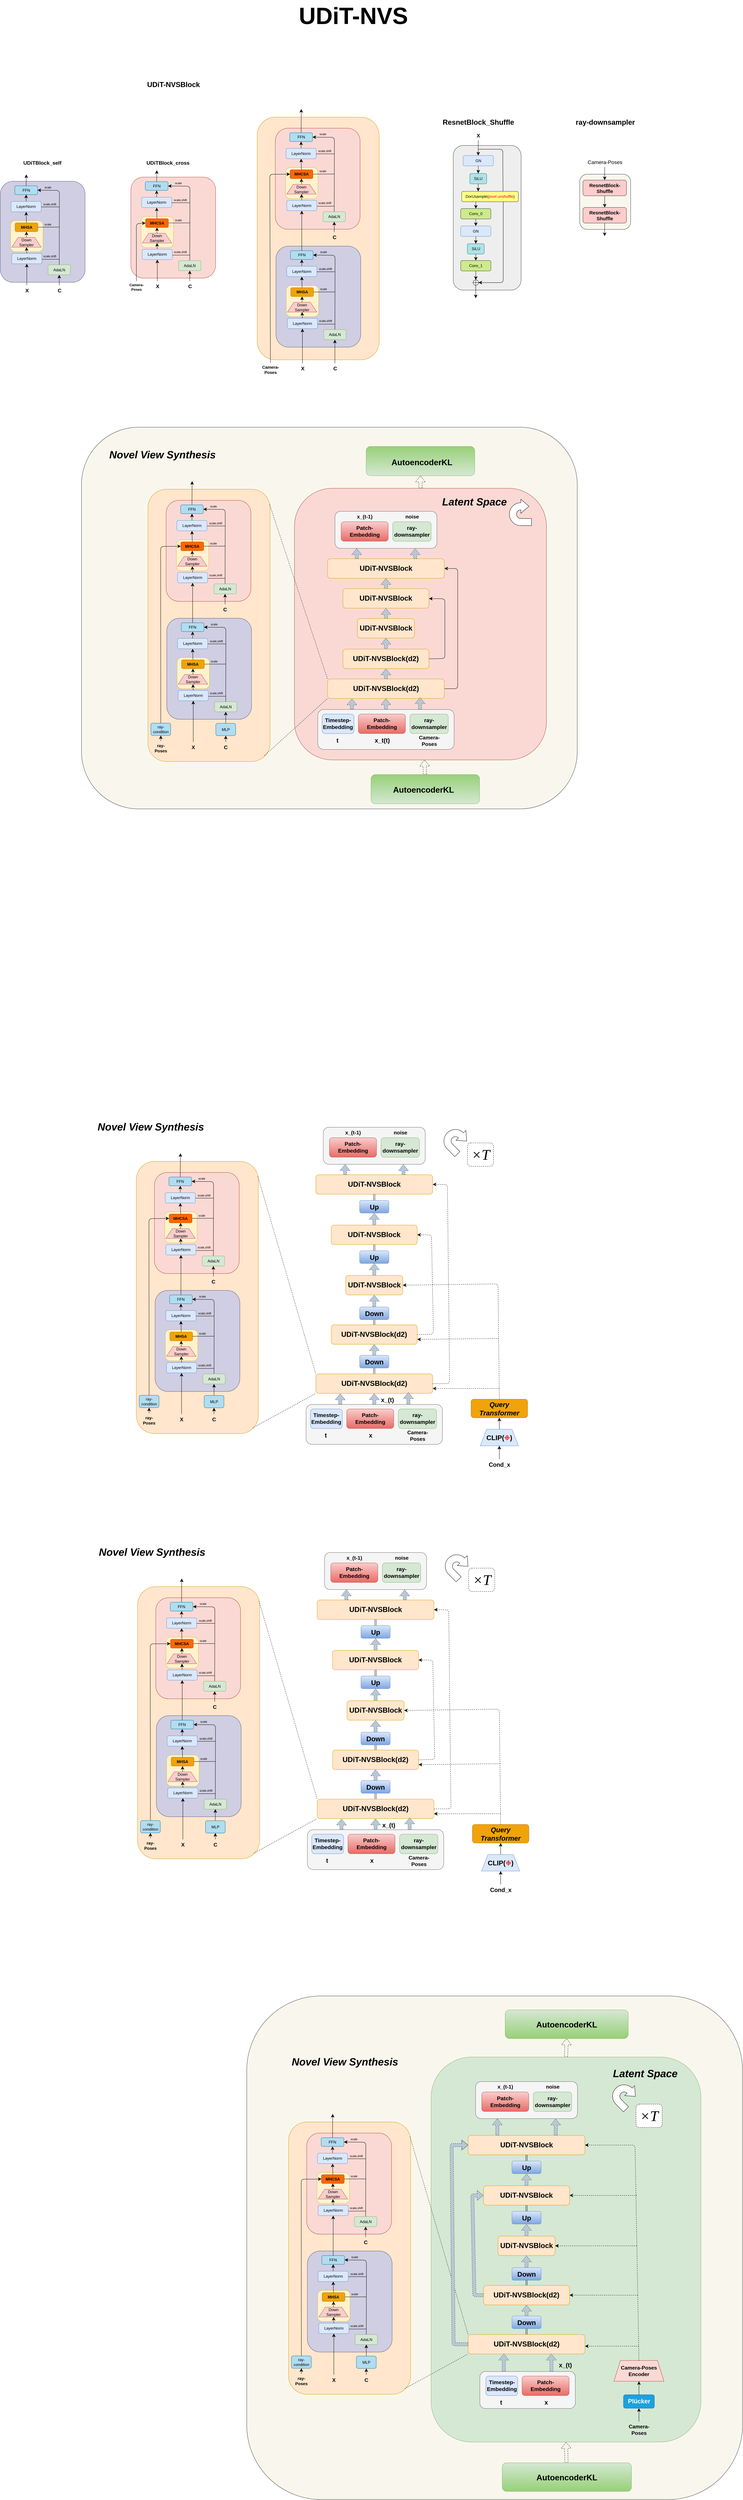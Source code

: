 <mxfile version="26.1.0">
  <diagram name="第 1 页" id="NjiP9BK6xy50x38nR00m">
    <mxGraphModel dx="2773" dy="1828" grid="0" gridSize="10" guides="1" tooltips="1" connect="1" arrows="1" fold="1" page="0" pageScale="1" pageWidth="827" pageHeight="1169" background="#FFFFFF" math="0" shadow="0">
      <root>
        <mxCell id="0" />
        <mxCell id="1" parent="0" />
        <mxCell id="KM_Y9xQr6M-0FY5r4JDH-243" value="" style="rounded=1;whiteSpace=wrap;html=1;fillColor=#f9f7ed;strokeColor=#36393d;" vertex="1" parent="1">
          <mxGeometry x="309" y="5773" width="1527" height="1550" as="geometry" />
        </mxCell>
        <mxCell id="KM_Y9xQr6M-0FY5r4JDH-253" style="edgeStyle=none;curved=1;rounded=0;orthogonalLoop=1;jettySize=auto;html=1;exitX=0.5;exitY=0;exitDx=0;exitDy=0;entryX=0.5;entryY=1;entryDx=0;entryDy=0;fontSize=12;shape=flexArrow;dashed=1;" edge="1" parent="1" source="KM_Y9xQr6M-0FY5r4JDH-241" target="KM_Y9xQr6M-0FY5r4JDH-252">
          <mxGeometry relative="1" as="geometry" />
        </mxCell>
        <mxCell id="KM_Y9xQr6M-0FY5r4JDH-241" value="" style="rounded=1;whiteSpace=wrap;html=1;fillColor=#d5e8d4;strokeColor=#82b366;" vertex="1" parent="1">
          <mxGeometry x="876.75" y="5961" width="831.25" height="1185" as="geometry" />
        </mxCell>
        <mxCell id="fvwfvfFnf7SNEuH7nHS5-308" value="" style="rounded=1;whiteSpace=wrap;html=1;fillColor=#f9f7ed;strokeColor=#36393d;" parent="1" vertex="1">
          <mxGeometry x="-200" y="944" width="1527" height="1175" as="geometry" />
        </mxCell>
        <mxCell id="fvwfvfFnf7SNEuH7nHS5-306" style="edgeStyle=none;curved=1;rounded=0;orthogonalLoop=1;jettySize=auto;html=1;exitX=0.5;exitY=0;exitDx=0;exitDy=0;entryX=0.5;entryY=1;entryDx=0;entryDy=0;fontSize=12;shape=flexArrow;dashed=1;" parent="1" source="fvwfvfFnf7SNEuH7nHS5-295" target="fvwfvfFnf7SNEuH7nHS5-302" edge="1">
          <mxGeometry relative="1" as="geometry" />
        </mxCell>
        <mxCell id="fvwfvfFnf7SNEuH7nHS5-295" value="" style="rounded=1;whiteSpace=wrap;html=1;fillColor=#fad9d5;strokeColor=#ae4132;" parent="1" vertex="1">
          <mxGeometry x="456" y="1132" width="776" height="836.11" as="geometry" />
        </mxCell>
        <mxCell id="fvwfvfFnf7SNEuH7nHS5-211" style="edgeStyle=none;curved=1;rounded=0;orthogonalLoop=1;jettySize=auto;html=1;exitX=0.5;exitY=0;exitDx=0;exitDy=0;entryX=0.5;entryY=1;entryDx=0;entryDy=0;fontSize=12;shape=flexArrow;dashed=1;fillColor=#bac8d3;strokeColor=#23445d;" parent="1" source="fvwfvfFnf7SNEuH7nHS5-202" target="fvwfvfFnf7SNEuH7nHS5-190" edge="1">
          <mxGeometry relative="1" as="geometry" />
        </mxCell>
        <mxCell id="fvwfvfFnf7SNEuH7nHS5-202" value="" style="rounded=1;whiteSpace=wrap;html=1;fillColor=#f5f5f5;strokeColor=#666666;fontColor=#333333;" parent="1" vertex="1">
          <mxGeometry x="527.75" y="1813" width="420" height="123" as="geometry" />
        </mxCell>
        <mxCell id="fvwfvfFnf7SNEuH7nHS5-186" value="" style="rounded=1;whiteSpace=wrap;html=1;fillColor=#f9f7ed;strokeColor=#36393d;direction=east;" parent="1" vertex="1">
          <mxGeometry x="1334.5" y="165.24" width="157" height="170" as="geometry" />
        </mxCell>
        <mxCell id="fvwfvfFnf7SNEuH7nHS5-178" value="" style="rounded=1;whiteSpace=wrap;html=1;fillColor=#eeeeee;strokeColor=#36393d;" parent="1" vertex="1">
          <mxGeometry x="945" y="76.73" width="209" height="445.27" as="geometry" />
        </mxCell>
        <mxCell id="fvwfvfFnf7SNEuH7nHS5-5" value="&lt;b&gt;&lt;font style=&quot;font-size: 72px;&quot;&gt;UDiT-NVS&lt;/font&gt;&lt;/b&gt;" style="text;html=1;align=center;verticalAlign=middle;resizable=0;points=[];autosize=1;strokeColor=none;fillColor=none;fontSize=25;" parent="1" vertex="1">
          <mxGeometry x="460" y="-371" width="354" height="98" as="geometry" />
        </mxCell>
        <mxCell id="fvwfvfFnf7SNEuH7nHS5-6" value="&lt;b&gt;UDiT-NVSBlock&lt;/b&gt;" style="text;html=1;align=center;verticalAlign=middle;resizable=0;points=[];autosize=1;strokeColor=none;fillColor=none;fontSize=22;" parent="1" vertex="1">
          <mxGeometry x="-8" y="-129" width="181" height="38" as="geometry" />
        </mxCell>
        <mxCell id="fvwfvfFnf7SNEuH7nHS5-7" value="" style="rounded=1;whiteSpace=wrap;html=1;fillColor=#d0cee2;strokeColor=#56517e;" parent="1" vertex="1">
          <mxGeometry x="-450" y="187.06" width="261" height="311" as="geometry" />
        </mxCell>
        <mxCell id="fvwfvfFnf7SNEuH7nHS5-44" value="" style="rounded=1;whiteSpace=wrap;html=1;fillColor=#fff2cc;strokeColor=#d6b656;" parent="1" vertex="1">
          <mxGeometry x="-418.5" y="308.06" width="100" height="96" as="geometry" />
        </mxCell>
        <mxCell id="fvwfvfFnf7SNEuH7nHS5-25" style="edgeStyle=none;curved=1;rounded=0;orthogonalLoop=1;jettySize=auto;html=1;exitX=0.5;exitY=0;exitDx=0;exitDy=0;entryX=0.5;entryY=1;entryDx=0;entryDy=0;fontSize=12;startSize=8;endSize=8;" parent="1" source="fvwfvfFnf7SNEuH7nHS5-8" target="fvwfvfFnf7SNEuH7nHS5-10" edge="1">
          <mxGeometry relative="1" as="geometry" />
        </mxCell>
        <mxCell id="fvwfvfFnf7SNEuH7nHS5-8" value="Down&lt;div&gt;Sampler&lt;/div&gt;" style="shape=trapezoid;perimeter=trapezoidPerimeter;whiteSpace=wrap;html=1;fixedSize=1;fillColor=#f8cecc;strokeColor=#b85450;" parent="1" vertex="1">
          <mxGeometry x="-415" y="360.06" width="91" height="30" as="geometry" />
        </mxCell>
        <mxCell id="fvwfvfFnf7SNEuH7nHS5-24" style="rounded=0;orthogonalLoop=1;jettySize=auto;html=1;exitX=0.5;exitY=0;exitDx=0;exitDy=0;entryX=0.5;entryY=1;entryDx=0;entryDy=0;fontSize=12;startSize=8;endSize=8;" parent="1" source="fvwfvfFnf7SNEuH7nHS5-9" target="fvwfvfFnf7SNEuH7nHS5-8" edge="1">
          <mxGeometry relative="1" as="geometry" />
        </mxCell>
        <mxCell id="fvwfvfFnf7SNEuH7nHS5-9" value="LayerNorm" style="rounded=1;whiteSpace=wrap;html=1;fillColor=#dae8fc;strokeColor=#6c8ebf;" parent="1" vertex="1">
          <mxGeometry x="-415" y="409.06" width="93" height="32" as="geometry" />
        </mxCell>
        <mxCell id="fvwfvfFnf7SNEuH7nHS5-27" style="edgeStyle=none;curved=1;rounded=0;orthogonalLoop=1;jettySize=auto;html=1;exitX=0.5;exitY=0;exitDx=0;exitDy=0;entryX=0.5;entryY=1;entryDx=0;entryDy=0;fontSize=12;startSize=8;endSize=8;" parent="1" source="fvwfvfFnf7SNEuH7nHS5-10" target="fvwfvfFnf7SNEuH7nHS5-12" edge="1">
          <mxGeometry relative="1" as="geometry" />
        </mxCell>
        <mxCell id="fvwfvfFnf7SNEuH7nHS5-10" value="&lt;b&gt;MHSA&lt;/b&gt;" style="rounded=1;whiteSpace=wrap;html=1;fillColor=#f0a30a;strokeColor=#BD7000;fontColor=#000000;" parent="1" vertex="1">
          <mxGeometry x="-404.5" y="315.06" width="70" height="27" as="geometry" />
        </mxCell>
        <mxCell id="fvwfvfFnf7SNEuH7nHS5-28" style="edgeStyle=none;curved=1;rounded=0;orthogonalLoop=1;jettySize=auto;html=1;exitX=0.5;exitY=0;exitDx=0;exitDy=0;entryX=0.5;entryY=1;entryDx=0;entryDy=0;fontSize=12;startSize=8;endSize=8;" parent="1" source="fvwfvfFnf7SNEuH7nHS5-12" target="fvwfvfFnf7SNEuH7nHS5-13" edge="1">
          <mxGeometry relative="1" as="geometry" />
        </mxCell>
        <mxCell id="fvwfvfFnf7SNEuH7nHS5-12" value="LayerNorm" style="rounded=1;whiteSpace=wrap;html=1;fillColor=#dae8fc;strokeColor=#6c8ebf;" parent="1" vertex="1">
          <mxGeometry x="-417" y="249.06" width="93" height="32" as="geometry" />
        </mxCell>
        <mxCell id="fvwfvfFnf7SNEuH7nHS5-29" style="edgeStyle=none;curved=1;rounded=0;orthogonalLoop=1;jettySize=auto;html=1;exitX=0.5;exitY=0;exitDx=0;exitDy=0;fontSize=12;startSize=8;endSize=8;" parent="1" source="fvwfvfFnf7SNEuH7nHS5-13" edge="1">
          <mxGeometry relative="1" as="geometry">
            <mxPoint x="-370" y="165.952" as="targetPoint" />
          </mxGeometry>
        </mxCell>
        <mxCell id="fvwfvfFnf7SNEuH7nHS5-13" value="FFN" style="rounded=1;whiteSpace=wrap;html=1;fillColor=#b1ddf0;strokeColor=#10739e;" parent="1" vertex="1">
          <mxGeometry x="-405.5" y="201.06" width="70" height="27" as="geometry" />
        </mxCell>
        <mxCell id="fvwfvfFnf7SNEuH7nHS5-22" style="edgeStyle=none;curved=1;rounded=0;orthogonalLoop=1;jettySize=auto;html=1;entryX=0.5;entryY=1;entryDx=0;entryDy=0;fontSize=12;startSize=8;endSize=8;" parent="1" source="fvwfvfFnf7SNEuH7nHS5-20" target="fvwfvfFnf7SNEuH7nHS5-9" edge="1">
          <mxGeometry relative="1" as="geometry" />
        </mxCell>
        <mxCell id="fvwfvfFnf7SNEuH7nHS5-20" value="&lt;b&gt;X&lt;/b&gt;" style="text;html=1;align=center;verticalAlign=middle;resizable=0;points=[];autosize=1;strokeColor=none;fillColor=none;fontSize=16;" parent="1" vertex="1">
          <mxGeometry x="-383" y="507.06" width="29" height="31" as="geometry" />
        </mxCell>
        <mxCell id="fvwfvfFnf7SNEuH7nHS5-33" style="edgeStyle=none;curved=0;rounded=1;orthogonalLoop=1;jettySize=auto;html=1;exitX=0.5;exitY=0;exitDx=0;exitDy=0;entryX=1;entryY=0.5;entryDx=0;entryDy=0;fontSize=12;startSize=8;endSize=8;" parent="1" source="fvwfvfFnf7SNEuH7nHS5-30" target="fvwfvfFnf7SNEuH7nHS5-13" edge="1">
          <mxGeometry relative="1" as="geometry">
            <Array as="points">
              <mxPoint x="-268" y="215.06" />
            </Array>
          </mxGeometry>
        </mxCell>
        <mxCell id="fvwfvfFnf7SNEuH7nHS5-30" value="AdaLN" style="rounded=1;whiteSpace=wrap;html=1;fillColor=#d5e8d4;strokeColor=#82b366;" parent="1" vertex="1">
          <mxGeometry x="-303" y="444.06" width="69" height="31" as="geometry" />
        </mxCell>
        <mxCell id="fvwfvfFnf7SNEuH7nHS5-32" style="edgeStyle=none;curved=1;rounded=0;orthogonalLoop=1;jettySize=auto;html=1;entryX=0.5;entryY=1;entryDx=0;entryDy=0;fontSize=12;startSize=8;endSize=8;" parent="1" source="fvwfvfFnf7SNEuH7nHS5-31" target="fvwfvfFnf7SNEuH7nHS5-30" edge="1">
          <mxGeometry relative="1" as="geometry" />
        </mxCell>
        <mxCell id="fvwfvfFnf7SNEuH7nHS5-31" value="&lt;b&gt;C&lt;/b&gt;" style="text;html=1;align=center;verticalAlign=middle;resizable=0;points=[];autosize=1;strokeColor=none;fillColor=none;fontSize=16;" parent="1" vertex="1">
          <mxGeometry x="-283.5" y="507.06" width="30" height="31" as="geometry" />
        </mxCell>
        <mxCell id="fvwfvfFnf7SNEuH7nHS5-36" value="" style="endArrow=none;html=1;rounded=0;fontSize=12;startSize=8;endSize=8;curved=1;" parent="1" edge="1">
          <mxGeometry width="50" height="50" relative="1" as="geometry">
            <mxPoint x="-324" y="266.06" as="sourcePoint" />
            <mxPoint x="-268" y="266.06" as="targetPoint" />
          </mxGeometry>
        </mxCell>
        <mxCell id="fvwfvfFnf7SNEuH7nHS5-37" value="" style="endArrow=none;html=1;rounded=0;fontSize=12;startSize=8;endSize=8;curved=1;" parent="1" edge="1">
          <mxGeometry width="50" height="50" relative="1" as="geometry">
            <mxPoint x="-334.5" y="328.27" as="sourcePoint" />
            <mxPoint x="-268" y="328.06" as="targetPoint" />
          </mxGeometry>
        </mxCell>
        <mxCell id="fvwfvfFnf7SNEuH7nHS5-38" value="" style="endArrow=none;html=1;rounded=0;fontSize=12;startSize=8;endSize=8;curved=1;" parent="1" edge="1">
          <mxGeometry width="50" height="50" relative="1" as="geometry">
            <mxPoint x="-322" y="427.27" as="sourcePoint" />
            <mxPoint x="-268" y="427.06" as="targetPoint" />
          </mxGeometry>
        </mxCell>
        <mxCell id="fvwfvfFnf7SNEuH7nHS5-39" value="scale,shift" style="text;html=1;align=center;verticalAlign=middle;resizable=0;points=[];autosize=1;strokeColor=none;fillColor=none;fontSize=9;" parent="1" vertex="1">
          <mxGeometry x="-327" y="406.06" width="58" height="23" as="geometry" />
        </mxCell>
        <mxCell id="fvwfvfFnf7SNEuH7nHS5-40" value="scale,shift" style="text;html=1;align=center;verticalAlign=middle;resizable=0;points=[];autosize=1;strokeColor=none;fillColor=none;fontSize=9;" parent="1" vertex="1">
          <mxGeometry x="-327" y="246.06" width="58" height="23" as="geometry" />
        </mxCell>
        <mxCell id="fvwfvfFnf7SNEuH7nHS5-41" value="scale" style="text;html=1;align=center;verticalAlign=middle;resizable=0;points=[];autosize=1;strokeColor=none;fillColor=none;fontSize=9;" parent="1" vertex="1">
          <mxGeometry x="-324" y="308.06" width="39" height="23" as="geometry" />
        </mxCell>
        <mxCell id="fvwfvfFnf7SNEuH7nHS5-43" value="scale" style="text;html=1;align=center;verticalAlign=middle;resizable=0;points=[];autosize=1;strokeColor=none;fillColor=none;fontSize=9;" parent="1" vertex="1">
          <mxGeometry x="-324" y="194.06" width="39" height="23" as="geometry" />
        </mxCell>
        <mxCell id="fvwfvfFnf7SNEuH7nHS5-70" value="" style="rounded=1;whiteSpace=wrap;html=1;fillColor=#fad9d5;strokeColor=#ae4132;" parent="1" vertex="1">
          <mxGeometry x="-48" y="174.11" width="261" height="311" as="geometry" />
        </mxCell>
        <mxCell id="fvwfvfFnf7SNEuH7nHS5-71" value="" style="rounded=1;whiteSpace=wrap;html=1;fillColor=#fff2cc;strokeColor=#d6b656;" parent="1" vertex="1">
          <mxGeometry x="-16.5" y="295.11" width="100" height="96" as="geometry" />
        </mxCell>
        <mxCell id="fvwfvfFnf7SNEuH7nHS5-72" style="edgeStyle=none;curved=1;rounded=0;orthogonalLoop=1;jettySize=auto;html=1;exitX=0.5;exitY=0;exitDx=0;exitDy=0;entryX=0.5;entryY=1;entryDx=0;entryDy=0;fontSize=12;startSize=8;endSize=8;" parent="1" source="fvwfvfFnf7SNEuH7nHS5-73" target="fvwfvfFnf7SNEuH7nHS5-77" edge="1">
          <mxGeometry relative="1" as="geometry" />
        </mxCell>
        <mxCell id="fvwfvfFnf7SNEuH7nHS5-73" value="Down&lt;div&gt;Sampler&lt;/div&gt;" style="shape=trapezoid;perimeter=trapezoidPerimeter;whiteSpace=wrap;html=1;fixedSize=1;fillColor=#f8cecc;strokeColor=#b85450;" parent="1" vertex="1">
          <mxGeometry x="-13" y="347.11" width="91" height="30" as="geometry" />
        </mxCell>
        <mxCell id="fvwfvfFnf7SNEuH7nHS5-74" style="rounded=0;orthogonalLoop=1;jettySize=auto;html=1;exitX=0.5;exitY=0;exitDx=0;exitDy=0;entryX=0.5;entryY=1;entryDx=0;entryDy=0;fontSize=12;startSize=8;endSize=8;" parent="1" source="fvwfvfFnf7SNEuH7nHS5-75" target="fvwfvfFnf7SNEuH7nHS5-73" edge="1">
          <mxGeometry relative="1" as="geometry" />
        </mxCell>
        <mxCell id="fvwfvfFnf7SNEuH7nHS5-75" value="LayerNorm" style="rounded=1;whiteSpace=wrap;html=1;fillColor=#dae8fc;strokeColor=#6c8ebf;" parent="1" vertex="1">
          <mxGeometry x="-13" y="396.11" width="93" height="32" as="geometry" />
        </mxCell>
        <mxCell id="fvwfvfFnf7SNEuH7nHS5-76" style="edgeStyle=none;curved=1;rounded=0;orthogonalLoop=1;jettySize=auto;html=1;exitX=0.5;exitY=0;exitDx=0;exitDy=0;entryX=0.5;entryY=1;entryDx=0;entryDy=0;fontSize=12;startSize=8;endSize=8;" parent="1" source="fvwfvfFnf7SNEuH7nHS5-77" target="fvwfvfFnf7SNEuH7nHS5-79" edge="1">
          <mxGeometry relative="1" as="geometry" />
        </mxCell>
        <mxCell id="fvwfvfFnf7SNEuH7nHS5-77" value="&lt;b&gt;MHCSA&lt;/b&gt;" style="rounded=1;whiteSpace=wrap;html=1;fillColor=#fa6800;strokeColor=#C73500;fontColor=#000000;" parent="1" vertex="1">
          <mxGeometry x="-2.5" y="302.11" width="70" height="27" as="geometry" />
        </mxCell>
        <mxCell id="fvwfvfFnf7SNEuH7nHS5-78" style="edgeStyle=none;curved=1;rounded=0;orthogonalLoop=1;jettySize=auto;html=1;exitX=0.5;exitY=0;exitDx=0;exitDy=0;entryX=0.5;entryY=1;entryDx=0;entryDy=0;fontSize=12;startSize=8;endSize=8;" parent="1" source="fvwfvfFnf7SNEuH7nHS5-79" target="fvwfvfFnf7SNEuH7nHS5-81" edge="1">
          <mxGeometry relative="1" as="geometry" />
        </mxCell>
        <mxCell id="fvwfvfFnf7SNEuH7nHS5-79" value="LayerNorm" style="rounded=1;whiteSpace=wrap;html=1;fillColor=#dae8fc;strokeColor=#6c8ebf;" parent="1" vertex="1">
          <mxGeometry x="-15" y="236.11" width="93" height="32" as="geometry" />
        </mxCell>
        <mxCell id="fvwfvfFnf7SNEuH7nHS5-80" style="edgeStyle=none;curved=1;rounded=0;orthogonalLoop=1;jettySize=auto;html=1;exitX=0.5;exitY=0;exitDx=0;exitDy=0;fontSize=12;startSize=8;endSize=8;" parent="1" source="fvwfvfFnf7SNEuH7nHS5-81" edge="1">
          <mxGeometry relative="1" as="geometry">
            <mxPoint x="32" y="153.002" as="targetPoint" />
          </mxGeometry>
        </mxCell>
        <mxCell id="fvwfvfFnf7SNEuH7nHS5-81" value="FFN" style="rounded=1;whiteSpace=wrap;html=1;fillColor=#b1ddf0;strokeColor=#10739e;" parent="1" vertex="1">
          <mxGeometry x="-3.5" y="188.11" width="70" height="27" as="geometry" />
        </mxCell>
        <mxCell id="fvwfvfFnf7SNEuH7nHS5-82" style="edgeStyle=none;curved=1;rounded=0;orthogonalLoop=1;jettySize=auto;html=1;entryX=0.5;entryY=1;entryDx=0;entryDy=0;fontSize=12;startSize=8;endSize=8;" parent="1" source="fvwfvfFnf7SNEuH7nHS5-83" target="fvwfvfFnf7SNEuH7nHS5-75" edge="1">
          <mxGeometry relative="1" as="geometry" />
        </mxCell>
        <mxCell id="fvwfvfFnf7SNEuH7nHS5-83" value="&lt;b&gt;X&lt;/b&gt;" style="text;html=1;align=center;verticalAlign=middle;resizable=0;points=[];autosize=1;strokeColor=none;fillColor=none;fontSize=16;" parent="1" vertex="1">
          <mxGeometry x="19" y="494.11" width="29" height="31" as="geometry" />
        </mxCell>
        <mxCell id="fvwfvfFnf7SNEuH7nHS5-84" style="edgeStyle=none;curved=0;rounded=1;orthogonalLoop=1;jettySize=auto;html=1;exitX=0.5;exitY=0;exitDx=0;exitDy=0;entryX=1;entryY=0.5;entryDx=0;entryDy=0;fontSize=12;startSize=8;endSize=8;" parent="1" source="fvwfvfFnf7SNEuH7nHS5-85" target="fvwfvfFnf7SNEuH7nHS5-81" edge="1">
          <mxGeometry relative="1" as="geometry">
            <Array as="points">
              <mxPoint x="134" y="202.11" />
            </Array>
          </mxGeometry>
        </mxCell>
        <mxCell id="fvwfvfFnf7SNEuH7nHS5-85" value="AdaLN" style="rounded=1;whiteSpace=wrap;html=1;fillColor=#d5e8d4;strokeColor=#82b366;" parent="1" vertex="1">
          <mxGeometry x="99" y="431.11" width="69" height="31" as="geometry" />
        </mxCell>
        <mxCell id="fvwfvfFnf7SNEuH7nHS5-86" style="edgeStyle=none;curved=1;rounded=0;orthogonalLoop=1;jettySize=auto;html=1;entryX=0.5;entryY=1;entryDx=0;entryDy=0;fontSize=12;startSize=8;endSize=8;" parent="1" source="fvwfvfFnf7SNEuH7nHS5-87" target="fvwfvfFnf7SNEuH7nHS5-85" edge="1">
          <mxGeometry relative="1" as="geometry" />
        </mxCell>
        <mxCell id="fvwfvfFnf7SNEuH7nHS5-87" value="&lt;b&gt;C&lt;/b&gt;" style="text;html=1;align=center;verticalAlign=middle;resizable=0;points=[];autosize=1;strokeColor=none;fillColor=none;fontSize=16;" parent="1" vertex="1">
          <mxGeometry x="118.5" y="494.11" width="30" height="31" as="geometry" />
        </mxCell>
        <mxCell id="fvwfvfFnf7SNEuH7nHS5-88" value="" style="endArrow=none;html=1;rounded=0;fontSize=12;startSize=8;endSize=8;curved=1;" parent="1" edge="1">
          <mxGeometry width="50" height="50" relative="1" as="geometry">
            <mxPoint x="78" y="253.11" as="sourcePoint" />
            <mxPoint x="134" y="253.11" as="targetPoint" />
          </mxGeometry>
        </mxCell>
        <mxCell id="fvwfvfFnf7SNEuH7nHS5-89" value="" style="endArrow=none;html=1;rounded=0;fontSize=12;startSize=8;endSize=8;curved=1;" parent="1" edge="1">
          <mxGeometry width="50" height="50" relative="1" as="geometry">
            <mxPoint x="67.5" y="315.32" as="sourcePoint" />
            <mxPoint x="134" y="315.11" as="targetPoint" />
          </mxGeometry>
        </mxCell>
        <mxCell id="fvwfvfFnf7SNEuH7nHS5-90" value="" style="endArrow=none;html=1;rounded=0;fontSize=12;startSize=8;endSize=8;curved=1;" parent="1" edge="1">
          <mxGeometry width="50" height="50" relative="1" as="geometry">
            <mxPoint x="80" y="414.32" as="sourcePoint" />
            <mxPoint x="134" y="414.11" as="targetPoint" />
          </mxGeometry>
        </mxCell>
        <mxCell id="fvwfvfFnf7SNEuH7nHS5-91" value="scale,shift" style="text;html=1;align=center;verticalAlign=middle;resizable=0;points=[];autosize=1;strokeColor=none;fillColor=none;fontSize=9;" parent="1" vertex="1">
          <mxGeometry x="75" y="393.11" width="58" height="23" as="geometry" />
        </mxCell>
        <mxCell id="fvwfvfFnf7SNEuH7nHS5-92" value="scale,shift" style="text;html=1;align=center;verticalAlign=middle;resizable=0;points=[];autosize=1;strokeColor=none;fillColor=none;fontSize=9;" parent="1" vertex="1">
          <mxGeometry x="75" y="233.11" width="58" height="23" as="geometry" />
        </mxCell>
        <mxCell id="fvwfvfFnf7SNEuH7nHS5-93" value="scale" style="text;html=1;align=center;verticalAlign=middle;resizable=0;points=[];autosize=1;strokeColor=none;fillColor=none;fontSize=9;" parent="1" vertex="1">
          <mxGeometry x="78" y="295.11" width="39" height="23" as="geometry" />
        </mxCell>
        <mxCell id="fvwfvfFnf7SNEuH7nHS5-94" value="scale" style="text;html=1;align=center;verticalAlign=middle;resizable=0;points=[];autosize=1;strokeColor=none;fillColor=none;fontSize=9;" parent="1" vertex="1">
          <mxGeometry x="78" y="181.11" width="39" height="23" as="geometry" />
        </mxCell>
        <mxCell id="fvwfvfFnf7SNEuH7nHS5-97" style="edgeStyle=none;curved=0;rounded=1;orthogonalLoop=1;jettySize=auto;html=1;entryX=0;entryY=0.5;entryDx=0;entryDy=0;fontSize=12;startSize=8;endSize=8;" parent="1" source="fvwfvfFnf7SNEuH7nHS5-95" target="fvwfvfFnf7SNEuH7nHS5-77" edge="1">
          <mxGeometry relative="1" as="geometry">
            <Array as="points">
              <mxPoint x="-31" y="317.11" />
            </Array>
          </mxGeometry>
        </mxCell>
        <mxCell id="fvwfvfFnf7SNEuH7nHS5-95" value="&lt;b&gt;Camera-&lt;/b&gt;&lt;div&gt;&lt;b&gt;Poses&lt;/b&gt;&lt;/div&gt;" style="text;html=1;align=center;verticalAlign=middle;resizable=0;points=[];autosize=1;strokeColor=none;fillColor=none;fontSize=11;" parent="1" vertex="1">
          <mxGeometry x="-62" y="494.11" width="62" height="38" as="geometry" />
        </mxCell>
        <mxCell id="fvwfvfFnf7SNEuH7nHS5-98" value="&lt;b&gt;UDiTBlock_self&lt;/b&gt;" style="text;html=1;align=center;verticalAlign=middle;resizable=0;points=[];autosize=1;strokeColor=none;fillColor=none;fontSize=16;" parent="1" vertex="1">
          <mxGeometry x="-388.5" y="114" width="135" height="31" as="geometry" />
        </mxCell>
        <mxCell id="fvwfvfFnf7SNEuH7nHS5-100" value="" style="rounded=1;whiteSpace=wrap;html=1;fillColor=#ffe6cc;strokeColor=#d79b00;" parent="1" vertex="1">
          <mxGeometry x="341" y="-10.44" width="376" height="747" as="geometry" />
        </mxCell>
        <mxCell id="fvwfvfFnf7SNEuH7nHS5-99" value="&lt;b&gt;UDiTBlock_cross&lt;/b&gt;" style="text;html=1;align=center;verticalAlign=middle;resizable=0;points=[];autosize=1;strokeColor=none;fillColor=none;fontSize=16;" parent="1" vertex="1">
          <mxGeometry x="-10" y="114" width="151" height="31" as="geometry" />
        </mxCell>
        <mxCell id="fvwfvfFnf7SNEuH7nHS5-101" value="" style="rounded=1;whiteSpace=wrap;html=1;fillColor=#d0cee2;strokeColor=#56517e;" parent="1" vertex="1">
          <mxGeometry x="399" y="386.67" width="261" height="311" as="geometry" />
        </mxCell>
        <mxCell id="fvwfvfFnf7SNEuH7nHS5-102" value="" style="rounded=1;whiteSpace=wrap;html=1;fillColor=#fff2cc;strokeColor=#d6b656;" parent="1" vertex="1">
          <mxGeometry x="430.5" y="507.67" width="100" height="96" as="geometry" />
        </mxCell>
        <mxCell id="fvwfvfFnf7SNEuH7nHS5-103" style="edgeStyle=none;curved=1;rounded=0;orthogonalLoop=1;jettySize=auto;html=1;exitX=0.5;exitY=0;exitDx=0;exitDy=0;entryX=0.5;entryY=1;entryDx=0;entryDy=0;fontSize=12;startSize=8;endSize=8;" parent="1" source="fvwfvfFnf7SNEuH7nHS5-104" target="fvwfvfFnf7SNEuH7nHS5-108" edge="1">
          <mxGeometry relative="1" as="geometry" />
        </mxCell>
        <mxCell id="fvwfvfFnf7SNEuH7nHS5-104" value="Down&lt;div&gt;Sampler&lt;/div&gt;" style="shape=trapezoid;perimeter=trapezoidPerimeter;whiteSpace=wrap;html=1;fixedSize=1;fillColor=#f8cecc;strokeColor=#b85450;" parent="1" vertex="1">
          <mxGeometry x="434" y="559.67" width="91" height="30" as="geometry" />
        </mxCell>
        <mxCell id="fvwfvfFnf7SNEuH7nHS5-105" style="rounded=0;orthogonalLoop=1;jettySize=auto;html=1;exitX=0.5;exitY=0;exitDx=0;exitDy=0;entryX=0.5;entryY=1;entryDx=0;entryDy=0;fontSize=12;startSize=8;endSize=8;" parent="1" source="fvwfvfFnf7SNEuH7nHS5-106" target="fvwfvfFnf7SNEuH7nHS5-104" edge="1">
          <mxGeometry relative="1" as="geometry" />
        </mxCell>
        <mxCell id="fvwfvfFnf7SNEuH7nHS5-106" value="LayerNorm" style="rounded=1;whiteSpace=wrap;html=1;fillColor=#dae8fc;strokeColor=#6c8ebf;" parent="1" vertex="1">
          <mxGeometry x="434" y="608.67" width="93" height="32" as="geometry" />
        </mxCell>
        <mxCell id="fvwfvfFnf7SNEuH7nHS5-107" style="edgeStyle=none;curved=1;rounded=0;orthogonalLoop=1;jettySize=auto;html=1;exitX=0.5;exitY=0;exitDx=0;exitDy=0;entryX=0.5;entryY=1;entryDx=0;entryDy=0;fontSize=12;startSize=8;endSize=8;" parent="1" source="fvwfvfFnf7SNEuH7nHS5-108" target="fvwfvfFnf7SNEuH7nHS5-110" edge="1">
          <mxGeometry relative="1" as="geometry" />
        </mxCell>
        <mxCell id="fvwfvfFnf7SNEuH7nHS5-108" value="&lt;b&gt;MHSA&lt;/b&gt;" style="rounded=1;whiteSpace=wrap;html=1;fillColor=#f0a30a;strokeColor=#BD7000;fontColor=#000000;" parent="1" vertex="1">
          <mxGeometry x="444.5" y="514.67" width="70" height="27" as="geometry" />
        </mxCell>
        <mxCell id="fvwfvfFnf7SNEuH7nHS5-109" style="edgeStyle=none;curved=1;rounded=0;orthogonalLoop=1;jettySize=auto;html=1;exitX=0.5;exitY=0;exitDx=0;exitDy=0;entryX=0.5;entryY=1;entryDx=0;entryDy=0;fontSize=12;startSize=8;endSize=8;" parent="1" source="fvwfvfFnf7SNEuH7nHS5-110" target="fvwfvfFnf7SNEuH7nHS5-112" edge="1">
          <mxGeometry relative="1" as="geometry" />
        </mxCell>
        <mxCell id="fvwfvfFnf7SNEuH7nHS5-110" value="LayerNorm" style="rounded=1;whiteSpace=wrap;html=1;fillColor=#dae8fc;strokeColor=#6c8ebf;" parent="1" vertex="1">
          <mxGeometry x="432" y="448.67" width="93" height="32" as="geometry" />
        </mxCell>
        <mxCell id="fvwfvfFnf7SNEuH7nHS5-112" value="FFN" style="rounded=1;whiteSpace=wrap;html=1;fillColor=#b1ddf0;strokeColor=#10739e;" parent="1" vertex="1">
          <mxGeometry x="443.5" y="400.67" width="70" height="27" as="geometry" />
        </mxCell>
        <mxCell id="fvwfvfFnf7SNEuH7nHS5-113" style="edgeStyle=none;curved=1;rounded=0;orthogonalLoop=1;jettySize=auto;html=1;entryX=0.5;entryY=1;entryDx=0;entryDy=0;fontSize=12;startSize=8;endSize=8;" parent="1" source="fvwfvfFnf7SNEuH7nHS5-114" target="fvwfvfFnf7SNEuH7nHS5-106" edge="1">
          <mxGeometry relative="1" as="geometry" />
        </mxCell>
        <mxCell id="fvwfvfFnf7SNEuH7nHS5-114" value="&lt;b&gt;X&lt;/b&gt;" style="text;html=1;align=center;verticalAlign=middle;resizable=0;points=[];autosize=1;strokeColor=none;fillColor=none;fontSize=16;" parent="1" vertex="1">
          <mxGeometry x="466" y="747.56" width="29" height="31" as="geometry" />
        </mxCell>
        <mxCell id="fvwfvfFnf7SNEuH7nHS5-115" style="edgeStyle=none;curved=0;rounded=1;orthogonalLoop=1;jettySize=auto;html=1;exitX=0.5;exitY=0;exitDx=0;exitDy=0;entryX=1;entryY=0.5;entryDx=0;entryDy=0;fontSize=12;startSize=8;endSize=8;" parent="1" source="fvwfvfFnf7SNEuH7nHS5-116" target="fvwfvfFnf7SNEuH7nHS5-112" edge="1">
          <mxGeometry relative="1" as="geometry">
            <Array as="points">
              <mxPoint x="581" y="414.67" />
            </Array>
          </mxGeometry>
        </mxCell>
        <mxCell id="fvwfvfFnf7SNEuH7nHS5-116" value="AdaLN" style="rounded=1;whiteSpace=wrap;html=1;fillColor=#d5e8d4;strokeColor=#82b366;" parent="1" vertex="1">
          <mxGeometry x="546" y="643.67" width="69" height="31" as="geometry" />
        </mxCell>
        <mxCell id="fvwfvfFnf7SNEuH7nHS5-117" style="edgeStyle=none;curved=1;rounded=0;orthogonalLoop=1;jettySize=auto;html=1;entryX=0.5;entryY=1;entryDx=0;entryDy=0;fontSize=12;startSize=8;endSize=8;" parent="1" source="fvwfvfFnf7SNEuH7nHS5-118" target="fvwfvfFnf7SNEuH7nHS5-116" edge="1">
          <mxGeometry relative="1" as="geometry" />
        </mxCell>
        <mxCell id="fvwfvfFnf7SNEuH7nHS5-118" value="&lt;b&gt;C&lt;/b&gt;" style="text;html=1;align=center;verticalAlign=middle;resizable=0;points=[];autosize=1;strokeColor=none;fillColor=none;fontSize=16;" parent="1" vertex="1">
          <mxGeometry x="565.5" y="747.56" width="30" height="31" as="geometry" />
        </mxCell>
        <mxCell id="fvwfvfFnf7SNEuH7nHS5-119" value="" style="endArrow=none;html=1;rounded=0;fontSize=12;startSize=8;endSize=8;curved=1;" parent="1" edge="1">
          <mxGeometry width="50" height="50" relative="1" as="geometry">
            <mxPoint x="525" y="465.67" as="sourcePoint" />
            <mxPoint x="581" y="465.67" as="targetPoint" />
          </mxGeometry>
        </mxCell>
        <mxCell id="fvwfvfFnf7SNEuH7nHS5-120" value="" style="endArrow=none;html=1;rounded=0;fontSize=12;startSize=8;endSize=8;curved=1;" parent="1" edge="1">
          <mxGeometry width="50" height="50" relative="1" as="geometry">
            <mxPoint x="514.5" y="527.88" as="sourcePoint" />
            <mxPoint x="581" y="527.67" as="targetPoint" />
          </mxGeometry>
        </mxCell>
        <mxCell id="fvwfvfFnf7SNEuH7nHS5-121" value="" style="endArrow=none;html=1;rounded=0;fontSize=12;startSize=8;endSize=8;curved=1;" parent="1" edge="1">
          <mxGeometry width="50" height="50" relative="1" as="geometry">
            <mxPoint x="527" y="626.88" as="sourcePoint" />
            <mxPoint x="581" y="626.67" as="targetPoint" />
          </mxGeometry>
        </mxCell>
        <mxCell id="fvwfvfFnf7SNEuH7nHS5-122" value="scale,shift" style="text;html=1;align=center;verticalAlign=middle;resizable=0;points=[];autosize=1;strokeColor=none;fillColor=none;fontSize=9;" parent="1" vertex="1">
          <mxGeometry x="522" y="605.67" width="58" height="23" as="geometry" />
        </mxCell>
        <mxCell id="fvwfvfFnf7SNEuH7nHS5-123" value="scale,shift" style="text;html=1;align=center;verticalAlign=middle;resizable=0;points=[];autosize=1;strokeColor=none;fillColor=none;fontSize=9;" parent="1" vertex="1">
          <mxGeometry x="522" y="445.67" width="58" height="23" as="geometry" />
        </mxCell>
        <mxCell id="fvwfvfFnf7SNEuH7nHS5-124" value="scale" style="text;html=1;align=center;verticalAlign=middle;resizable=0;points=[];autosize=1;strokeColor=none;fillColor=none;fontSize=9;" parent="1" vertex="1">
          <mxGeometry x="525" y="507.67" width="39" height="23" as="geometry" />
        </mxCell>
        <mxCell id="fvwfvfFnf7SNEuH7nHS5-125" value="scale" style="text;html=1;align=center;verticalAlign=middle;resizable=0;points=[];autosize=1;strokeColor=none;fillColor=none;fontSize=9;" parent="1" vertex="1">
          <mxGeometry x="525" y="393.67" width="39" height="23" as="geometry" />
        </mxCell>
        <mxCell id="fvwfvfFnf7SNEuH7nHS5-126" value="" style="rounded=1;whiteSpace=wrap;html=1;fillColor=#fad9d5;strokeColor=#ae4132;" parent="1" vertex="1">
          <mxGeometry x="397" y="23.67" width="261" height="311" as="geometry" />
        </mxCell>
        <mxCell id="fvwfvfFnf7SNEuH7nHS5-127" value="" style="rounded=1;whiteSpace=wrap;html=1;fillColor=#fff2cc;strokeColor=#d6b656;" parent="1" vertex="1">
          <mxGeometry x="428.5" y="144.67" width="100" height="96" as="geometry" />
        </mxCell>
        <mxCell id="fvwfvfFnf7SNEuH7nHS5-128" style="edgeStyle=none;curved=1;rounded=0;orthogonalLoop=1;jettySize=auto;html=1;exitX=0.5;exitY=0;exitDx=0;exitDy=0;entryX=0.5;entryY=1;entryDx=0;entryDy=0;fontSize=12;startSize=8;endSize=8;" parent="1" source="fvwfvfFnf7SNEuH7nHS5-129" target="fvwfvfFnf7SNEuH7nHS5-133" edge="1">
          <mxGeometry relative="1" as="geometry" />
        </mxCell>
        <mxCell id="fvwfvfFnf7SNEuH7nHS5-129" value="Down&lt;div&gt;Sampler&lt;/div&gt;" style="shape=trapezoid;perimeter=trapezoidPerimeter;whiteSpace=wrap;html=1;fixedSize=1;fillColor=#f8cecc;strokeColor=#b85450;" parent="1" vertex="1">
          <mxGeometry x="432" y="196.67" width="91" height="30" as="geometry" />
        </mxCell>
        <mxCell id="fvwfvfFnf7SNEuH7nHS5-130" style="rounded=0;orthogonalLoop=1;jettySize=auto;html=1;exitX=0.5;exitY=0;exitDx=0;exitDy=0;entryX=0.5;entryY=1;entryDx=0;entryDy=0;fontSize=12;startSize=8;endSize=8;" parent="1" source="fvwfvfFnf7SNEuH7nHS5-131" target="fvwfvfFnf7SNEuH7nHS5-129" edge="1">
          <mxGeometry relative="1" as="geometry" />
        </mxCell>
        <mxCell id="fvwfvfFnf7SNEuH7nHS5-131" value="LayerNorm" style="rounded=1;whiteSpace=wrap;html=1;fillColor=#dae8fc;strokeColor=#6c8ebf;" parent="1" vertex="1">
          <mxGeometry x="432" y="245.67" width="93" height="32" as="geometry" />
        </mxCell>
        <mxCell id="fvwfvfFnf7SNEuH7nHS5-132" style="edgeStyle=none;curved=1;rounded=0;orthogonalLoop=1;jettySize=auto;html=1;exitX=0.5;exitY=0;exitDx=0;exitDy=0;entryX=0.5;entryY=1;entryDx=0;entryDy=0;fontSize=12;startSize=8;endSize=8;" parent="1" source="fvwfvfFnf7SNEuH7nHS5-133" target="fvwfvfFnf7SNEuH7nHS5-135" edge="1">
          <mxGeometry relative="1" as="geometry" />
        </mxCell>
        <mxCell id="fvwfvfFnf7SNEuH7nHS5-133" value="&lt;b&gt;MHCSA&lt;/b&gt;" style="rounded=1;whiteSpace=wrap;html=1;fillColor=#fa6800;strokeColor=#C73500;fontColor=#000000;" parent="1" vertex="1">
          <mxGeometry x="442.5" y="151.67" width="70" height="27" as="geometry" />
        </mxCell>
        <mxCell id="fvwfvfFnf7SNEuH7nHS5-134" style="edgeStyle=none;curved=1;rounded=0;orthogonalLoop=1;jettySize=auto;html=1;exitX=0.5;exitY=0;exitDx=0;exitDy=0;entryX=0.5;entryY=1;entryDx=0;entryDy=0;fontSize=12;startSize=8;endSize=8;" parent="1" source="fvwfvfFnf7SNEuH7nHS5-135" target="fvwfvfFnf7SNEuH7nHS5-137" edge="1">
          <mxGeometry relative="1" as="geometry" />
        </mxCell>
        <mxCell id="fvwfvfFnf7SNEuH7nHS5-135" value="LayerNorm" style="rounded=1;whiteSpace=wrap;html=1;fillColor=#dae8fc;strokeColor=#6c8ebf;" parent="1" vertex="1">
          <mxGeometry x="430" y="85.67" width="93" height="32" as="geometry" />
        </mxCell>
        <mxCell id="fvwfvfFnf7SNEuH7nHS5-136" style="edgeStyle=none;curved=1;rounded=0;orthogonalLoop=1;jettySize=auto;html=1;exitX=0.5;exitY=0;exitDx=0;exitDy=0;fontSize=12;startSize=8;endSize=8;" parent="1" source="fvwfvfFnf7SNEuH7nHS5-137" edge="1">
          <mxGeometry relative="1" as="geometry">
            <mxPoint x="477" y="-35.44" as="targetPoint" />
          </mxGeometry>
        </mxCell>
        <mxCell id="fvwfvfFnf7SNEuH7nHS5-137" value="FFN" style="rounded=1;whiteSpace=wrap;html=1;fillColor=#b1ddf0;strokeColor=#10739e;" parent="1" vertex="1">
          <mxGeometry x="441.5" y="37.67" width="70" height="27" as="geometry" />
        </mxCell>
        <mxCell id="fvwfvfFnf7SNEuH7nHS5-140" style="edgeStyle=none;curved=0;rounded=1;orthogonalLoop=1;jettySize=auto;html=1;exitX=0.5;exitY=0;exitDx=0;exitDy=0;entryX=1;entryY=0.5;entryDx=0;entryDy=0;fontSize=12;startSize=8;endSize=8;" parent="1" source="fvwfvfFnf7SNEuH7nHS5-141" target="fvwfvfFnf7SNEuH7nHS5-137" edge="1">
          <mxGeometry relative="1" as="geometry">
            <Array as="points">
              <mxPoint x="579" y="51.67" />
            </Array>
          </mxGeometry>
        </mxCell>
        <mxCell id="fvwfvfFnf7SNEuH7nHS5-141" value="AdaLN" style="rounded=1;whiteSpace=wrap;html=1;fillColor=#d5e8d4;strokeColor=#82b366;" parent="1" vertex="1">
          <mxGeometry x="544" y="280.67" width="69" height="31" as="geometry" />
        </mxCell>
        <mxCell id="fvwfvfFnf7SNEuH7nHS5-142" style="edgeStyle=none;curved=1;rounded=0;orthogonalLoop=1;jettySize=auto;html=1;entryX=0.5;entryY=1;entryDx=0;entryDy=0;fontSize=12;startSize=8;endSize=8;" parent="1" source="fvwfvfFnf7SNEuH7nHS5-143" target="fvwfvfFnf7SNEuH7nHS5-141" edge="1">
          <mxGeometry relative="1" as="geometry" />
        </mxCell>
        <mxCell id="fvwfvfFnf7SNEuH7nHS5-143" value="&lt;b&gt;C&lt;/b&gt;" style="text;html=1;align=center;verticalAlign=middle;resizable=0;points=[];autosize=1;strokeColor=none;fillColor=none;fontSize=16;" parent="1" vertex="1">
          <mxGeometry x="563.5" y="343.67" width="30" height="31" as="geometry" />
        </mxCell>
        <mxCell id="fvwfvfFnf7SNEuH7nHS5-144" value="" style="endArrow=none;html=1;rounded=0;fontSize=12;startSize=8;endSize=8;curved=1;" parent="1" edge="1">
          <mxGeometry width="50" height="50" relative="1" as="geometry">
            <mxPoint x="523" y="102.67" as="sourcePoint" />
            <mxPoint x="579" y="102.67" as="targetPoint" />
          </mxGeometry>
        </mxCell>
        <mxCell id="fvwfvfFnf7SNEuH7nHS5-145" value="" style="endArrow=none;html=1;rounded=0;fontSize=12;startSize=8;endSize=8;curved=1;" parent="1" edge="1">
          <mxGeometry width="50" height="50" relative="1" as="geometry">
            <mxPoint x="512.5" y="164.88" as="sourcePoint" />
            <mxPoint x="579" y="164.67" as="targetPoint" />
          </mxGeometry>
        </mxCell>
        <mxCell id="fvwfvfFnf7SNEuH7nHS5-146" value="" style="endArrow=none;html=1;rounded=0;fontSize=12;startSize=8;endSize=8;curved=1;" parent="1" edge="1">
          <mxGeometry width="50" height="50" relative="1" as="geometry">
            <mxPoint x="525" y="263.88" as="sourcePoint" />
            <mxPoint x="579" y="263.67" as="targetPoint" />
          </mxGeometry>
        </mxCell>
        <mxCell id="fvwfvfFnf7SNEuH7nHS5-147" value="scale,shift" style="text;html=1;align=center;verticalAlign=middle;resizable=0;points=[];autosize=1;strokeColor=none;fillColor=none;fontSize=9;" parent="1" vertex="1">
          <mxGeometry x="520" y="242.67" width="58" height="23" as="geometry" />
        </mxCell>
        <mxCell id="fvwfvfFnf7SNEuH7nHS5-148" value="scale,shift" style="text;html=1;align=center;verticalAlign=middle;resizable=0;points=[];autosize=1;strokeColor=none;fillColor=none;fontSize=9;" parent="1" vertex="1">
          <mxGeometry x="520" y="82.67" width="58" height="23" as="geometry" />
        </mxCell>
        <mxCell id="fvwfvfFnf7SNEuH7nHS5-149" value="scale" style="text;html=1;align=center;verticalAlign=middle;resizable=0;points=[];autosize=1;strokeColor=none;fillColor=none;fontSize=9;" parent="1" vertex="1">
          <mxGeometry x="523" y="144.67" width="39" height="23" as="geometry" />
        </mxCell>
        <mxCell id="fvwfvfFnf7SNEuH7nHS5-150" value="scale" style="text;html=1;align=center;verticalAlign=middle;resizable=0;points=[];autosize=1;strokeColor=none;fillColor=none;fontSize=9;" parent="1" vertex="1">
          <mxGeometry x="523" y="30.67" width="39" height="23" as="geometry" />
        </mxCell>
        <mxCell id="fvwfvfFnf7SNEuH7nHS5-151" style="edgeStyle=none;curved=0;rounded=1;orthogonalLoop=1;jettySize=auto;html=1;entryX=0;entryY=0.5;entryDx=0;entryDy=0;fontSize=12;startSize=8;endSize=8;" parent="1" source="fvwfvfFnf7SNEuH7nHS5-152" target="fvwfvfFnf7SNEuH7nHS5-133" edge="1">
          <mxGeometry relative="1" as="geometry">
            <Array as="points">
              <mxPoint x="380" y="165.56" />
            </Array>
          </mxGeometry>
        </mxCell>
        <mxCell id="fvwfvfFnf7SNEuH7nHS5-152" value="&lt;b&gt;&lt;font style=&quot;font-size: 13px;&quot;&gt;Camera-&lt;/font&gt;&lt;/b&gt;&lt;div&gt;&lt;b&gt;&lt;font style=&quot;font-size: 13px;&quot;&gt;Poses&lt;/font&gt;&lt;/b&gt;&lt;/div&gt;" style="text;html=1;align=center;verticalAlign=middle;resizable=0;points=[];autosize=1;strokeColor=none;fillColor=none;fontSize=11;" parent="1" vertex="1">
          <mxGeometry x="347" y="745.56" width="70" height="43" as="geometry" />
        </mxCell>
        <mxCell id="fvwfvfFnf7SNEuH7nHS5-111" style="edgeStyle=none;curved=1;rounded=0;orthogonalLoop=1;jettySize=auto;html=1;exitX=0.5;exitY=0;exitDx=0;exitDy=0;fontSize=12;startSize=8;endSize=8;entryX=0.5;entryY=1;entryDx=0;entryDy=0;" parent="1" source="fvwfvfFnf7SNEuH7nHS5-112" target="fvwfvfFnf7SNEuH7nHS5-131" edge="1">
          <mxGeometry relative="1" as="geometry">
            <mxPoint x="479" y="365.562" as="targetPoint" />
          </mxGeometry>
        </mxCell>
        <mxCell id="fvwfvfFnf7SNEuH7nHS5-154" value="&lt;b&gt;ResnetBlock_Shuffle&lt;/b&gt;" style="text;html=1;align=center;verticalAlign=middle;resizable=0;points=[];autosize=1;strokeColor=none;fillColor=none;fontSize=22;" parent="1" vertex="1">
          <mxGeometry x="903" y="-13.0" width="238" height="38" as="geometry" />
        </mxCell>
        <mxCell id="fvwfvfFnf7SNEuH7nHS5-161" style="edgeStyle=none;curved=1;rounded=0;orthogonalLoop=1;jettySize=auto;html=1;exitX=0.5;exitY=1;exitDx=0;exitDy=0;entryX=0.5;entryY=0;entryDx=0;entryDy=0;fontSize=12;startSize=8;endSize=8;" parent="1" source="fvwfvfFnf7SNEuH7nHS5-155" target="fvwfvfFnf7SNEuH7nHS5-157" edge="1">
          <mxGeometry relative="1" as="geometry" />
        </mxCell>
        <mxCell id="fvwfvfFnf7SNEuH7nHS5-155" value="GN" style="rounded=1;whiteSpace=wrap;html=1;fillColor=#dae8fc;strokeColor=#6c8ebf;" parent="1" vertex="1">
          <mxGeometry x="975.5" y="107.67" width="93" height="32" as="geometry" />
        </mxCell>
        <mxCell id="fvwfvfFnf7SNEuH7nHS5-157" value="SiLU" style="rounded=1;whiteSpace=wrap;html=1;fillColor=#b0e3e6;strokeColor=#0e8088;" parent="1" vertex="1">
          <mxGeometry x="996" y="163" width="52" height="32" as="geometry" />
        </mxCell>
        <mxCell id="fvwfvfFnf7SNEuH7nHS5-164" style="edgeStyle=none;curved=1;rounded=0;orthogonalLoop=1;jettySize=auto;html=1;exitX=0.25;exitY=1;exitDx=0;exitDy=0;fontSize=12;startSize=8;endSize=8;" parent="1" source="fvwfvfFnf7SNEuH7nHS5-158" target="fvwfvfFnf7SNEuH7nHS5-163" edge="1">
          <mxGeometry relative="1" as="geometry" />
        </mxCell>
        <mxCell id="fvwfvfFnf7SNEuH7nHS5-158" value="DorUsample(&lt;font style=&quot;color: rgb(255, 0, 0);&quot;&gt;pixel unshuffle&lt;/font&gt;)" style="rounded=1;whiteSpace=wrap;html=1;fillColor=#ffff88;strokeColor=#36393d;" parent="1" vertex="1">
          <mxGeometry x="971" y="218.0" width="174.5" height="32" as="geometry" />
        </mxCell>
        <mxCell id="fvwfvfFnf7SNEuH7nHS5-160" style="edgeStyle=none;curved=1;rounded=0;orthogonalLoop=1;jettySize=auto;html=1;entryX=0.5;entryY=0;entryDx=0;entryDy=0;fontSize=12;startSize=8;endSize=8;" parent="1" source="fvwfvfFnf7SNEuH7nHS5-159" target="fvwfvfFnf7SNEuH7nHS5-155" edge="1">
          <mxGeometry relative="1" as="geometry" />
        </mxCell>
        <mxCell id="fvwfvfFnf7SNEuH7nHS5-159" value="&lt;b&gt;X&lt;/b&gt;" style="text;html=1;align=center;verticalAlign=middle;resizable=0;points=[];autosize=1;strokeColor=none;fillColor=none;fontSize=16;" parent="1" vertex="1">
          <mxGeometry x="1007.5" y="30.0" width="29" height="31" as="geometry" />
        </mxCell>
        <mxCell id="fvwfvfFnf7SNEuH7nHS5-162" style="edgeStyle=none;curved=1;rounded=0;orthogonalLoop=1;jettySize=auto;html=1;exitX=0.5;exitY=1;exitDx=0;exitDy=0;entryX=0.291;entryY=-0.001;entryDx=0;entryDy=0;entryPerimeter=0;fontSize=12;startSize=8;endSize=8;" parent="1" source="fvwfvfFnf7SNEuH7nHS5-157" target="fvwfvfFnf7SNEuH7nHS5-158" edge="1">
          <mxGeometry relative="1" as="geometry" />
        </mxCell>
        <mxCell id="fvwfvfFnf7SNEuH7nHS5-166" style="edgeStyle=none;curved=1;rounded=0;orthogonalLoop=1;jettySize=auto;html=1;exitX=0.5;exitY=1;exitDx=0;exitDy=0;entryX=0.5;entryY=0;entryDx=0;entryDy=0;fontSize=12;startSize=8;endSize=8;" parent="1" source="fvwfvfFnf7SNEuH7nHS5-163" target="fvwfvfFnf7SNEuH7nHS5-165" edge="1">
          <mxGeometry relative="1" as="geometry" />
        </mxCell>
        <mxCell id="fvwfvfFnf7SNEuH7nHS5-163" value="Conv_0" style="rounded=1;whiteSpace=wrap;html=1;fillColor=#cdeb8b;strokeColor=#36393d;" parent="1" vertex="1">
          <mxGeometry x="968" y="271.06" width="93" height="32" as="geometry" />
        </mxCell>
        <mxCell id="fvwfvfFnf7SNEuH7nHS5-168" style="edgeStyle=none;curved=1;rounded=0;orthogonalLoop=1;jettySize=auto;html=1;exitX=0.5;exitY=1;exitDx=0;exitDy=0;fontSize=12;startSize=8;endSize=8;" parent="1" source="fvwfvfFnf7SNEuH7nHS5-165" target="fvwfvfFnf7SNEuH7nHS5-167" edge="1">
          <mxGeometry relative="1" as="geometry" />
        </mxCell>
        <mxCell id="fvwfvfFnf7SNEuH7nHS5-165" value="GN" style="rounded=1;whiteSpace=wrap;html=1;fillColor=#dae8fc;strokeColor=#6c8ebf;" parent="1" vertex="1">
          <mxGeometry x="968" y="324.67" width="93" height="32" as="geometry" />
        </mxCell>
        <mxCell id="fvwfvfFnf7SNEuH7nHS5-170" style="edgeStyle=none;curved=1;rounded=0;orthogonalLoop=1;jettySize=auto;html=1;exitX=0.5;exitY=1;exitDx=0;exitDy=0;fontSize=12;startSize=8;endSize=8;" parent="1" source="fvwfvfFnf7SNEuH7nHS5-167" target="fvwfvfFnf7SNEuH7nHS5-169" edge="1">
          <mxGeometry relative="1" as="geometry" />
        </mxCell>
        <mxCell id="fvwfvfFnf7SNEuH7nHS5-167" value="SiLU" style="rounded=1;whiteSpace=wrap;html=1;fillColor=#b0e3e6;strokeColor=#0e8088;" parent="1" vertex="1">
          <mxGeometry x="988.5" y="379.11" width="52" height="32" as="geometry" />
        </mxCell>
        <mxCell id="fvwfvfFnf7SNEuH7nHS5-171" style="edgeStyle=none;curved=1;rounded=0;orthogonalLoop=1;jettySize=auto;html=1;exitX=0.5;exitY=1;exitDx=0;exitDy=0;fontSize=12;startSize=8;endSize=8;entryX=0.5;entryY=0;entryDx=0;entryDy=0;" parent="1" source="fvwfvfFnf7SNEuH7nHS5-169" target="fvwfvfFnf7SNEuH7nHS5-172" edge="1">
          <mxGeometry relative="1" as="geometry">
            <mxPoint x="1014.167" y="492.188" as="targetPoint" />
          </mxGeometry>
        </mxCell>
        <mxCell id="fvwfvfFnf7SNEuH7nHS5-169" value="Conv_1" style="rounded=1;whiteSpace=wrap;html=1;fillColor=#cdeb8b;strokeColor=#36393d;" parent="1" vertex="1">
          <mxGeometry x="968" y="431.06" width="93" height="32" as="geometry" />
        </mxCell>
        <mxCell id="fvwfvfFnf7SNEuH7nHS5-173" style="edgeStyle=none;curved=1;rounded=0;orthogonalLoop=1;jettySize=auto;html=1;exitX=0.5;exitY=1;exitDx=0;exitDy=0;fontSize=12;startSize=8;endSize=8;" parent="1" source="fvwfvfFnf7SNEuH7nHS5-172" edge="1">
          <mxGeometry relative="1" as="geometry">
            <mxPoint x="1014.167" y="546.818" as="targetPoint" />
          </mxGeometry>
        </mxCell>
        <mxCell id="fvwfvfFnf7SNEuH7nHS5-172" value="" style="shape=orEllipse;perimeter=ellipsePerimeter;whiteSpace=wrap;html=1;backgroundOutline=1;" parent="1" vertex="1">
          <mxGeometry x="1006.25" y="490.55" width="16.5" height="16.56" as="geometry" />
        </mxCell>
        <mxCell id="fvwfvfFnf7SNEuH7nHS5-175" value="" style="endArrow=none;html=1;rounded=1;fontSize=12;startSize=8;endSize=8;edgeStyle=orthogonalEdgeStyle;entryX=0.726;entryY=-0.011;entryDx=0;entryDy=0;entryPerimeter=0;curved=0;" parent="1" edge="1">
          <mxGeometry width="50" height="50" relative="1" as="geometry">
            <mxPoint x="1022.75" y="88.35" as="sourcePoint" />
            <mxPoint x="1098.437" y="217.998" as="targetPoint" />
            <Array as="points">
              <mxPoint x="1097.75" y="89.35" />
              <mxPoint x="1097.75" y="147.35" />
              <mxPoint x="1098.75" y="147.35" />
            </Array>
          </mxGeometry>
        </mxCell>
        <mxCell id="fvwfvfFnf7SNEuH7nHS5-177" value="" style="endArrow=classic;html=1;rounded=1;fontSize=12;startSize=8;endSize=8;curved=0;entryX=1;entryY=0.5;entryDx=0;entryDy=0;" parent="1" target="fvwfvfFnf7SNEuH7nHS5-172" edge="1">
          <mxGeometry width="50" height="50" relative="1" as="geometry">
            <mxPoint x="1099" y="250" as="sourcePoint" />
            <mxPoint x="1134" y="360" as="targetPoint" />
            <Array as="points">
              <mxPoint x="1099" y="499" />
            </Array>
          </mxGeometry>
        </mxCell>
        <mxCell id="fvwfvfFnf7SNEuH7nHS5-179" value="&lt;b&gt;ray-downsampler&lt;/b&gt;" style="text;html=1;align=center;verticalAlign=middle;resizable=0;points=[];autosize=1;strokeColor=none;fillColor=none;fontSize=22;" parent="1" vertex="1">
          <mxGeometry x="1313" y="-13" width="200" height="38" as="geometry" />
        </mxCell>
        <mxCell id="fvwfvfFnf7SNEuH7nHS5-184" style="edgeStyle=none;curved=1;rounded=0;orthogonalLoop=1;jettySize=auto;html=1;exitX=0.5;exitY=1;exitDx=0;exitDy=0;entryX=0.5;entryY=0;entryDx=0;entryDy=0;fontSize=12;startSize=8;endSize=8;" parent="1" source="fvwfvfFnf7SNEuH7nHS5-180" target="fvwfvfFnf7SNEuH7nHS5-181" edge="1">
          <mxGeometry relative="1" as="geometry" />
        </mxCell>
        <mxCell id="fvwfvfFnf7SNEuH7nHS5-180" value="&lt;b style=&quot;text-wrap-mode: nowrap;&quot;&gt;&lt;font style=&quot;font-size: 15px;&quot;&gt;ResnetBlock-&lt;/font&gt;&lt;/b&gt;&lt;div&gt;&lt;b style=&quot;text-wrap-mode: nowrap;&quot;&gt;&lt;font style=&quot;font-size: 15px;&quot;&gt;Shuffle&lt;/font&gt;&lt;/b&gt;&lt;/div&gt;" style="rounded=1;whiteSpace=wrap;html=1;fillColor=#ffcccc;strokeColor=#36393d;direction=east;" parent="1" vertex="1">
          <mxGeometry x="1344.5" y="183.41" width="134" height="48.33" as="geometry" />
        </mxCell>
        <mxCell id="fvwfvfFnf7SNEuH7nHS5-185" style="edgeStyle=none;curved=1;rounded=0;orthogonalLoop=1;jettySize=auto;html=1;exitX=0.5;exitY=1;exitDx=0;exitDy=0;fontSize=12;startSize=8;endSize=8;entryX=0.5;entryY=1;entryDx=0;entryDy=0;" parent="1" source="fvwfvfFnf7SNEuH7nHS5-181" edge="1">
          <mxGeometry relative="1" as="geometry">
            <mxPoint x="1411.3" y="355.7" as="targetPoint" />
          </mxGeometry>
        </mxCell>
        <mxCell id="fvwfvfFnf7SNEuH7nHS5-181" value="&lt;b style=&quot;text-wrap-mode: nowrap;&quot;&gt;&lt;font style=&quot;font-size: 15px;&quot;&gt;ResnetBlock-&lt;/font&gt;&lt;/b&gt;&lt;div&gt;&lt;b style=&quot;text-wrap-mode: nowrap;&quot;&gt;&lt;font style=&quot;font-size: 15px;&quot;&gt;Shuffle&lt;/font&gt;&lt;/b&gt;&lt;/div&gt;" style="rounded=1;whiteSpace=wrap;html=1;fillColor=#ffcccc;strokeColor=#36393d;direction=east;" parent="1" vertex="1">
          <mxGeometry x="1344.5" y="267.47" width="134" height="48.33" as="geometry" />
        </mxCell>
        <mxCell id="fvwfvfFnf7SNEuH7nHS5-183" style="edgeStyle=none;curved=1;rounded=0;orthogonalLoop=1;jettySize=auto;html=1;fontSize=12;startSize=8;endSize=8;entryX=0.5;entryY=0;entryDx=0;entryDy=0;" parent="1" source="fvwfvfFnf7SNEuH7nHS5-182" target="fvwfvfFnf7SNEuH7nHS5-180" edge="1">
          <mxGeometry relative="1" as="geometry" />
        </mxCell>
        <mxCell id="fvwfvfFnf7SNEuH7nHS5-182" value="Camera-Poses" style="text;html=1;align=center;verticalAlign=middle;resizable=0;points=[];autosize=1;strokeColor=none;fillColor=none;fontSize=16;" parent="1" vertex="1">
          <mxGeometry x="1349" y="112.3" width="125" height="31" as="geometry" />
        </mxCell>
        <mxCell id="fvwfvfFnf7SNEuH7nHS5-305" style="edgeStyle=none;curved=1;rounded=0;orthogonalLoop=1;jettySize=auto;html=1;fontSize=12;shape=flexArrow;dashed=1;" parent="1" source="fvwfvfFnf7SNEuH7nHS5-187" target="fvwfvfFnf7SNEuH7nHS5-295" edge="1">
          <mxGeometry relative="1" as="geometry" />
        </mxCell>
        <mxCell id="fvwfvfFnf7SNEuH7nHS5-187" value="" style="rounded=1;whiteSpace=wrap;html=1;fillColor=#d5e8d4;strokeColor=#82b366;gradientColor=#97d077;flipV=1;flipH=1;direction=south;rotation=-90;" parent="1" vertex="1">
          <mxGeometry x="814" y="1891" width="90" height="334.5" as="geometry" />
        </mxCell>
        <mxCell id="fvwfvfFnf7SNEuH7nHS5-188" value="&lt;b&gt;&lt;font style=&quot;font-size: 25px;&quot;&gt;AutoencoderKL&lt;/font&gt;&lt;/b&gt;" style="text;html=1;align=center;verticalAlign=middle;resizable=0;points=[];autosize=1;strokeColor=none;fillColor=none;fontSize=16;rotation=0;" parent="1" vertex="1">
          <mxGeometry x="750" y="2037.75" width="206" height="42" as="geometry" />
        </mxCell>
        <mxCell id="fvwfvfFnf7SNEuH7nHS5-189" value="&lt;b&gt;&lt;font style=&quot;font-size: 17px;&quot;&gt;Patch-Embedding&lt;/font&gt;&lt;/b&gt;" style="rounded=1;whiteSpace=wrap;html=1;fillColor=#f8cecc;gradientColor=#ea6b66;strokeColor=#b85450;" parent="1" vertex="1">
          <mxGeometry x="652.75" y="1827" width="145" height="60" as="geometry" />
        </mxCell>
        <mxCell id="fvwfvfFnf7SNEuH7nHS5-212" style="edgeStyle=none;curved=1;rounded=0;orthogonalLoop=1;jettySize=auto;html=1;exitX=0.5;exitY=0;exitDx=0;exitDy=0;entryX=0.5;entryY=1;entryDx=0;entryDy=0;fontSize=12;shape=flexArrow;dashed=1;fillColor=#bac8d3;strokeColor=#23445d;" parent="1" source="fvwfvfFnf7SNEuH7nHS5-190" target="fvwfvfFnf7SNEuH7nHS5-191" edge="1">
          <mxGeometry relative="1" as="geometry" />
        </mxCell>
        <mxCell id="fvwfvfFnf7SNEuH7nHS5-234" style="edgeStyle=none;curved=0;rounded=1;orthogonalLoop=1;jettySize=auto;html=1;exitX=1;exitY=0.5;exitDx=0;exitDy=0;entryX=1;entryY=0.5;entryDx=0;entryDy=0;fontSize=12;startSize=8;endSize=8;" parent="1" source="fvwfvfFnf7SNEuH7nHS5-190" target="fvwfvfFnf7SNEuH7nHS5-197" edge="1">
          <mxGeometry relative="1" as="geometry">
            <Array as="points">
              <mxPoint x="958.75" y="1749" />
              <mxPoint x="958.75" y="1379" />
            </Array>
          </mxGeometry>
        </mxCell>
        <mxCell id="fvwfvfFnf7SNEuH7nHS5-190" value="&lt;b style=&quot;font-size: 22px; text-wrap-mode: nowrap;&quot;&gt;UDiT-NVSBlock(d2)&lt;/b&gt;" style="rounded=1;whiteSpace=wrap;html=1;fillColor=#ffe6cc;strokeColor=#d79b00;" parent="1" vertex="1">
          <mxGeometry x="557.75" y="1719" width="360" height="60" as="geometry" />
        </mxCell>
        <mxCell id="fvwfvfFnf7SNEuH7nHS5-213" style="edgeStyle=none;curved=1;rounded=0;orthogonalLoop=1;jettySize=auto;html=1;exitX=0.5;exitY=0;exitDx=0;exitDy=0;entryX=0.5;entryY=1;entryDx=0;entryDy=0;fontSize=12;shape=flexArrow;dashed=1;fillColor=#bac8d3;strokeColor=#23445d;" parent="1" source="fvwfvfFnf7SNEuH7nHS5-191" target="fvwfvfFnf7SNEuH7nHS5-192" edge="1">
          <mxGeometry relative="1" as="geometry" />
        </mxCell>
        <mxCell id="fvwfvfFnf7SNEuH7nHS5-191" value="&lt;b style=&quot;font-size: 22px; text-wrap-mode: nowrap;&quot;&gt;UDiT-NVSBlock(d2)&lt;/b&gt;" style="rounded=1;whiteSpace=wrap;html=1;fillColor=#ffe6cc;strokeColor=#d79b00;" parent="1" vertex="1">
          <mxGeometry x="605.25" y="1627" width="265" height="60" as="geometry" />
        </mxCell>
        <mxCell id="fvwfvfFnf7SNEuH7nHS5-214" style="edgeStyle=none;curved=1;rounded=0;orthogonalLoop=1;jettySize=auto;html=1;exitX=0.5;exitY=0;exitDx=0;exitDy=0;entryX=0.5;entryY=1;entryDx=0;entryDy=0;fontSize=12;shape=flexArrow;dashed=1;fillColor=#bac8d3;strokeColor=#23445d;" parent="1" source="fvwfvfFnf7SNEuH7nHS5-192" target="fvwfvfFnf7SNEuH7nHS5-198" edge="1">
          <mxGeometry relative="1" as="geometry" />
        </mxCell>
        <mxCell id="fvwfvfFnf7SNEuH7nHS5-192" value="&lt;b style=&quot;font-size: 22px; text-wrap-mode: nowrap;&quot;&gt;UDiT-NVSBlock&lt;/b&gt;" style="rounded=1;whiteSpace=wrap;html=1;fillColor=#ffe6cc;strokeColor=#d79b00;" parent="1" vertex="1">
          <mxGeometry x="649.75" y="1533" width="176" height="60" as="geometry" />
        </mxCell>
        <mxCell id="fvwfvfFnf7SNEuH7nHS5-195" value="&lt;b&gt;&lt;font style=&quot;font-size: 17px;&quot;&gt;Timestep-Embedding&lt;/font&gt;&lt;/b&gt;" style="rounded=1;whiteSpace=wrap;html=1;fillColor=#dae8fc;strokeColor=#6c8ebf;" parent="1" vertex="1">
          <mxGeometry x="541.25" y="1827" width="98" height="60" as="geometry" />
        </mxCell>
        <mxCell id="fvwfvfFnf7SNEuH7nHS5-197" value="&lt;b style=&quot;font-size: 22px; text-wrap-mode: nowrap;&quot;&gt;UDiT-NVSBlock&lt;/b&gt;" style="rounded=1;whiteSpace=wrap;html=1;fillColor=#ffe6cc;strokeColor=#d79b00;" parent="1" vertex="1">
          <mxGeometry x="557.75" y="1349" width="360" height="60" as="geometry" />
        </mxCell>
        <mxCell id="fvwfvfFnf7SNEuH7nHS5-215" style="edgeStyle=none;curved=1;rounded=0;orthogonalLoop=1;jettySize=auto;html=1;exitX=0.5;exitY=0;exitDx=0;exitDy=0;entryX=0.5;entryY=1;entryDx=0;entryDy=0;fontSize=12;shape=flexArrow;dashed=1;fillColor=#bac8d3;strokeColor=#23445d;" parent="1" source="fvwfvfFnf7SNEuH7nHS5-198" target="fvwfvfFnf7SNEuH7nHS5-197" edge="1">
          <mxGeometry relative="1" as="geometry" />
        </mxCell>
        <mxCell id="fvwfvfFnf7SNEuH7nHS5-198" value="&lt;b style=&quot;font-size: 22px; text-wrap-mode: nowrap;&quot;&gt;UDiT-NVSBlock&lt;/b&gt;" style="rounded=1;whiteSpace=wrap;html=1;fillColor=#ffe6cc;strokeColor=#d79b00;" parent="1" vertex="1">
          <mxGeometry x="605.25" y="1441" width="265" height="60" as="geometry" />
        </mxCell>
        <mxCell id="fvwfvfFnf7SNEuH7nHS5-199" value="&lt;b style=&quot;text-wrap-mode: nowrap;&quot;&gt;&lt;font style=&quot;font-size: 17px;&quot;&gt;ray-&lt;/font&gt;&lt;/b&gt;&lt;div&gt;&lt;b style=&quot;text-wrap-mode: nowrap;&quot;&gt;&lt;font style=&quot;font-size: 17px;&quot;&gt;downsampler&lt;/font&gt;&lt;/b&gt;&lt;/div&gt;" style="rounded=1;whiteSpace=wrap;html=1;fillColor=#d5e8d4;strokeColor=#82b366;" parent="1" vertex="1">
          <mxGeometry x="811.75" y="1827" width="118" height="60" as="geometry" />
        </mxCell>
        <mxCell id="fvwfvfFnf7SNEuH7nHS5-204" value="&lt;b&gt;&lt;font style=&quot;font-size: 19px;&quot;&gt;t&lt;/font&gt;&lt;/b&gt;" style="text;html=1;align=center;verticalAlign=middle;resizable=0;points=[];autosize=1;strokeColor=none;fillColor=none;fontSize=16;" parent="1" vertex="1">
          <mxGeometry x="575.75" y="1891" width="24" height="35" as="geometry" />
        </mxCell>
        <mxCell id="fvwfvfFnf7SNEuH7nHS5-206" value="&lt;span style=&quot;font-size: 19px;&quot;&gt;&lt;b&gt;x_t(t)&lt;/b&gt;&lt;/span&gt;" style="text;html=1;align=center;verticalAlign=middle;resizable=0;points=[];autosize=1;strokeColor=none;fillColor=none;fontSize=16;" parent="1" vertex="1">
          <mxGeometry x="693.75" y="1891" width="64" height="35" as="geometry" />
        </mxCell>
        <mxCell id="fvwfvfFnf7SNEuH7nHS5-208" value="&lt;b&gt;Camera-&lt;/b&gt;&lt;div&gt;&lt;b&gt;Poses&lt;/b&gt;&lt;/div&gt;" style="text;html=1;align=center;verticalAlign=middle;resizable=0;points=[];autosize=1;strokeColor=none;fillColor=none;fontSize=16;" parent="1" vertex="1">
          <mxGeometry x="829.75" y="1883.5" width="82" height="50" as="geometry" />
        </mxCell>
        <mxCell id="fvwfvfFnf7SNEuH7nHS5-216" style="edgeStyle=none;curved=1;rounded=0;orthogonalLoop=1;jettySize=auto;html=1;exitX=0.75;exitY=0;exitDx=0;exitDy=0;entryX=0.792;entryY=0.943;entryDx=0;entryDy=0;entryPerimeter=0;fontSize=12;shape=flexArrow;dashed=1;fillColor=#bac8d3;strokeColor=#23445d;" parent="1" source="fvwfvfFnf7SNEuH7nHS5-202" target="fvwfvfFnf7SNEuH7nHS5-190" edge="1">
          <mxGeometry relative="1" as="geometry" />
        </mxCell>
        <mxCell id="fvwfvfFnf7SNEuH7nHS5-217" style="edgeStyle=none;curved=1;rounded=0;orthogonalLoop=1;jettySize=auto;html=1;exitX=0.25;exitY=0;exitDx=0;exitDy=0;entryX=0.209;entryY=1.008;entryDx=0;entryDy=0;entryPerimeter=0;fontSize=12;shape=flexArrow;dashed=1;fillColor=#bac8d3;strokeColor=#23445d;" parent="1" source="fvwfvfFnf7SNEuH7nHS5-202" target="fvwfvfFnf7SNEuH7nHS5-190" edge="1">
          <mxGeometry relative="1" as="geometry" />
        </mxCell>
        <mxCell id="fvwfvfFnf7SNEuH7nHS5-218" value="" style="rounded=1;whiteSpace=wrap;html=1;fillColor=#f5f5f5;fontColor=#333333;strokeColor=#666666;" parent="1" vertex="1">
          <mxGeometry x="580.75" y="1203" width="314" height="114" as="geometry" />
        </mxCell>
        <mxCell id="fvwfvfFnf7SNEuH7nHS5-219" value="&lt;b&gt;&lt;font style=&quot;font-size: 17px;&quot;&gt;Patch-Embedding&lt;/font&gt;&lt;/b&gt;" style="rounded=1;whiteSpace=wrap;html=1;fillColor=#f8cecc;gradientColor=#ea6b66;strokeColor=#b85450;" parent="1" vertex="1">
          <mxGeometry x="599.75" y="1235" width="145" height="60" as="geometry" />
        </mxCell>
        <mxCell id="fvwfvfFnf7SNEuH7nHS5-221" value="&lt;b style=&quot;text-wrap-mode: nowrap;&quot;&gt;&lt;font style=&quot;font-size: 17px;&quot;&gt;ray-&lt;/font&gt;&lt;/b&gt;&lt;div&gt;&lt;b style=&quot;text-wrap-mode: nowrap;&quot;&gt;&lt;font style=&quot;font-size: 17px;&quot;&gt;downsampler&lt;/font&gt;&lt;/b&gt;&lt;/div&gt;" style="rounded=1;whiteSpace=wrap;html=1;fillColor=#d5e8d4;strokeColor=#82b366;" parent="1" vertex="1">
          <mxGeometry x="758.75" y="1235" width="118" height="60" as="geometry" />
        </mxCell>
        <mxCell id="fvwfvfFnf7SNEuH7nHS5-228" style="edgeStyle=none;curved=1;rounded=0;orthogonalLoop=1;jettySize=auto;html=1;exitX=0.25;exitY=0;exitDx=0;exitDy=0;entryX=0.214;entryY=0.999;entryDx=0;entryDy=0;entryPerimeter=0;fontSize=12;shape=flexArrow;dashed=1;fillColor=#bac8d3;strokeColor=#23445d;" parent="1" source="fvwfvfFnf7SNEuH7nHS5-197" target="fvwfvfFnf7SNEuH7nHS5-218" edge="1">
          <mxGeometry relative="1" as="geometry" />
        </mxCell>
        <mxCell id="fvwfvfFnf7SNEuH7nHS5-230" style="edgeStyle=none;curved=1;rounded=0;orthogonalLoop=1;jettySize=auto;html=1;exitX=0.75;exitY=0;exitDx=0;exitDy=0;fontSize=12;entryX=0.786;entryY=1.002;entryDx=0;entryDy=0;entryPerimeter=0;shape=flexArrow;dashed=1;fillColor=#bac8d3;strokeColor=#23445d;" parent="1" source="fvwfvfFnf7SNEuH7nHS5-197" target="fvwfvfFnf7SNEuH7nHS5-218" edge="1">
          <mxGeometry relative="1" as="geometry">
            <mxPoint x="826.75" y="1316" as="targetPoint" />
          </mxGeometry>
        </mxCell>
        <mxCell id="fvwfvfFnf7SNEuH7nHS5-231" value="&lt;b&gt;x_(t-1)&lt;/b&gt;" style="text;html=1;align=center;verticalAlign=middle;resizable=0;points=[];autosize=1;strokeColor=none;fillColor=none;fontSize=16;" parent="1" vertex="1">
          <mxGeometry x="639.25" y="1203" width="66" height="31" as="geometry" />
        </mxCell>
        <mxCell id="fvwfvfFnf7SNEuH7nHS5-232" value="&lt;b&gt;noise&lt;/b&gt;" style="text;html=1;align=center;verticalAlign=middle;resizable=0;points=[];autosize=1;strokeColor=none;fillColor=none;fontSize=16;" parent="1" vertex="1">
          <mxGeometry x="787.75" y="1203" width="60" height="31" as="geometry" />
        </mxCell>
        <mxCell id="fvwfvfFnf7SNEuH7nHS5-236" value="" style="rounded=1;whiteSpace=wrap;html=1;fillColor=#ffe6cc;strokeColor=#d79b00;" parent="1" vertex="1">
          <mxGeometry x="4.75" y="1135" width="376" height="838" as="geometry" />
        </mxCell>
        <mxCell id="fvwfvfFnf7SNEuH7nHS5-237" value="" style="rounded=1;whiteSpace=wrap;html=1;fillColor=#d0cee2;strokeColor=#56517e;" parent="1" vertex="1">
          <mxGeometry x="62.75" y="1532.11" width="261" height="311" as="geometry" />
        </mxCell>
        <mxCell id="fvwfvfFnf7SNEuH7nHS5-238" value="" style="rounded=1;whiteSpace=wrap;html=1;fillColor=#fff2cc;strokeColor=#d6b656;" parent="1" vertex="1">
          <mxGeometry x="94.25" y="1653.11" width="100" height="96" as="geometry" />
        </mxCell>
        <mxCell id="fvwfvfFnf7SNEuH7nHS5-239" style="edgeStyle=none;curved=1;rounded=0;orthogonalLoop=1;jettySize=auto;html=1;exitX=0.5;exitY=0;exitDx=0;exitDy=0;entryX=0.5;entryY=1;entryDx=0;entryDy=0;fontSize=12;startSize=8;endSize=8;" parent="1" source="fvwfvfFnf7SNEuH7nHS5-240" target="fvwfvfFnf7SNEuH7nHS5-244" edge="1">
          <mxGeometry relative="1" as="geometry" />
        </mxCell>
        <mxCell id="fvwfvfFnf7SNEuH7nHS5-240" value="Down&lt;div&gt;Sampler&lt;/div&gt;" style="shape=trapezoid;perimeter=trapezoidPerimeter;whiteSpace=wrap;html=1;fixedSize=1;fillColor=#f8cecc;strokeColor=#b85450;" parent="1" vertex="1">
          <mxGeometry x="97.75" y="1705.11" width="91" height="30" as="geometry" />
        </mxCell>
        <mxCell id="fvwfvfFnf7SNEuH7nHS5-241" style="rounded=0;orthogonalLoop=1;jettySize=auto;html=1;exitX=0.5;exitY=0;exitDx=0;exitDy=0;entryX=0.5;entryY=1;entryDx=0;entryDy=0;fontSize=12;startSize=8;endSize=8;" parent="1" source="fvwfvfFnf7SNEuH7nHS5-242" target="fvwfvfFnf7SNEuH7nHS5-240" edge="1">
          <mxGeometry relative="1" as="geometry" />
        </mxCell>
        <mxCell id="fvwfvfFnf7SNEuH7nHS5-242" value="LayerNorm" style="rounded=1;whiteSpace=wrap;html=1;fillColor=#dae8fc;strokeColor=#6c8ebf;" parent="1" vertex="1">
          <mxGeometry x="97.75" y="1754.11" width="93" height="32" as="geometry" />
        </mxCell>
        <mxCell id="fvwfvfFnf7SNEuH7nHS5-243" style="edgeStyle=none;curved=1;rounded=0;orthogonalLoop=1;jettySize=auto;html=1;exitX=0.5;exitY=0;exitDx=0;exitDy=0;entryX=0.5;entryY=1;entryDx=0;entryDy=0;fontSize=12;startSize=8;endSize=8;" parent="1" source="fvwfvfFnf7SNEuH7nHS5-244" target="fvwfvfFnf7SNEuH7nHS5-246" edge="1">
          <mxGeometry relative="1" as="geometry" />
        </mxCell>
        <mxCell id="fvwfvfFnf7SNEuH7nHS5-244" value="&lt;b&gt;MHSA&lt;/b&gt;" style="rounded=1;whiteSpace=wrap;html=1;fillColor=#f0a30a;strokeColor=#BD7000;fontColor=#000000;" parent="1" vertex="1">
          <mxGeometry x="108.25" y="1660.11" width="70" height="27" as="geometry" />
        </mxCell>
        <mxCell id="fvwfvfFnf7SNEuH7nHS5-245" style="edgeStyle=none;curved=1;rounded=0;orthogonalLoop=1;jettySize=auto;html=1;exitX=0.5;exitY=0;exitDx=0;exitDy=0;entryX=0.5;entryY=1;entryDx=0;entryDy=0;fontSize=12;startSize=8;endSize=8;" parent="1" source="fvwfvfFnf7SNEuH7nHS5-246" target="fvwfvfFnf7SNEuH7nHS5-247" edge="1">
          <mxGeometry relative="1" as="geometry" />
        </mxCell>
        <mxCell id="fvwfvfFnf7SNEuH7nHS5-246" value="LayerNorm" style="rounded=1;whiteSpace=wrap;html=1;fillColor=#dae8fc;strokeColor=#6c8ebf;" parent="1" vertex="1">
          <mxGeometry x="95.75" y="1594.11" width="93" height="32" as="geometry" />
        </mxCell>
        <mxCell id="fvwfvfFnf7SNEuH7nHS5-247" value="FFN" style="rounded=1;whiteSpace=wrap;html=1;fillColor=#b1ddf0;strokeColor=#10739e;" parent="1" vertex="1">
          <mxGeometry x="107.25" y="1546.11" width="70" height="27" as="geometry" />
        </mxCell>
        <mxCell id="fvwfvfFnf7SNEuH7nHS5-248" style="edgeStyle=none;curved=1;rounded=0;orthogonalLoop=1;jettySize=auto;html=1;entryX=0.5;entryY=1;entryDx=0;entryDy=0;fontSize=12;startSize=8;endSize=8;" parent="1" source="fvwfvfFnf7SNEuH7nHS5-249" target="fvwfvfFnf7SNEuH7nHS5-242" edge="1">
          <mxGeometry relative="1" as="geometry" />
        </mxCell>
        <mxCell id="fvwfvfFnf7SNEuH7nHS5-249" value="&lt;b&gt;X&lt;/b&gt;" style="text;html=1;align=center;verticalAlign=middle;resizable=0;points=[];autosize=1;strokeColor=none;fillColor=none;fontSize=16;" parent="1" vertex="1">
          <mxGeometry x="129.75" y="1913" width="29" height="31" as="geometry" />
        </mxCell>
        <mxCell id="fvwfvfFnf7SNEuH7nHS5-250" style="edgeStyle=none;curved=0;rounded=1;orthogonalLoop=1;jettySize=auto;html=1;exitX=0.5;exitY=0;exitDx=0;exitDy=0;entryX=1;entryY=0.5;entryDx=0;entryDy=0;fontSize=12;startSize=8;endSize=8;" parent="1" source="fvwfvfFnf7SNEuH7nHS5-251" target="fvwfvfFnf7SNEuH7nHS5-247" edge="1">
          <mxGeometry relative="1" as="geometry">
            <Array as="points">
              <mxPoint x="244.75" y="1560.11" />
            </Array>
          </mxGeometry>
        </mxCell>
        <mxCell id="fvwfvfFnf7SNEuH7nHS5-251" value="AdaLN" style="rounded=1;whiteSpace=wrap;html=1;fillColor=#d5e8d4;strokeColor=#82b366;" parent="1" vertex="1">
          <mxGeometry x="209.75" y="1789.11" width="69" height="31" as="geometry" />
        </mxCell>
        <mxCell id="fvwfvfFnf7SNEuH7nHS5-252" style="edgeStyle=none;curved=1;rounded=0;orthogonalLoop=1;jettySize=auto;html=1;entryX=0.5;entryY=1;entryDx=0;entryDy=0;fontSize=12;startSize=8;endSize=8;exitX=0.5;exitY=0;exitDx=0;exitDy=0;" parent="1" source="fvwfvfFnf7SNEuH7nHS5-293" target="fvwfvfFnf7SNEuH7nHS5-251" edge="1">
          <mxGeometry relative="1" as="geometry">
            <mxPoint x="244.25" y="1893" as="sourcePoint" />
          </mxGeometry>
        </mxCell>
        <mxCell id="fvwfvfFnf7SNEuH7nHS5-254" value="" style="endArrow=none;html=1;rounded=0;fontSize=12;startSize=8;endSize=8;curved=1;" parent="1" edge="1">
          <mxGeometry width="50" height="50" relative="1" as="geometry">
            <mxPoint x="188.75" y="1611.11" as="sourcePoint" />
            <mxPoint x="244.75" y="1611.11" as="targetPoint" />
          </mxGeometry>
        </mxCell>
        <mxCell id="fvwfvfFnf7SNEuH7nHS5-255" value="" style="endArrow=none;html=1;rounded=0;fontSize=12;startSize=8;endSize=8;curved=1;" parent="1" edge="1">
          <mxGeometry width="50" height="50" relative="1" as="geometry">
            <mxPoint x="178.25" y="1673.32" as="sourcePoint" />
            <mxPoint x="244.75" y="1673.11" as="targetPoint" />
          </mxGeometry>
        </mxCell>
        <mxCell id="fvwfvfFnf7SNEuH7nHS5-256" value="" style="endArrow=none;html=1;rounded=0;fontSize=12;startSize=8;endSize=8;curved=1;" parent="1" edge="1">
          <mxGeometry width="50" height="50" relative="1" as="geometry">
            <mxPoint x="190.75" y="1772.32" as="sourcePoint" />
            <mxPoint x="244.75" y="1772.11" as="targetPoint" />
          </mxGeometry>
        </mxCell>
        <mxCell id="fvwfvfFnf7SNEuH7nHS5-257" value="scale,shift" style="text;html=1;align=center;verticalAlign=middle;resizable=0;points=[];autosize=1;strokeColor=none;fillColor=none;fontSize=9;" parent="1" vertex="1">
          <mxGeometry x="185.75" y="1751.11" width="58" height="23" as="geometry" />
        </mxCell>
        <mxCell id="fvwfvfFnf7SNEuH7nHS5-258" value="scale,shift" style="text;html=1;align=center;verticalAlign=middle;resizable=0;points=[];autosize=1;strokeColor=none;fillColor=none;fontSize=9;" parent="1" vertex="1">
          <mxGeometry x="185.75" y="1591.11" width="58" height="23" as="geometry" />
        </mxCell>
        <mxCell id="fvwfvfFnf7SNEuH7nHS5-259" value="scale" style="text;html=1;align=center;verticalAlign=middle;resizable=0;points=[];autosize=1;strokeColor=none;fillColor=none;fontSize=9;" parent="1" vertex="1">
          <mxGeometry x="188.75" y="1653.11" width="39" height="23" as="geometry" />
        </mxCell>
        <mxCell id="fvwfvfFnf7SNEuH7nHS5-260" value="scale" style="text;html=1;align=center;verticalAlign=middle;resizable=0;points=[];autosize=1;strokeColor=none;fillColor=none;fontSize=9;" parent="1" vertex="1">
          <mxGeometry x="188.75" y="1539.11" width="39" height="23" as="geometry" />
        </mxCell>
        <mxCell id="fvwfvfFnf7SNEuH7nHS5-261" value="" style="rounded=1;whiteSpace=wrap;html=1;fillColor=#fad9d5;strokeColor=#ae4132;" parent="1" vertex="1">
          <mxGeometry x="60.75" y="1169.11" width="261" height="311" as="geometry" />
        </mxCell>
        <mxCell id="fvwfvfFnf7SNEuH7nHS5-262" value="" style="rounded=1;whiteSpace=wrap;html=1;fillColor=#fff2cc;strokeColor=#d6b656;" parent="1" vertex="1">
          <mxGeometry x="92.25" y="1290.11" width="100" height="96" as="geometry" />
        </mxCell>
        <mxCell id="fvwfvfFnf7SNEuH7nHS5-263" style="edgeStyle=none;curved=1;rounded=0;orthogonalLoop=1;jettySize=auto;html=1;exitX=0.5;exitY=0;exitDx=0;exitDy=0;entryX=0.5;entryY=1;entryDx=0;entryDy=0;fontSize=12;startSize=8;endSize=8;" parent="1" source="fvwfvfFnf7SNEuH7nHS5-264" target="fvwfvfFnf7SNEuH7nHS5-268" edge="1">
          <mxGeometry relative="1" as="geometry" />
        </mxCell>
        <mxCell id="fvwfvfFnf7SNEuH7nHS5-264" value="Down&lt;div&gt;Sampler&lt;/div&gt;" style="shape=trapezoid;perimeter=trapezoidPerimeter;whiteSpace=wrap;html=1;fixedSize=1;fillColor=#f8cecc;strokeColor=#b85450;" parent="1" vertex="1">
          <mxGeometry x="95.75" y="1342.11" width="91" height="30" as="geometry" />
        </mxCell>
        <mxCell id="fvwfvfFnf7SNEuH7nHS5-265" style="rounded=0;orthogonalLoop=1;jettySize=auto;html=1;exitX=0.5;exitY=0;exitDx=0;exitDy=0;entryX=0.5;entryY=1;entryDx=0;entryDy=0;fontSize=12;startSize=8;endSize=8;" parent="1" source="fvwfvfFnf7SNEuH7nHS5-266" target="fvwfvfFnf7SNEuH7nHS5-264" edge="1">
          <mxGeometry relative="1" as="geometry" />
        </mxCell>
        <mxCell id="fvwfvfFnf7SNEuH7nHS5-266" value="LayerNorm" style="rounded=1;whiteSpace=wrap;html=1;fillColor=#dae8fc;strokeColor=#6c8ebf;" parent="1" vertex="1">
          <mxGeometry x="95.75" y="1391.11" width="93" height="32" as="geometry" />
        </mxCell>
        <mxCell id="fvwfvfFnf7SNEuH7nHS5-267" style="edgeStyle=none;curved=1;rounded=0;orthogonalLoop=1;jettySize=auto;html=1;exitX=0.5;exitY=0;exitDx=0;exitDy=0;entryX=0.5;entryY=1;entryDx=0;entryDy=0;fontSize=12;startSize=8;endSize=8;" parent="1" source="fvwfvfFnf7SNEuH7nHS5-268" target="fvwfvfFnf7SNEuH7nHS5-270" edge="1">
          <mxGeometry relative="1" as="geometry" />
        </mxCell>
        <mxCell id="fvwfvfFnf7SNEuH7nHS5-268" value="&lt;b&gt;MHCSA&lt;/b&gt;" style="rounded=1;whiteSpace=wrap;html=1;fillColor=#fa6800;strokeColor=#C73500;fontColor=#000000;" parent="1" vertex="1">
          <mxGeometry x="106.25" y="1297.11" width="70" height="27" as="geometry" />
        </mxCell>
        <mxCell id="fvwfvfFnf7SNEuH7nHS5-269" style="edgeStyle=none;curved=1;rounded=0;orthogonalLoop=1;jettySize=auto;html=1;exitX=0.5;exitY=0;exitDx=0;exitDy=0;entryX=0.5;entryY=1;entryDx=0;entryDy=0;fontSize=12;startSize=8;endSize=8;" parent="1" source="fvwfvfFnf7SNEuH7nHS5-270" target="fvwfvfFnf7SNEuH7nHS5-272" edge="1">
          <mxGeometry relative="1" as="geometry" />
        </mxCell>
        <mxCell id="fvwfvfFnf7SNEuH7nHS5-270" value="LayerNorm" style="rounded=1;whiteSpace=wrap;html=1;fillColor=#dae8fc;strokeColor=#6c8ebf;" parent="1" vertex="1">
          <mxGeometry x="93.75" y="1231.11" width="93" height="32" as="geometry" />
        </mxCell>
        <mxCell id="fvwfvfFnf7SNEuH7nHS5-271" style="edgeStyle=none;curved=1;rounded=0;orthogonalLoop=1;jettySize=auto;html=1;exitX=0.5;exitY=0;exitDx=0;exitDy=0;fontSize=12;startSize=8;endSize=8;" parent="1" source="fvwfvfFnf7SNEuH7nHS5-272" edge="1">
          <mxGeometry relative="1" as="geometry">
            <mxPoint x="140.75" y="1110" as="targetPoint" />
          </mxGeometry>
        </mxCell>
        <mxCell id="fvwfvfFnf7SNEuH7nHS5-272" value="FFN" style="rounded=1;whiteSpace=wrap;html=1;fillColor=#b1ddf0;strokeColor=#10739e;" parent="1" vertex="1">
          <mxGeometry x="105.25" y="1183.11" width="70" height="27" as="geometry" />
        </mxCell>
        <mxCell id="fvwfvfFnf7SNEuH7nHS5-273" style="edgeStyle=none;curved=0;rounded=1;orthogonalLoop=1;jettySize=auto;html=1;exitX=0.5;exitY=0;exitDx=0;exitDy=0;entryX=1;entryY=0.5;entryDx=0;entryDy=0;fontSize=12;startSize=8;endSize=8;" parent="1" source="fvwfvfFnf7SNEuH7nHS5-274" target="fvwfvfFnf7SNEuH7nHS5-272" edge="1">
          <mxGeometry relative="1" as="geometry">
            <Array as="points">
              <mxPoint x="242.75" y="1197.11" />
            </Array>
          </mxGeometry>
        </mxCell>
        <mxCell id="fvwfvfFnf7SNEuH7nHS5-274" value="AdaLN" style="rounded=1;whiteSpace=wrap;html=1;fillColor=#d5e8d4;strokeColor=#82b366;" parent="1" vertex="1">
          <mxGeometry x="207.75" y="1426.11" width="69" height="31" as="geometry" />
        </mxCell>
        <mxCell id="fvwfvfFnf7SNEuH7nHS5-275" style="edgeStyle=none;curved=1;rounded=0;orthogonalLoop=1;jettySize=auto;html=1;entryX=0.5;entryY=1;entryDx=0;entryDy=0;fontSize=12;startSize=8;endSize=8;" parent="1" source="fvwfvfFnf7SNEuH7nHS5-276" target="fvwfvfFnf7SNEuH7nHS5-274" edge="1">
          <mxGeometry relative="1" as="geometry" />
        </mxCell>
        <mxCell id="fvwfvfFnf7SNEuH7nHS5-276" value="&lt;b&gt;C&lt;/b&gt;" style="text;html=1;align=center;verticalAlign=middle;resizable=0;points=[];autosize=1;strokeColor=none;fillColor=none;fontSize=16;" parent="1" vertex="1">
          <mxGeometry x="227.25" y="1489.11" width="30" height="31" as="geometry" />
        </mxCell>
        <mxCell id="fvwfvfFnf7SNEuH7nHS5-277" value="" style="endArrow=none;html=1;rounded=0;fontSize=12;startSize=8;endSize=8;curved=1;" parent="1" edge="1">
          <mxGeometry width="50" height="50" relative="1" as="geometry">
            <mxPoint x="186.75" y="1248.11" as="sourcePoint" />
            <mxPoint x="242.75" y="1248.11" as="targetPoint" />
          </mxGeometry>
        </mxCell>
        <mxCell id="fvwfvfFnf7SNEuH7nHS5-278" value="" style="endArrow=none;html=1;rounded=0;fontSize=12;startSize=8;endSize=8;curved=1;" parent="1" edge="1">
          <mxGeometry width="50" height="50" relative="1" as="geometry">
            <mxPoint x="176.25" y="1310.32" as="sourcePoint" />
            <mxPoint x="242.75" y="1310.11" as="targetPoint" />
          </mxGeometry>
        </mxCell>
        <mxCell id="fvwfvfFnf7SNEuH7nHS5-279" value="" style="endArrow=none;html=1;rounded=0;fontSize=12;startSize=8;endSize=8;curved=1;" parent="1" edge="1">
          <mxGeometry width="50" height="50" relative="1" as="geometry">
            <mxPoint x="188.75" y="1409.32" as="sourcePoint" />
            <mxPoint x="242.75" y="1409.11" as="targetPoint" />
          </mxGeometry>
        </mxCell>
        <mxCell id="fvwfvfFnf7SNEuH7nHS5-280" value="scale,shift" style="text;html=1;align=center;verticalAlign=middle;resizable=0;points=[];autosize=1;strokeColor=none;fillColor=none;fontSize=9;" parent="1" vertex="1">
          <mxGeometry x="183.75" y="1388.11" width="58" height="23" as="geometry" />
        </mxCell>
        <mxCell id="fvwfvfFnf7SNEuH7nHS5-281" value="scale,shift" style="text;html=1;align=center;verticalAlign=middle;resizable=0;points=[];autosize=1;strokeColor=none;fillColor=none;fontSize=9;" parent="1" vertex="1">
          <mxGeometry x="183.75" y="1228.11" width="58" height="23" as="geometry" />
        </mxCell>
        <mxCell id="fvwfvfFnf7SNEuH7nHS5-282" value="scale" style="text;html=1;align=center;verticalAlign=middle;resizable=0;points=[];autosize=1;strokeColor=none;fillColor=none;fontSize=9;" parent="1" vertex="1">
          <mxGeometry x="186.75" y="1290.11" width="39" height="23" as="geometry" />
        </mxCell>
        <mxCell id="fvwfvfFnf7SNEuH7nHS5-283" value="scale" style="text;html=1;align=center;verticalAlign=middle;resizable=0;points=[];autosize=1;strokeColor=none;fillColor=none;fontSize=9;" parent="1" vertex="1">
          <mxGeometry x="186.75" y="1176.11" width="39" height="23" as="geometry" />
        </mxCell>
        <mxCell id="fvwfvfFnf7SNEuH7nHS5-284" style="edgeStyle=none;curved=0;rounded=1;orthogonalLoop=1;jettySize=auto;html=1;entryX=0;entryY=0.5;entryDx=0;entryDy=0;fontSize=12;startSize=8;endSize=8;exitX=0.5;exitY=0;exitDx=0;exitDy=0;" parent="1" source="fvwfvfFnf7SNEuH7nHS5-290" target="fvwfvfFnf7SNEuH7nHS5-268" edge="1">
          <mxGeometry relative="1" as="geometry">
            <Array as="points">
              <mxPoint x="43.75" y="1311" />
            </Array>
            <mxPoint x="45.679" y="1891" as="sourcePoint" />
          </mxGeometry>
        </mxCell>
        <mxCell id="fvwfvfFnf7SNEuH7nHS5-291" style="edgeStyle=none;curved=1;rounded=0;orthogonalLoop=1;jettySize=auto;html=1;entryX=0.5;entryY=1;entryDx=0;entryDy=0;fontSize=12;startSize=8;endSize=8;" parent="1" source="fvwfvfFnf7SNEuH7nHS5-285" target="fvwfvfFnf7SNEuH7nHS5-290" edge="1">
          <mxGeometry relative="1" as="geometry" />
        </mxCell>
        <mxCell id="fvwfvfFnf7SNEuH7nHS5-285" value="&lt;b&gt;&lt;font style=&quot;font-size: 13px;&quot;&gt;ray-&lt;/font&gt;&lt;/b&gt;&lt;div&gt;&lt;b&gt;&lt;font style=&quot;font-size: 13px;&quot;&gt;Poses&lt;/font&gt;&lt;/b&gt;&lt;/div&gt;" style="text;html=1;align=center;verticalAlign=middle;resizable=0;points=[];autosize=1;strokeColor=none;fillColor=none;fontSize=11;" parent="1" vertex="1">
          <mxGeometry x="16.25" y="1910" width="56" height="43" as="geometry" />
        </mxCell>
        <mxCell id="fvwfvfFnf7SNEuH7nHS5-286" style="edgeStyle=none;curved=1;rounded=0;orthogonalLoop=1;jettySize=auto;html=1;exitX=0.5;exitY=0;exitDx=0;exitDy=0;fontSize=12;startSize=8;endSize=8;entryX=0.5;entryY=1;entryDx=0;entryDy=0;" parent="1" source="fvwfvfFnf7SNEuH7nHS5-247" target="fvwfvfFnf7SNEuH7nHS5-266" edge="1">
          <mxGeometry relative="1" as="geometry">
            <mxPoint x="142.75" y="1511.002" as="targetPoint" />
          </mxGeometry>
        </mxCell>
        <mxCell id="fvwfvfFnf7SNEuH7nHS5-288" value="" style="endArrow=none;dashed=1;html=1;rounded=0;fontSize=12;startSize=8;endSize=8;curved=1;entryX=0;entryY=0;entryDx=0;entryDy=0;exitX=0.995;exitY=0.054;exitDx=0;exitDy=0;exitPerimeter=0;" parent="1" source="fvwfvfFnf7SNEuH7nHS5-236" target="fvwfvfFnf7SNEuH7nHS5-190" edge="1">
          <mxGeometry width="50" height="50" relative="1" as="geometry">
            <mxPoint x="387.75" y="1607" as="sourcePoint" />
            <mxPoint x="437.75" y="1557" as="targetPoint" />
          </mxGeometry>
        </mxCell>
        <mxCell id="fvwfvfFnf7SNEuH7nHS5-289" value="" style="endArrow=none;dashed=1;html=1;rounded=0;fontSize=12;startSize=8;endSize=8;curved=1;entryX=0;entryY=1;entryDx=0;entryDy=0;exitX=0.953;exitY=0.979;exitDx=0;exitDy=0;exitPerimeter=0;" parent="1" source="fvwfvfFnf7SNEuH7nHS5-236" target="fvwfvfFnf7SNEuH7nHS5-190" edge="1">
          <mxGeometry width="50" height="50" relative="1" as="geometry">
            <mxPoint x="387.75" y="1607" as="sourcePoint" />
            <mxPoint x="437.75" y="1557" as="targetPoint" />
          </mxGeometry>
        </mxCell>
        <mxCell id="fvwfvfFnf7SNEuH7nHS5-290" value="ray-&lt;div&gt;condition&lt;/div&gt;" style="rounded=1;whiteSpace=wrap;html=1;fillColor=#b1ddf0;strokeColor=#10739e;" parent="1" vertex="1">
          <mxGeometry x="13.75" y="1855" width="61" height="38" as="geometry" />
        </mxCell>
        <mxCell id="fvwfvfFnf7SNEuH7nHS5-294" style="edgeStyle=none;curved=1;rounded=0;orthogonalLoop=1;jettySize=auto;html=1;entryX=0.5;entryY=1;entryDx=0;entryDy=0;fontSize=12;startSize=8;endSize=8;" parent="1" source="fvwfvfFnf7SNEuH7nHS5-292" target="fvwfvfFnf7SNEuH7nHS5-293" edge="1">
          <mxGeometry relative="1" as="geometry" />
        </mxCell>
        <mxCell id="fvwfvfFnf7SNEuH7nHS5-292" value="&lt;b&gt;C&lt;/b&gt;" style="text;html=1;align=center;verticalAlign=middle;resizable=0;points=[];autosize=1;strokeColor=none;fillColor=none;fontSize=16;" parent="1" vertex="1">
          <mxGeometry x="229.25" y="1913" width="30" height="31" as="geometry" />
        </mxCell>
        <mxCell id="fvwfvfFnf7SNEuH7nHS5-293" value="MLP" style="rounded=1;whiteSpace=wrap;html=1;fillColor=#b1ddf0;strokeColor=#10739e;" parent="1" vertex="1">
          <mxGeometry x="213.75" y="1855.5" width="61" height="38" as="geometry" />
        </mxCell>
        <mxCell id="fvwfvfFnf7SNEuH7nHS5-235" style="edgeStyle=none;curved=0;rounded=1;orthogonalLoop=1;jettySize=auto;html=1;exitX=1;exitY=0.5;exitDx=0;exitDy=0;fontSize=12;startSize=8;endSize=8;" parent="1" source="fvwfvfFnf7SNEuH7nHS5-191" target="fvwfvfFnf7SNEuH7nHS5-198" edge="1">
          <mxGeometry relative="1" as="geometry">
            <mxPoint x="876.75" y="1656" as="sourcePoint" />
            <mxPoint x="876.75" y="1470" as="targetPoint" />
            <Array as="points">
              <mxPoint x="919.25" y="1656" />
              <mxPoint x="919.25" y="1472" />
            </Array>
          </mxGeometry>
        </mxCell>
        <mxCell id="fvwfvfFnf7SNEuH7nHS5-300" value="&lt;b&gt;&lt;font style=&quot;font-size: 32px;&quot;&gt;&lt;i style=&quot;&quot;&gt;Latent Space&lt;/i&gt;&lt;/font&gt;&lt;/b&gt;" style="text;html=1;align=center;verticalAlign=middle;resizable=0;points=[];autosize=1;strokeColor=none;fillColor=none;fontSize=16;" parent="1" vertex="1">
          <mxGeometry x="901" y="1149.11" width="217" height="50" as="geometry" />
        </mxCell>
        <mxCell id="fvwfvfFnf7SNEuH7nHS5-302" value="" style="rounded=1;whiteSpace=wrap;html=1;fillColor=#d5e8d4;strokeColor=#82b366;gradientColor=#97d077;flipV=1;flipH=1;direction=south;rotation=-90;" parent="1" vertex="1">
          <mxGeometry x="799" y="881" width="90" height="334.5" as="geometry" />
        </mxCell>
        <mxCell id="fvwfvfFnf7SNEuH7nHS5-303" value="&lt;b&gt;&lt;font style=&quot;font-size: 25px;&quot;&gt;AutoencoderKL&lt;/font&gt;&lt;/b&gt;" style="text;html=1;align=center;verticalAlign=middle;resizable=0;points=[];autosize=1;strokeColor=none;fillColor=none;fontSize=16;rotation=0;" parent="1" vertex="1">
          <mxGeometry x="744.75" y="1030" width="206" height="42" as="geometry" />
        </mxCell>
        <mxCell id="fvwfvfFnf7SNEuH7nHS5-309" value="&lt;div&gt;&lt;b&gt;&lt;i&gt;&lt;font style=&quot;font-size: 32px;&quot;&gt;Novel View Synthesis&lt;/font&gt;&lt;/i&gt;&lt;/b&gt;&lt;/div&gt;" style="text;html=1;align=center;verticalAlign=middle;resizable=0;points=[];autosize=1;strokeColor=none;fillColor=none;fontSize=16;" parent="1" vertex="1">
          <mxGeometry x="-124" y="1004" width="346" height="50" as="geometry" />
        </mxCell>
        <mxCell id="fvwfvfFnf7SNEuH7nHS5-314" value="" style="html=1;shadow=0;align=center;verticalAlign=middle;shape=mxgraph.arrows2.uTurnArrow;dy=11;arrowHead=43;dx2=25;" parent="1" vertex="1">
          <mxGeometry x="1118" y="1166" width="68" height="81" as="geometry" />
        </mxCell>
        <mxCell id="X2o8Ens29MVVvmIO9Vua-4" style="edgeStyle=none;curved=1;rounded=0;orthogonalLoop=1;jettySize=auto;html=1;exitX=0.5;exitY=0;exitDx=0;exitDy=0;entryX=0.5;entryY=1;entryDx=0;entryDy=0;fontSize=12;shape=flexArrow;dashed=1;fillColor=#bac8d3;strokeColor=#23445d;" parent="1" source="X2o8Ens29MVVvmIO9Vua-5" target="X2o8Ens29MVVvmIO9Vua-12" edge="1">
          <mxGeometry relative="1" as="geometry" />
        </mxCell>
        <mxCell id="X2o8Ens29MVVvmIO9Vua-5" value="" style="rounded=1;whiteSpace=wrap;html=1;fillColor=#f5f5f5;strokeColor=#666666;fontColor=#333333;" parent="1" vertex="1">
          <mxGeometry x="491.75" y="3952.11" width="420" height="123" as="geometry" />
        </mxCell>
        <mxCell id="X2o8Ens29MVVvmIO9Vua-9" value="&lt;b&gt;&lt;font style=&quot;font-size: 17px;&quot;&gt;Patch-Embedding&lt;/font&gt;&lt;/b&gt;" style="rounded=1;whiteSpace=wrap;html=1;fillColor=#f8cecc;gradientColor=#ea6b66;strokeColor=#b85450;" parent="1" vertex="1">
          <mxGeometry x="616.75" y="3966.11" width="145" height="60" as="geometry" />
        </mxCell>
        <mxCell id="X2o8Ens29MVVvmIO9Vua-98" style="edgeStyle=none;curved=1;rounded=0;orthogonalLoop=1;jettySize=auto;html=1;exitX=0.5;exitY=0;exitDx=0;exitDy=0;entryX=0.5;entryY=1;entryDx=0;entryDy=0;fontSize=12;shape=link;" parent="1" source="X2o8Ens29MVVvmIO9Vua-12" target="X2o8Ens29MVVvmIO9Vua-97" edge="1">
          <mxGeometry relative="1" as="geometry" />
        </mxCell>
        <mxCell id="X2o8Ens29MVVvmIO9Vua-111" style="edgeStyle=none;curved=0;rounded=1;orthogonalLoop=1;jettySize=auto;html=1;exitX=1;exitY=0.5;exitDx=0;exitDy=0;entryX=1;entryY=0.5;entryDx=0;entryDy=0;fontSize=12;startSize=8;endSize=8;dashed=1;" parent="1" source="X2o8Ens29MVVvmIO9Vua-12" target="X2o8Ens29MVVvmIO9Vua-18" edge="1">
          <mxGeometry relative="1" as="geometry">
            <Array as="points">
              <mxPoint x="934" y="3888" />
              <mxPoint x="927" y="3275" />
            </Array>
          </mxGeometry>
        </mxCell>
        <mxCell id="X2o8Ens29MVVvmIO9Vua-12" value="&lt;b style=&quot;font-size: 22px; text-wrap-mode: nowrap;&quot;&gt;UDiT-NVSBlock(d2)&lt;/b&gt;" style="rounded=1;whiteSpace=wrap;html=1;fillColor=#ffe6cc;strokeColor=#d79b00;" parent="1" vertex="1">
          <mxGeometry x="521.75" y="3858.11" width="360" height="60" as="geometry" />
        </mxCell>
        <mxCell id="X2o8Ens29MVVvmIO9Vua-101" style="edgeStyle=none;curved=1;rounded=0;orthogonalLoop=1;jettySize=auto;html=1;exitX=0.5;exitY=0;exitDx=0;exitDy=0;entryX=0.5;entryY=1;entryDx=0;entryDy=0;fontSize=12;shape=link;" parent="1" source="X2o8Ens29MVVvmIO9Vua-14" target="X2o8Ens29MVVvmIO9Vua-100" edge="1">
          <mxGeometry relative="1" as="geometry" />
        </mxCell>
        <mxCell id="X2o8Ens29MVVvmIO9Vua-112" style="edgeStyle=none;curved=0;rounded=1;orthogonalLoop=1;jettySize=auto;html=1;exitX=1;exitY=0.5;exitDx=0;exitDy=0;entryX=1;entryY=0.5;entryDx=0;entryDy=0;fontSize=12;startSize=8;endSize=8;dashed=1;" parent="1" source="X2o8Ens29MVVvmIO9Vua-14" target="X2o8Ens29MVVvmIO9Vua-20" edge="1">
          <mxGeometry relative="1" as="geometry">
            <Array as="points">
              <mxPoint x="884" y="3736" />
              <mxPoint x="878" y="3430" />
            </Array>
          </mxGeometry>
        </mxCell>
        <mxCell id="X2o8Ens29MVVvmIO9Vua-14" value="&lt;b style=&quot;font-size: 22px; text-wrap-mode: nowrap;&quot;&gt;UDiT-NVSBlock(d2)&lt;/b&gt;" style="rounded=1;whiteSpace=wrap;html=1;fillColor=#ffe6cc;strokeColor=#d79b00;" parent="1" vertex="1">
          <mxGeometry x="569.25" y="3707" width="265" height="60" as="geometry" />
        </mxCell>
        <mxCell id="X2o8Ens29MVVvmIO9Vua-107" style="edgeStyle=none;curved=1;rounded=0;orthogonalLoop=1;jettySize=auto;html=1;exitX=0.5;exitY=0;exitDx=0;exitDy=0;entryX=0.5;entryY=1;entryDx=0;entryDy=0;fontSize=12;shape=flexArrow;dashed=1;fillColor=#bac8d3;strokeColor=#23445d;" parent="1" source="X2o8Ens29MVVvmIO9Vua-16" target="X2o8Ens29MVVvmIO9Vua-104" edge="1">
          <mxGeometry relative="1" as="geometry" />
        </mxCell>
        <mxCell id="X2o8Ens29MVVvmIO9Vua-16" value="&lt;b style=&quot;font-size: 22px; text-wrap-mode: nowrap;&quot;&gt;UDiT-NVSBlock&lt;/b&gt;" style="rounded=1;whiteSpace=wrap;html=1;fillColor=#ffe6cc;strokeColor=#d79b00;" parent="1" vertex="1">
          <mxGeometry x="613.75" y="3555.11" width="176" height="60" as="geometry" />
        </mxCell>
        <mxCell id="X2o8Ens29MVVvmIO9Vua-17" value="&lt;b&gt;&lt;font style=&quot;font-size: 17px;&quot;&gt;Timestep-Embedding&lt;/font&gt;&lt;/b&gt;" style="rounded=1;whiteSpace=wrap;html=1;fillColor=#dae8fc;strokeColor=#6c8ebf;" parent="1" vertex="1">
          <mxGeometry x="505.25" y="3966.11" width="98" height="60" as="geometry" />
        </mxCell>
        <mxCell id="X2o8Ens29MVVvmIO9Vua-18" value="&lt;b style=&quot;font-size: 22px; text-wrap-mode: nowrap;&quot;&gt;UDiT-NVSBlock&lt;/b&gt;" style="rounded=1;whiteSpace=wrap;html=1;fillColor=#ffe6cc;strokeColor=#d79b00;" parent="1" vertex="1">
          <mxGeometry x="521.75" y="3245" width="360" height="60" as="geometry" />
        </mxCell>
        <mxCell id="X2o8Ens29MVVvmIO9Vua-110" style="edgeStyle=none;curved=1;rounded=0;orthogonalLoop=1;jettySize=auto;html=1;exitX=0.5;exitY=0;exitDx=0;exitDy=0;entryX=0.5;entryY=1;entryDx=0;entryDy=0;fontSize=12;shape=flexArrow;dashed=1;fillColor=#bac8d3;strokeColor=#23445d;" parent="1" source="X2o8Ens29MVVvmIO9Vua-20" target="X2o8Ens29MVVvmIO9Vua-108" edge="1">
          <mxGeometry relative="1" as="geometry" />
        </mxCell>
        <mxCell id="X2o8Ens29MVVvmIO9Vua-20" value="&lt;b style=&quot;font-size: 22px; text-wrap-mode: nowrap;&quot;&gt;UDiT-NVSBlock&lt;/b&gt;" style="rounded=1;whiteSpace=wrap;html=1;fillColor=#ffe6cc;strokeColor=#d79b00;" parent="1" vertex="1">
          <mxGeometry x="569.25" y="3400" width="265" height="60" as="geometry" />
        </mxCell>
        <mxCell id="X2o8Ens29MVVvmIO9Vua-21" value="&lt;b style=&quot;text-wrap-mode: nowrap;&quot;&gt;&lt;font style=&quot;font-size: 17px;&quot;&gt;ray-&lt;/font&gt;&lt;/b&gt;&lt;div&gt;&lt;b style=&quot;text-wrap-mode: nowrap;&quot;&gt;&lt;font style=&quot;font-size: 17px;&quot;&gt;downsampler&lt;/font&gt;&lt;/b&gt;&lt;/div&gt;" style="rounded=1;whiteSpace=wrap;html=1;fillColor=#d5e8d4;strokeColor=#82b366;" parent="1" vertex="1">
          <mxGeometry x="775.75" y="3966.11" width="118" height="60" as="geometry" />
        </mxCell>
        <mxCell id="X2o8Ens29MVVvmIO9Vua-22" value="&lt;b&gt;&lt;font style=&quot;font-size: 19px;&quot;&gt;t&lt;/font&gt;&lt;/b&gt;" style="text;html=1;align=center;verticalAlign=middle;resizable=0;points=[];autosize=1;strokeColor=none;fillColor=none;fontSize=16;" parent="1" vertex="1">
          <mxGeometry x="539.75" y="4030.11" width="24" height="35" as="geometry" />
        </mxCell>
        <mxCell id="X2o8Ens29MVVvmIO9Vua-23" value="&lt;span style=&quot;font-size: 19px;&quot;&gt;&lt;b&gt;x&lt;/b&gt;&lt;/span&gt;" style="text;html=1;align=center;verticalAlign=middle;resizable=0;points=[];autosize=1;strokeColor=none;fillColor=none;fontSize=16;" parent="1" vertex="1">
          <mxGeometry x="675.75" y="4030.11" width="29" height="35" as="geometry" />
        </mxCell>
        <mxCell id="X2o8Ens29MVVvmIO9Vua-24" value="&lt;b&gt;Camera-&lt;/b&gt;&lt;div&gt;&lt;b&gt;Poses&lt;/b&gt;&lt;/div&gt;" style="text;html=1;align=center;verticalAlign=middle;resizable=0;points=[];autosize=1;strokeColor=none;fillColor=none;fontSize=16;" parent="1" vertex="1">
          <mxGeometry x="793.75" y="4022.61" width="82" height="50" as="geometry" />
        </mxCell>
        <mxCell id="X2o8Ens29MVVvmIO9Vua-25" style="edgeStyle=none;curved=1;rounded=0;orthogonalLoop=1;jettySize=auto;html=1;exitX=0.75;exitY=0;exitDx=0;exitDy=0;entryX=0.792;entryY=0.943;entryDx=0;entryDy=0;entryPerimeter=0;fontSize=12;shape=flexArrow;dashed=1;fillColor=#bac8d3;strokeColor=#23445d;" parent="1" source="X2o8Ens29MVVvmIO9Vua-5" target="X2o8Ens29MVVvmIO9Vua-12" edge="1">
          <mxGeometry relative="1" as="geometry" />
        </mxCell>
        <mxCell id="X2o8Ens29MVVvmIO9Vua-26" style="edgeStyle=none;curved=1;rounded=0;orthogonalLoop=1;jettySize=auto;html=1;exitX=0.25;exitY=0;exitDx=0;exitDy=0;entryX=0.209;entryY=1.008;entryDx=0;entryDy=0;entryPerimeter=0;fontSize=12;shape=flexArrow;dashed=1;fillColor=#bac8d3;strokeColor=#23445d;" parent="1" source="X2o8Ens29MVVvmIO9Vua-5" target="X2o8Ens29MVVvmIO9Vua-12" edge="1">
          <mxGeometry relative="1" as="geometry" />
        </mxCell>
        <mxCell id="X2o8Ens29MVVvmIO9Vua-27" value="" style="rounded=1;whiteSpace=wrap;html=1;fillColor=#f5f5f5;fontColor=#333333;strokeColor=#666666;" parent="1" vertex="1">
          <mxGeometry x="544.75" y="3099" width="314" height="114" as="geometry" />
        </mxCell>
        <mxCell id="X2o8Ens29MVVvmIO9Vua-28" value="&lt;b&gt;&lt;font style=&quot;font-size: 17px;&quot;&gt;Patch-Embedding&lt;/font&gt;&lt;/b&gt;" style="rounded=1;whiteSpace=wrap;html=1;fillColor=#f8cecc;gradientColor=#ea6b66;strokeColor=#b85450;" parent="1" vertex="1">
          <mxGeometry x="563.75" y="3131" width="145" height="60" as="geometry" />
        </mxCell>
        <mxCell id="X2o8Ens29MVVvmIO9Vua-29" value="&lt;b style=&quot;text-wrap-mode: nowrap;&quot;&gt;&lt;font style=&quot;font-size: 17px;&quot;&gt;ray-&lt;/font&gt;&lt;/b&gt;&lt;div&gt;&lt;b style=&quot;text-wrap-mode: nowrap;&quot;&gt;&lt;font style=&quot;font-size: 17px;&quot;&gt;downsampler&lt;/font&gt;&lt;/b&gt;&lt;/div&gt;" style="rounded=1;whiteSpace=wrap;html=1;fillColor=#d5e8d4;strokeColor=#82b366;" parent="1" vertex="1">
          <mxGeometry x="722.75" y="3131" width="118" height="60" as="geometry" />
        </mxCell>
        <mxCell id="X2o8Ens29MVVvmIO9Vua-30" style="edgeStyle=none;curved=1;rounded=0;orthogonalLoop=1;jettySize=auto;html=1;exitX=0.25;exitY=0;exitDx=0;exitDy=0;entryX=0.214;entryY=0.999;entryDx=0;entryDy=0;entryPerimeter=0;fontSize=12;shape=flexArrow;dashed=1;fillColor=#bac8d3;strokeColor=#23445d;" parent="1" source="X2o8Ens29MVVvmIO9Vua-18" target="X2o8Ens29MVVvmIO9Vua-27" edge="1">
          <mxGeometry relative="1" as="geometry" />
        </mxCell>
        <mxCell id="X2o8Ens29MVVvmIO9Vua-31" style="edgeStyle=none;curved=1;rounded=0;orthogonalLoop=1;jettySize=auto;html=1;exitX=0.75;exitY=0;exitDx=0;exitDy=0;fontSize=12;entryX=0.786;entryY=1.002;entryDx=0;entryDy=0;entryPerimeter=0;shape=flexArrow;dashed=1;fillColor=#bac8d3;strokeColor=#23445d;" parent="1" source="X2o8Ens29MVVvmIO9Vua-18" target="X2o8Ens29MVVvmIO9Vua-27" edge="1">
          <mxGeometry relative="1" as="geometry">
            <mxPoint x="790.75" y="3212" as="targetPoint" />
          </mxGeometry>
        </mxCell>
        <mxCell id="X2o8Ens29MVVvmIO9Vua-32" value="&lt;b&gt;x_(t-1)&lt;/b&gt;" style="text;html=1;align=center;verticalAlign=middle;resizable=0;points=[];autosize=1;strokeColor=none;fillColor=none;fontSize=16;" parent="1" vertex="1">
          <mxGeometry x="603.25" y="3099" width="66" height="31" as="geometry" />
        </mxCell>
        <mxCell id="X2o8Ens29MVVvmIO9Vua-33" value="&lt;b&gt;noise&lt;/b&gt;" style="text;html=1;align=center;verticalAlign=middle;resizable=0;points=[];autosize=1;strokeColor=none;fillColor=none;fontSize=16;" parent="1" vertex="1">
          <mxGeometry x="751.75" y="3099" width="60" height="31" as="geometry" />
        </mxCell>
        <mxCell id="X2o8Ens29MVVvmIO9Vua-34" value="" style="rounded=1;whiteSpace=wrap;html=1;fillColor=#ffe6cc;strokeColor=#d79b00;" parent="1" vertex="1">
          <mxGeometry x="-31.25" y="3204" width="376" height="838" as="geometry" />
        </mxCell>
        <mxCell id="X2o8Ens29MVVvmIO9Vua-35" value="" style="rounded=1;whiteSpace=wrap;html=1;fillColor=#d0cee2;strokeColor=#56517e;" parent="1" vertex="1">
          <mxGeometry x="26.75" y="3601.11" width="261" height="311" as="geometry" />
        </mxCell>
        <mxCell id="X2o8Ens29MVVvmIO9Vua-36" value="" style="rounded=1;whiteSpace=wrap;html=1;fillColor=#fff2cc;strokeColor=#d6b656;" parent="1" vertex="1">
          <mxGeometry x="58.25" y="3722.11" width="100" height="96" as="geometry" />
        </mxCell>
        <mxCell id="X2o8Ens29MVVvmIO9Vua-37" style="edgeStyle=none;curved=1;rounded=0;orthogonalLoop=1;jettySize=auto;html=1;exitX=0.5;exitY=0;exitDx=0;exitDy=0;entryX=0.5;entryY=1;entryDx=0;entryDy=0;fontSize=12;startSize=8;endSize=8;" parent="1" source="X2o8Ens29MVVvmIO9Vua-38" target="X2o8Ens29MVVvmIO9Vua-42" edge="1">
          <mxGeometry relative="1" as="geometry" />
        </mxCell>
        <mxCell id="X2o8Ens29MVVvmIO9Vua-38" value="Down&lt;div&gt;Sampler&lt;/div&gt;" style="shape=trapezoid;perimeter=trapezoidPerimeter;whiteSpace=wrap;html=1;fixedSize=1;fillColor=#f8cecc;strokeColor=#b85450;" parent="1" vertex="1">
          <mxGeometry x="61.75" y="3774.11" width="91" height="30" as="geometry" />
        </mxCell>
        <mxCell id="X2o8Ens29MVVvmIO9Vua-39" style="rounded=0;orthogonalLoop=1;jettySize=auto;html=1;exitX=0.5;exitY=0;exitDx=0;exitDy=0;entryX=0.5;entryY=1;entryDx=0;entryDy=0;fontSize=12;startSize=8;endSize=8;" parent="1" source="X2o8Ens29MVVvmIO9Vua-40" target="X2o8Ens29MVVvmIO9Vua-38" edge="1">
          <mxGeometry relative="1" as="geometry" />
        </mxCell>
        <mxCell id="X2o8Ens29MVVvmIO9Vua-40" value="LayerNorm" style="rounded=1;whiteSpace=wrap;html=1;fillColor=#dae8fc;strokeColor=#6c8ebf;" parent="1" vertex="1">
          <mxGeometry x="61.75" y="3823.11" width="93" height="32" as="geometry" />
        </mxCell>
        <mxCell id="X2o8Ens29MVVvmIO9Vua-41" style="edgeStyle=none;curved=1;rounded=0;orthogonalLoop=1;jettySize=auto;html=1;exitX=0.5;exitY=0;exitDx=0;exitDy=0;entryX=0.5;entryY=1;entryDx=0;entryDy=0;fontSize=12;startSize=8;endSize=8;" parent="1" source="X2o8Ens29MVVvmIO9Vua-42" target="X2o8Ens29MVVvmIO9Vua-44" edge="1">
          <mxGeometry relative="1" as="geometry" />
        </mxCell>
        <mxCell id="X2o8Ens29MVVvmIO9Vua-42" value="&lt;b&gt;MHSA&lt;/b&gt;" style="rounded=1;whiteSpace=wrap;html=1;fillColor=#f0a30a;strokeColor=#BD7000;fontColor=#000000;" parent="1" vertex="1">
          <mxGeometry x="72.25" y="3729.11" width="70" height="27" as="geometry" />
        </mxCell>
        <mxCell id="X2o8Ens29MVVvmIO9Vua-43" style="edgeStyle=none;curved=1;rounded=0;orthogonalLoop=1;jettySize=auto;html=1;exitX=0.5;exitY=0;exitDx=0;exitDy=0;entryX=0.5;entryY=1;entryDx=0;entryDy=0;fontSize=12;startSize=8;endSize=8;" parent="1" source="X2o8Ens29MVVvmIO9Vua-44" target="X2o8Ens29MVVvmIO9Vua-45" edge="1">
          <mxGeometry relative="1" as="geometry" />
        </mxCell>
        <mxCell id="X2o8Ens29MVVvmIO9Vua-44" value="LayerNorm" style="rounded=1;whiteSpace=wrap;html=1;fillColor=#dae8fc;strokeColor=#6c8ebf;" parent="1" vertex="1">
          <mxGeometry x="59.75" y="3663.11" width="93" height="32" as="geometry" />
        </mxCell>
        <mxCell id="X2o8Ens29MVVvmIO9Vua-45" value="FFN" style="rounded=1;whiteSpace=wrap;html=1;fillColor=#b1ddf0;strokeColor=#10739e;" parent="1" vertex="1">
          <mxGeometry x="71.25" y="3615.11" width="70" height="27" as="geometry" />
        </mxCell>
        <mxCell id="X2o8Ens29MVVvmIO9Vua-46" style="edgeStyle=none;curved=1;rounded=0;orthogonalLoop=1;jettySize=auto;html=1;entryX=0.5;entryY=1;entryDx=0;entryDy=0;fontSize=12;startSize=8;endSize=8;" parent="1" source="X2o8Ens29MVVvmIO9Vua-47" target="X2o8Ens29MVVvmIO9Vua-40" edge="1">
          <mxGeometry relative="1" as="geometry" />
        </mxCell>
        <mxCell id="X2o8Ens29MVVvmIO9Vua-47" value="&lt;b&gt;X&lt;/b&gt;" style="text;html=1;align=center;verticalAlign=middle;resizable=0;points=[];autosize=1;strokeColor=none;fillColor=none;fontSize=16;" parent="1" vertex="1">
          <mxGeometry x="93.75" y="3982" width="29" height="31" as="geometry" />
        </mxCell>
        <mxCell id="X2o8Ens29MVVvmIO9Vua-48" style="edgeStyle=none;curved=0;rounded=1;orthogonalLoop=1;jettySize=auto;html=1;exitX=0.5;exitY=0;exitDx=0;exitDy=0;entryX=1;entryY=0.5;entryDx=0;entryDy=0;fontSize=12;startSize=8;endSize=8;" parent="1" source="X2o8Ens29MVVvmIO9Vua-49" target="X2o8Ens29MVVvmIO9Vua-45" edge="1">
          <mxGeometry relative="1" as="geometry">
            <Array as="points">
              <mxPoint x="208.75" y="3629.11" />
            </Array>
          </mxGeometry>
        </mxCell>
        <mxCell id="X2o8Ens29MVVvmIO9Vua-49" value="AdaLN" style="rounded=1;whiteSpace=wrap;html=1;fillColor=#d5e8d4;strokeColor=#82b366;" parent="1" vertex="1">
          <mxGeometry x="173.75" y="3858.11" width="69" height="31" as="geometry" />
        </mxCell>
        <mxCell id="X2o8Ens29MVVvmIO9Vua-50" style="edgeStyle=none;curved=1;rounded=0;orthogonalLoop=1;jettySize=auto;html=1;entryX=0.5;entryY=1;entryDx=0;entryDy=0;fontSize=12;startSize=8;endSize=8;exitX=0.5;exitY=0;exitDx=0;exitDy=0;" parent="1" source="X2o8Ens29MVVvmIO9Vua-90" target="X2o8Ens29MVVvmIO9Vua-49" edge="1">
          <mxGeometry relative="1" as="geometry">
            <mxPoint x="208.25" y="3962" as="sourcePoint" />
          </mxGeometry>
        </mxCell>
        <mxCell id="X2o8Ens29MVVvmIO9Vua-51" value="" style="endArrow=none;html=1;rounded=0;fontSize=12;startSize=8;endSize=8;curved=1;" parent="1" edge="1">
          <mxGeometry width="50" height="50" relative="1" as="geometry">
            <mxPoint x="152.75" y="3680.11" as="sourcePoint" />
            <mxPoint x="208.75" y="3680.11" as="targetPoint" />
          </mxGeometry>
        </mxCell>
        <mxCell id="X2o8Ens29MVVvmIO9Vua-52" value="" style="endArrow=none;html=1;rounded=0;fontSize=12;startSize=8;endSize=8;curved=1;" parent="1" edge="1">
          <mxGeometry width="50" height="50" relative="1" as="geometry">
            <mxPoint x="142.25" y="3742.32" as="sourcePoint" />
            <mxPoint x="208.75" y="3742.11" as="targetPoint" />
          </mxGeometry>
        </mxCell>
        <mxCell id="X2o8Ens29MVVvmIO9Vua-53" value="" style="endArrow=none;html=1;rounded=0;fontSize=12;startSize=8;endSize=8;curved=1;" parent="1" edge="1">
          <mxGeometry width="50" height="50" relative="1" as="geometry">
            <mxPoint x="154.75" y="3841.32" as="sourcePoint" />
            <mxPoint x="208.75" y="3841.11" as="targetPoint" />
          </mxGeometry>
        </mxCell>
        <mxCell id="X2o8Ens29MVVvmIO9Vua-54" value="scale,shift" style="text;html=1;align=center;verticalAlign=middle;resizable=0;points=[];autosize=1;strokeColor=none;fillColor=none;fontSize=9;" parent="1" vertex="1">
          <mxGeometry x="149.75" y="3820.11" width="58" height="23" as="geometry" />
        </mxCell>
        <mxCell id="X2o8Ens29MVVvmIO9Vua-55" value="scale,shift" style="text;html=1;align=center;verticalAlign=middle;resizable=0;points=[];autosize=1;strokeColor=none;fillColor=none;fontSize=9;" parent="1" vertex="1">
          <mxGeometry x="149.75" y="3660.11" width="58" height="23" as="geometry" />
        </mxCell>
        <mxCell id="X2o8Ens29MVVvmIO9Vua-56" value="scale" style="text;html=1;align=center;verticalAlign=middle;resizable=0;points=[];autosize=1;strokeColor=none;fillColor=none;fontSize=9;" parent="1" vertex="1">
          <mxGeometry x="152.75" y="3722.11" width="39" height="23" as="geometry" />
        </mxCell>
        <mxCell id="X2o8Ens29MVVvmIO9Vua-57" value="scale" style="text;html=1;align=center;verticalAlign=middle;resizable=0;points=[];autosize=1;strokeColor=none;fillColor=none;fontSize=9;" parent="1" vertex="1">
          <mxGeometry x="152.75" y="3608.11" width="39" height="23" as="geometry" />
        </mxCell>
        <mxCell id="X2o8Ens29MVVvmIO9Vua-58" value="" style="rounded=1;whiteSpace=wrap;html=1;fillColor=#fad9d5;strokeColor=#ae4132;" parent="1" vertex="1">
          <mxGeometry x="24.75" y="3238.11" width="261" height="311" as="geometry" />
        </mxCell>
        <mxCell id="X2o8Ens29MVVvmIO9Vua-59" value="" style="rounded=1;whiteSpace=wrap;html=1;fillColor=#fff2cc;strokeColor=#d6b656;" parent="1" vertex="1">
          <mxGeometry x="56.25" y="3359.11" width="100" height="96" as="geometry" />
        </mxCell>
        <mxCell id="X2o8Ens29MVVvmIO9Vua-60" style="edgeStyle=none;curved=1;rounded=0;orthogonalLoop=1;jettySize=auto;html=1;exitX=0.5;exitY=0;exitDx=0;exitDy=0;entryX=0.5;entryY=1;entryDx=0;entryDy=0;fontSize=12;startSize=8;endSize=8;" parent="1" source="X2o8Ens29MVVvmIO9Vua-61" target="X2o8Ens29MVVvmIO9Vua-65" edge="1">
          <mxGeometry relative="1" as="geometry" />
        </mxCell>
        <mxCell id="X2o8Ens29MVVvmIO9Vua-61" value="Down&lt;div&gt;Sampler&lt;/div&gt;" style="shape=trapezoid;perimeter=trapezoidPerimeter;whiteSpace=wrap;html=1;fixedSize=1;fillColor=#f8cecc;strokeColor=#b85450;" parent="1" vertex="1">
          <mxGeometry x="59.75" y="3411.11" width="91" height="30" as="geometry" />
        </mxCell>
        <mxCell id="X2o8Ens29MVVvmIO9Vua-62" style="rounded=0;orthogonalLoop=1;jettySize=auto;html=1;exitX=0.5;exitY=0;exitDx=0;exitDy=0;entryX=0.5;entryY=1;entryDx=0;entryDy=0;fontSize=12;startSize=8;endSize=8;" parent="1" source="X2o8Ens29MVVvmIO9Vua-63" target="X2o8Ens29MVVvmIO9Vua-61" edge="1">
          <mxGeometry relative="1" as="geometry" />
        </mxCell>
        <mxCell id="X2o8Ens29MVVvmIO9Vua-63" value="LayerNorm" style="rounded=1;whiteSpace=wrap;html=1;fillColor=#dae8fc;strokeColor=#6c8ebf;" parent="1" vertex="1">
          <mxGeometry x="59.75" y="3460.11" width="93" height="32" as="geometry" />
        </mxCell>
        <mxCell id="X2o8Ens29MVVvmIO9Vua-64" style="edgeStyle=none;curved=1;rounded=0;orthogonalLoop=1;jettySize=auto;html=1;exitX=0.5;exitY=0;exitDx=0;exitDy=0;entryX=0.5;entryY=1;entryDx=0;entryDy=0;fontSize=12;startSize=8;endSize=8;" parent="1" source="X2o8Ens29MVVvmIO9Vua-65" target="X2o8Ens29MVVvmIO9Vua-67" edge="1">
          <mxGeometry relative="1" as="geometry" />
        </mxCell>
        <mxCell id="X2o8Ens29MVVvmIO9Vua-65" value="&lt;b&gt;MHCSA&lt;/b&gt;" style="rounded=1;whiteSpace=wrap;html=1;fillColor=#fa6800;strokeColor=#C73500;fontColor=#000000;" parent="1" vertex="1">
          <mxGeometry x="70.25" y="3366.11" width="70" height="27" as="geometry" />
        </mxCell>
        <mxCell id="X2o8Ens29MVVvmIO9Vua-66" style="edgeStyle=none;curved=1;rounded=0;orthogonalLoop=1;jettySize=auto;html=1;exitX=0.5;exitY=0;exitDx=0;exitDy=0;entryX=0.5;entryY=1;entryDx=0;entryDy=0;fontSize=12;startSize=8;endSize=8;" parent="1" source="X2o8Ens29MVVvmIO9Vua-67" target="X2o8Ens29MVVvmIO9Vua-69" edge="1">
          <mxGeometry relative="1" as="geometry" />
        </mxCell>
        <mxCell id="X2o8Ens29MVVvmIO9Vua-67" value="LayerNorm" style="rounded=1;whiteSpace=wrap;html=1;fillColor=#dae8fc;strokeColor=#6c8ebf;" parent="1" vertex="1">
          <mxGeometry x="57.75" y="3300.11" width="93" height="32" as="geometry" />
        </mxCell>
        <mxCell id="X2o8Ens29MVVvmIO9Vua-68" style="edgeStyle=none;curved=1;rounded=0;orthogonalLoop=1;jettySize=auto;html=1;exitX=0.5;exitY=0;exitDx=0;exitDy=0;fontSize=12;startSize=8;endSize=8;" parent="1" source="X2o8Ens29MVVvmIO9Vua-69" edge="1">
          <mxGeometry relative="1" as="geometry">
            <mxPoint x="104.75" y="3179" as="targetPoint" />
          </mxGeometry>
        </mxCell>
        <mxCell id="X2o8Ens29MVVvmIO9Vua-69" value="FFN" style="rounded=1;whiteSpace=wrap;html=1;fillColor=#b1ddf0;strokeColor=#10739e;" parent="1" vertex="1">
          <mxGeometry x="69.25" y="3252.11" width="70" height="27" as="geometry" />
        </mxCell>
        <mxCell id="X2o8Ens29MVVvmIO9Vua-70" style="edgeStyle=none;curved=0;rounded=1;orthogonalLoop=1;jettySize=auto;html=1;exitX=0.5;exitY=0;exitDx=0;exitDy=0;entryX=1;entryY=0.5;entryDx=0;entryDy=0;fontSize=12;startSize=8;endSize=8;" parent="1" source="X2o8Ens29MVVvmIO9Vua-71" target="X2o8Ens29MVVvmIO9Vua-69" edge="1">
          <mxGeometry relative="1" as="geometry">
            <Array as="points">
              <mxPoint x="206.75" y="3266.11" />
            </Array>
          </mxGeometry>
        </mxCell>
        <mxCell id="X2o8Ens29MVVvmIO9Vua-71" value="AdaLN" style="rounded=1;whiteSpace=wrap;html=1;fillColor=#d5e8d4;strokeColor=#82b366;" parent="1" vertex="1">
          <mxGeometry x="171.75" y="3495.11" width="69" height="31" as="geometry" />
        </mxCell>
        <mxCell id="X2o8Ens29MVVvmIO9Vua-72" style="edgeStyle=none;curved=1;rounded=0;orthogonalLoop=1;jettySize=auto;html=1;entryX=0.5;entryY=1;entryDx=0;entryDy=0;fontSize=12;startSize=8;endSize=8;" parent="1" source="X2o8Ens29MVVvmIO9Vua-73" target="X2o8Ens29MVVvmIO9Vua-71" edge="1">
          <mxGeometry relative="1" as="geometry" />
        </mxCell>
        <mxCell id="X2o8Ens29MVVvmIO9Vua-73" value="&lt;b&gt;C&lt;/b&gt;" style="text;html=1;align=center;verticalAlign=middle;resizable=0;points=[];autosize=1;strokeColor=none;fillColor=none;fontSize=16;" parent="1" vertex="1">
          <mxGeometry x="191.25" y="3558.11" width="30" height="31" as="geometry" />
        </mxCell>
        <mxCell id="X2o8Ens29MVVvmIO9Vua-74" value="" style="endArrow=none;html=1;rounded=0;fontSize=12;startSize=8;endSize=8;curved=1;" parent="1" edge="1">
          <mxGeometry width="50" height="50" relative="1" as="geometry">
            <mxPoint x="150.75" y="3317.11" as="sourcePoint" />
            <mxPoint x="206.75" y="3317.11" as="targetPoint" />
          </mxGeometry>
        </mxCell>
        <mxCell id="X2o8Ens29MVVvmIO9Vua-75" value="" style="endArrow=none;html=1;rounded=0;fontSize=12;startSize=8;endSize=8;curved=1;" parent="1" edge="1">
          <mxGeometry width="50" height="50" relative="1" as="geometry">
            <mxPoint x="140.25" y="3379.32" as="sourcePoint" />
            <mxPoint x="206.75" y="3379.11" as="targetPoint" />
          </mxGeometry>
        </mxCell>
        <mxCell id="X2o8Ens29MVVvmIO9Vua-76" value="" style="endArrow=none;html=1;rounded=0;fontSize=12;startSize=8;endSize=8;curved=1;" parent="1" edge="1">
          <mxGeometry width="50" height="50" relative="1" as="geometry">
            <mxPoint x="152.75" y="3478.32" as="sourcePoint" />
            <mxPoint x="206.75" y="3478.11" as="targetPoint" />
          </mxGeometry>
        </mxCell>
        <mxCell id="X2o8Ens29MVVvmIO9Vua-77" value="scale,shift" style="text;html=1;align=center;verticalAlign=middle;resizable=0;points=[];autosize=1;strokeColor=none;fillColor=none;fontSize=9;" parent="1" vertex="1">
          <mxGeometry x="147.75" y="3457.11" width="58" height="23" as="geometry" />
        </mxCell>
        <mxCell id="X2o8Ens29MVVvmIO9Vua-78" value="scale,shift" style="text;html=1;align=center;verticalAlign=middle;resizable=0;points=[];autosize=1;strokeColor=none;fillColor=none;fontSize=9;" parent="1" vertex="1">
          <mxGeometry x="147.75" y="3297.11" width="58" height="23" as="geometry" />
        </mxCell>
        <mxCell id="X2o8Ens29MVVvmIO9Vua-79" value="scale" style="text;html=1;align=center;verticalAlign=middle;resizable=0;points=[];autosize=1;strokeColor=none;fillColor=none;fontSize=9;" parent="1" vertex="1">
          <mxGeometry x="150.75" y="3359.11" width="39" height="23" as="geometry" />
        </mxCell>
        <mxCell id="X2o8Ens29MVVvmIO9Vua-80" value="scale" style="text;html=1;align=center;verticalAlign=middle;resizable=0;points=[];autosize=1;strokeColor=none;fillColor=none;fontSize=9;" parent="1" vertex="1">
          <mxGeometry x="150.75" y="3245.11" width="39" height="23" as="geometry" />
        </mxCell>
        <mxCell id="X2o8Ens29MVVvmIO9Vua-81" style="edgeStyle=none;curved=0;rounded=1;orthogonalLoop=1;jettySize=auto;html=1;entryX=0;entryY=0.5;entryDx=0;entryDy=0;fontSize=12;startSize=8;endSize=8;exitX=0.5;exitY=0;exitDx=0;exitDy=0;" parent="1" source="X2o8Ens29MVVvmIO9Vua-87" target="X2o8Ens29MVVvmIO9Vua-65" edge="1">
          <mxGeometry relative="1" as="geometry">
            <Array as="points">
              <mxPoint x="7.75" y="3380" />
            </Array>
            <mxPoint x="9.679" y="3960" as="sourcePoint" />
          </mxGeometry>
        </mxCell>
        <mxCell id="X2o8Ens29MVVvmIO9Vua-82" style="edgeStyle=none;curved=1;rounded=0;orthogonalLoop=1;jettySize=auto;html=1;entryX=0.5;entryY=1;entryDx=0;entryDy=0;fontSize=12;startSize=8;endSize=8;" parent="1" source="X2o8Ens29MVVvmIO9Vua-83" target="X2o8Ens29MVVvmIO9Vua-87" edge="1">
          <mxGeometry relative="1" as="geometry" />
        </mxCell>
        <mxCell id="X2o8Ens29MVVvmIO9Vua-83" value="&lt;b&gt;&lt;font style=&quot;font-size: 13px;&quot;&gt;ray-&lt;/font&gt;&lt;/b&gt;&lt;div&gt;&lt;b&gt;&lt;font style=&quot;font-size: 13px;&quot;&gt;Poses&lt;/font&gt;&lt;/b&gt;&lt;/div&gt;" style="text;html=1;align=center;verticalAlign=middle;resizable=0;points=[];autosize=1;strokeColor=none;fillColor=none;fontSize=11;" parent="1" vertex="1">
          <mxGeometry x="-19.75" y="3979" width="56" height="43" as="geometry" />
        </mxCell>
        <mxCell id="X2o8Ens29MVVvmIO9Vua-84" style="edgeStyle=none;curved=1;rounded=0;orthogonalLoop=1;jettySize=auto;html=1;exitX=0.5;exitY=0;exitDx=0;exitDy=0;fontSize=12;startSize=8;endSize=8;entryX=0.5;entryY=1;entryDx=0;entryDy=0;" parent="1" source="X2o8Ens29MVVvmIO9Vua-45" target="X2o8Ens29MVVvmIO9Vua-63" edge="1">
          <mxGeometry relative="1" as="geometry">
            <mxPoint x="106.75" y="3580.002" as="targetPoint" />
          </mxGeometry>
        </mxCell>
        <mxCell id="X2o8Ens29MVVvmIO9Vua-85" value="" style="endArrow=none;dashed=1;html=1;rounded=0;fontSize=12;startSize=8;endSize=8;curved=1;entryX=0;entryY=0;entryDx=0;entryDy=0;exitX=0.995;exitY=0.054;exitDx=0;exitDy=0;exitPerimeter=0;" parent="1" source="X2o8Ens29MVVvmIO9Vua-34" target="X2o8Ens29MVVvmIO9Vua-12" edge="1">
          <mxGeometry width="50" height="50" relative="1" as="geometry">
            <mxPoint x="351.75" y="3676" as="sourcePoint" />
            <mxPoint x="401.75" y="3626" as="targetPoint" />
          </mxGeometry>
        </mxCell>
        <mxCell id="X2o8Ens29MVVvmIO9Vua-86" value="" style="endArrow=none;dashed=1;html=1;rounded=0;fontSize=12;startSize=8;endSize=8;curved=1;entryX=0;entryY=1;entryDx=0;entryDy=0;exitX=0.953;exitY=0.979;exitDx=0;exitDy=0;exitPerimeter=0;" parent="1" source="X2o8Ens29MVVvmIO9Vua-34" target="X2o8Ens29MVVvmIO9Vua-12" edge="1">
          <mxGeometry width="50" height="50" relative="1" as="geometry">
            <mxPoint x="351.75" y="3676" as="sourcePoint" />
            <mxPoint x="401.75" y="3626" as="targetPoint" />
          </mxGeometry>
        </mxCell>
        <mxCell id="X2o8Ens29MVVvmIO9Vua-87" value="ray-&lt;div&gt;condition&lt;/div&gt;" style="rounded=1;whiteSpace=wrap;html=1;fillColor=#b1ddf0;strokeColor=#10739e;" parent="1" vertex="1">
          <mxGeometry x="-22.25" y="3924" width="61" height="38" as="geometry" />
        </mxCell>
        <mxCell id="X2o8Ens29MVVvmIO9Vua-88" style="edgeStyle=none;curved=1;rounded=0;orthogonalLoop=1;jettySize=auto;html=1;entryX=0.5;entryY=1;entryDx=0;entryDy=0;fontSize=12;startSize=8;endSize=8;" parent="1" source="X2o8Ens29MVVvmIO9Vua-89" target="X2o8Ens29MVVvmIO9Vua-90" edge="1">
          <mxGeometry relative="1" as="geometry" />
        </mxCell>
        <mxCell id="X2o8Ens29MVVvmIO9Vua-89" value="&lt;b&gt;C&lt;/b&gt;" style="text;html=1;align=center;verticalAlign=middle;resizable=0;points=[];autosize=1;strokeColor=none;fillColor=none;fontSize=16;" parent="1" vertex="1">
          <mxGeometry x="193.25" y="3982" width="30" height="31" as="geometry" />
        </mxCell>
        <mxCell id="X2o8Ens29MVVvmIO9Vua-90" value="MLP" style="rounded=1;whiteSpace=wrap;html=1;fillColor=#b1ddf0;strokeColor=#10739e;" parent="1" vertex="1">
          <mxGeometry x="177.75" y="3924.5" width="61" height="38" as="geometry" />
        </mxCell>
        <mxCell id="X2o8Ens29MVVvmIO9Vua-95" value="&lt;div&gt;&lt;b&gt;&lt;i&gt;&lt;font style=&quot;font-size: 32px;&quot;&gt;Novel View Synthesis&lt;/font&gt;&lt;/i&gt;&lt;/b&gt;&lt;/div&gt;" style="text;html=1;align=center;verticalAlign=middle;resizable=0;points=[];autosize=1;strokeColor=none;fillColor=none;fontSize=16;" parent="1" vertex="1">
          <mxGeometry x="-160" y="3073" width="346" height="50" as="geometry" />
        </mxCell>
        <mxCell id="X2o8Ens29MVVvmIO9Vua-99" style="edgeStyle=none;curved=1;rounded=0;orthogonalLoop=1;jettySize=auto;html=1;exitX=0.5;exitY=0;exitDx=0;exitDy=0;entryX=0.5;entryY=1;entryDx=0;entryDy=0;fontSize=12;shape=flexArrow;dashed=1;fillColor=#bac8d3;strokeColor=#23445d;" parent="1" source="X2o8Ens29MVVvmIO9Vua-97" target="X2o8Ens29MVVvmIO9Vua-14" edge="1">
          <mxGeometry relative="1" as="geometry" />
        </mxCell>
        <mxCell id="X2o8Ens29MVVvmIO9Vua-97" value="&lt;b&gt;&lt;font style=&quot;font-size: 21px;&quot;&gt;Down&lt;/font&gt;&lt;/b&gt;" style="rounded=1;whiteSpace=wrap;html=1;fillColor=#dae8fc;gradientColor=#7ea6e0;strokeColor=#6c8ebf;" parent="1" vertex="1">
          <mxGeometry x="656.75" y="3801" width="90" height="39" as="geometry" />
        </mxCell>
        <mxCell id="X2o8Ens29MVVvmIO9Vua-103" style="edgeStyle=none;curved=1;rounded=0;orthogonalLoop=1;jettySize=auto;html=1;exitX=0.5;exitY=0;exitDx=0;exitDy=0;entryX=0.5;entryY=1;entryDx=0;entryDy=0;fontSize=12;shape=flexArrow;dashed=1;fillColor=#bac8d3;strokeColor=#23445d;" parent="1" source="X2o8Ens29MVVvmIO9Vua-100" target="X2o8Ens29MVVvmIO9Vua-16" edge="1">
          <mxGeometry relative="1" as="geometry" />
        </mxCell>
        <mxCell id="X2o8Ens29MVVvmIO9Vua-100" value="&lt;b&gt;&lt;font style=&quot;font-size: 21px;&quot;&gt;Down&lt;/font&gt;&lt;/b&gt;" style="rounded=1;whiteSpace=wrap;html=1;fillColor=#dae8fc;gradientColor=#7ea6e0;strokeColor=#6c8ebf;" parent="1" vertex="1">
          <mxGeometry x="656.75" y="3652.11" width="90" height="39" as="geometry" />
        </mxCell>
        <mxCell id="X2o8Ens29MVVvmIO9Vua-106" style="edgeStyle=none;curved=1;rounded=0;orthogonalLoop=1;jettySize=auto;html=1;exitX=0.5;exitY=0;exitDx=0;exitDy=0;entryX=0.5;entryY=1;entryDx=0;entryDy=0;fontSize=12;shape=link;" parent="1" source="X2o8Ens29MVVvmIO9Vua-104" target="X2o8Ens29MVVvmIO9Vua-20" edge="1">
          <mxGeometry relative="1" as="geometry" />
        </mxCell>
        <mxCell id="X2o8Ens29MVVvmIO9Vua-104" value="&lt;span style=&quot;font-size: 21px;&quot;&gt;&lt;b&gt;Up&lt;/b&gt;&lt;/span&gt;" style="rounded=1;whiteSpace=wrap;html=1;fillColor=#dae8fc;gradientColor=#7ea6e0;strokeColor=#6c8ebf;" parent="1" vertex="1">
          <mxGeometry x="656.75" y="3479.11" width="90" height="39" as="geometry" />
        </mxCell>
        <mxCell id="X2o8Ens29MVVvmIO9Vua-109" style="edgeStyle=none;curved=1;rounded=0;orthogonalLoop=1;jettySize=auto;html=1;exitX=0.5;exitY=0;exitDx=0;exitDy=0;entryX=0.5;entryY=1;entryDx=0;entryDy=0;fontSize=12;shape=link;" parent="1" source="X2o8Ens29MVVvmIO9Vua-108" target="X2o8Ens29MVVvmIO9Vua-18" edge="1">
          <mxGeometry relative="1" as="geometry" />
        </mxCell>
        <mxCell id="X2o8Ens29MVVvmIO9Vua-108" value="&lt;span style=&quot;font-size: 21px;&quot;&gt;&lt;b&gt;Up&lt;/b&gt;&lt;/span&gt;" style="rounded=1;whiteSpace=wrap;html=1;fillColor=#dae8fc;gradientColor=#7ea6e0;strokeColor=#6c8ebf;" parent="1" vertex="1">
          <mxGeometry x="656.75" y="3324" width="90" height="39" as="geometry" />
        </mxCell>
        <mxCell id="X2o8Ens29MVVvmIO9Vua-116" value="&lt;span style=&quot;font-size: 19px;&quot;&gt;&lt;b&gt;x_(t)&lt;/b&gt;&lt;/span&gt;" style="text;html=1;align=center;verticalAlign=middle;resizable=0;points=[];autosize=1;strokeColor=none;fillColor=none;fontSize=16;" parent="1" vertex="1">
          <mxGeometry x="713" y="3921" width="58" height="35" as="geometry" />
        </mxCell>
        <mxCell id="X2o8Ens29MVVvmIO9Vua-118" value="" style="html=1;shadow=0;align=center;verticalAlign=middle;shape=mxgraph.arrows2.uTurnArrow;dy=11;arrowHead=43;dx2=25;rotation=45;" parent="1" vertex="1">
          <mxGeometry x="920.5" y="3096" width="68" height="81" as="geometry" />
        </mxCell>
        <mxCell id="KM_Y9xQr6M-0FY5r4JDH-6" style="edgeStyle=none;curved=0;rounded=1;orthogonalLoop=1;jettySize=auto;html=1;exitX=0.5;exitY=0;exitDx=0;exitDy=0;entryX=1;entryY=0.5;entryDx=0;entryDy=0;fontSize=12;startSize=8;endSize=8;dashed=1;" edge="1" parent="1" source="X2o8Ens29MVVvmIO9Vua-119" target="X2o8Ens29MVVvmIO9Vua-16">
          <mxGeometry relative="1" as="geometry">
            <Array as="points">
              <mxPoint x="1083" y="3581" />
            </Array>
          </mxGeometry>
        </mxCell>
        <mxCell id="X2o8Ens29MVVvmIO9Vua-119" value="&lt;div&gt;&lt;b style=&quot;&quot;&gt;&lt;i style=&quot;&quot;&gt;&lt;font style=&quot;font-size: 21px;&quot;&gt;Query&lt;/font&gt;&lt;/i&gt;&lt;/b&gt;&lt;/div&gt;&lt;div&gt;&lt;b style=&quot;&quot;&gt;&lt;i style=&quot;&quot;&gt;&lt;font style=&quot;font-size: 21px;&quot;&gt;Transformer&lt;/font&gt;&lt;/i&gt;&lt;/b&gt;&lt;/div&gt;" style="rounded=1;whiteSpace=wrap;html=1;fillColor=#f0a30a;fontColor=#000000;strokeColor=#BD7000;" parent="1" vertex="1">
          <mxGeometry x="1000" y="3936" width="174" height="57.11" as="geometry" />
        </mxCell>
        <mxCell id="KM_Y9xQr6M-0FY5r4JDH-3" style="edgeStyle=none;curved=1;rounded=0;orthogonalLoop=1;jettySize=auto;html=1;exitX=0.5;exitY=0;exitDx=0;exitDy=0;entryX=0.5;entryY=1;entryDx=0;entryDy=0;fontSize=12;startSize=8;endSize=8;" edge="1" parent="1" source="KM_Y9xQr6M-0FY5r4JDH-2" target="X2o8Ens29MVVvmIO9Vua-119">
          <mxGeometry relative="1" as="geometry" />
        </mxCell>
        <mxCell id="KM_Y9xQr6M-0FY5r4JDH-2" value="&lt;font style=&quot;font-size: 21px;&quot;&gt;&lt;b&gt;CLIP(&lt;/b&gt;&lt;font style=&quot;color: rgb(255, 0, 0);&quot;&gt;❉&lt;/font&gt;&lt;b&gt;)&lt;/b&gt;&lt;/font&gt;" style="shape=trapezoid;perimeter=trapezoidPerimeter;whiteSpace=wrap;html=1;fixedSize=1;fillColor=#dae8fc;strokeColor=#6c8ebf;" vertex="1" parent="1">
          <mxGeometry x="1028" y="4028.5" width="118" height="51" as="geometry" />
        </mxCell>
        <mxCell id="KM_Y9xQr6M-0FY5r4JDH-5" style="edgeStyle=none;curved=1;rounded=0;orthogonalLoop=1;jettySize=auto;html=1;entryX=0.5;entryY=1;entryDx=0;entryDy=0;fontSize=12;startSize=8;endSize=8;" edge="1" parent="1" source="KM_Y9xQr6M-0FY5r4JDH-4" target="KM_Y9xQr6M-0FY5r4JDH-2">
          <mxGeometry relative="1" as="geometry" />
        </mxCell>
        <mxCell id="KM_Y9xQr6M-0FY5r4JDH-4" value="&lt;b&gt;&lt;font style=&quot;font-size: 18px;&quot;&gt;Cond_x&lt;/font&gt;&lt;/b&gt;" style="text;html=1;align=center;verticalAlign=middle;resizable=0;points=[];autosize=1;strokeColor=none;fillColor=none;fontSize=16;" vertex="1" parent="1">
          <mxGeometry x="1045" y="4120.5" width="84" height="34" as="geometry" />
        </mxCell>
        <mxCell id="KM_Y9xQr6M-0FY5r4JDH-9" value="" style="endArrow=classic;html=1;rounded=0;fontSize=12;startSize=8;endSize=8;curved=1;entryX=1;entryY=0.75;entryDx=0;entryDy=0;dashed=1;" edge="1" parent="1" target="X2o8Ens29MVVvmIO9Vua-14">
          <mxGeometry width="50" height="50" relative="1" as="geometry">
            <mxPoint x="1086" y="3749" as="sourcePoint" />
            <mxPoint x="1191" y="3501" as="targetPoint" />
          </mxGeometry>
        </mxCell>
        <mxCell id="KM_Y9xQr6M-0FY5r4JDH-10" value="" style="endArrow=classic;html=1;rounded=0;fontSize=12;startSize=8;endSize=8;curved=1;entryX=1;entryY=0.75;entryDx=0;entryDy=0;dashed=1;" edge="1" parent="1" target="X2o8Ens29MVVvmIO9Vua-12">
          <mxGeometry width="50" height="50" relative="1" as="geometry">
            <mxPoint x="1087" y="3903" as="sourcePoint" />
            <mxPoint x="883" y="3458" as="targetPoint" />
          </mxGeometry>
        </mxCell>
        <mxCell id="KM_Y9xQr6M-0FY5r4JDH-12" value="&lt;font style=&quot;font-size: 46px;&quot; face=&quot;Comic Sans MS&quot;&gt;&lt;i style=&quot;&quot;&gt;×T&lt;/i&gt;&lt;/font&gt;" style="rounded=1;whiteSpace=wrap;html=1;dashed=1;" vertex="1" parent="1">
          <mxGeometry x="988.5" y="3147.11" width="80.5" height="71.89" as="geometry" />
        </mxCell>
        <mxCell id="KM_Y9xQr6M-0FY5r4JDH-13" style="edgeStyle=none;curved=1;rounded=0;orthogonalLoop=1;jettySize=auto;html=1;exitX=0.5;exitY=0;exitDx=0;exitDy=0;entryX=0.5;entryY=1;entryDx=0;entryDy=0;fontSize=12;shape=flexArrow;dashed=1;fillColor=#bac8d3;strokeColor=#23445d;" edge="1" parent="1" source="KM_Y9xQr6M-0FY5r4JDH-14" target="KM_Y9xQr6M-0FY5r4JDH-18">
          <mxGeometry relative="1" as="geometry" />
        </mxCell>
        <mxCell id="KM_Y9xQr6M-0FY5r4JDH-14" value="" style="rounded=1;whiteSpace=wrap;html=1;fillColor=#f5f5f5;strokeColor=#666666;fontColor=#333333;" vertex="1" parent="1">
          <mxGeometry x="495.75" y="5261.11" width="420" height="123" as="geometry" />
        </mxCell>
        <mxCell id="KM_Y9xQr6M-0FY5r4JDH-15" value="&lt;b&gt;&lt;font style=&quot;font-size: 17px;&quot;&gt;Patch-Embedding&lt;/font&gt;&lt;/b&gt;" style="rounded=1;whiteSpace=wrap;html=1;fillColor=#f8cecc;gradientColor=#ea6b66;strokeColor=#b85450;" vertex="1" parent="1">
          <mxGeometry x="620.75" y="5275.11" width="145" height="60" as="geometry" />
        </mxCell>
        <mxCell id="KM_Y9xQr6M-0FY5r4JDH-16" style="edgeStyle=none;curved=1;rounded=0;orthogonalLoop=1;jettySize=auto;html=1;exitX=0.5;exitY=0;exitDx=0;exitDy=0;entryX=0.5;entryY=1;entryDx=0;entryDy=0;fontSize=12;shape=link;" edge="1" parent="1" source="KM_Y9xQr6M-0FY5r4JDH-18" target="KM_Y9xQr6M-0FY5r4JDH-100">
          <mxGeometry relative="1" as="geometry" />
        </mxCell>
        <mxCell id="KM_Y9xQr6M-0FY5r4JDH-17" style="edgeStyle=none;curved=0;rounded=1;orthogonalLoop=1;jettySize=auto;html=1;exitX=1;exitY=0.5;exitDx=0;exitDy=0;entryX=1;entryY=0.5;entryDx=0;entryDy=0;fontSize=12;startSize=8;endSize=8;dashed=1;" edge="1" parent="1" source="KM_Y9xQr6M-0FY5r4JDH-18" target="KM_Y9xQr6M-0FY5r4JDH-25">
          <mxGeometry relative="1" as="geometry">
            <Array as="points">
              <mxPoint x="938" y="5197" />
              <mxPoint x="931" y="4584" />
            </Array>
          </mxGeometry>
        </mxCell>
        <mxCell id="KM_Y9xQr6M-0FY5r4JDH-18" value="&lt;b style=&quot;font-size: 22px; text-wrap-mode: nowrap;&quot;&gt;UDiT-NVSBlock(d2)&lt;/b&gt;" style="rounded=1;whiteSpace=wrap;html=1;fillColor=#ffe6cc;strokeColor=#d79b00;" vertex="1" parent="1">
          <mxGeometry x="525.75" y="5167.11" width="360" height="60" as="geometry" />
        </mxCell>
        <mxCell id="KM_Y9xQr6M-0FY5r4JDH-19" style="edgeStyle=none;curved=1;rounded=0;orthogonalLoop=1;jettySize=auto;html=1;exitX=0.5;exitY=0;exitDx=0;exitDy=0;entryX=0.5;entryY=1;entryDx=0;entryDy=0;fontSize=12;shape=link;" edge="1" parent="1" source="KM_Y9xQr6M-0FY5r4JDH-21" target="KM_Y9xQr6M-0FY5r4JDH-102">
          <mxGeometry relative="1" as="geometry" />
        </mxCell>
        <mxCell id="KM_Y9xQr6M-0FY5r4JDH-20" style="edgeStyle=none;curved=0;rounded=1;orthogonalLoop=1;jettySize=auto;html=1;exitX=1;exitY=0.5;exitDx=0;exitDy=0;entryX=1;entryY=0.5;entryDx=0;entryDy=0;fontSize=12;startSize=8;endSize=8;dashed=1;" edge="1" parent="1" source="KM_Y9xQr6M-0FY5r4JDH-21" target="KM_Y9xQr6M-0FY5r4JDH-27">
          <mxGeometry relative="1" as="geometry">
            <Array as="points">
              <mxPoint x="888" y="5045" />
              <mxPoint x="882" y="4739" />
            </Array>
          </mxGeometry>
        </mxCell>
        <mxCell id="KM_Y9xQr6M-0FY5r4JDH-21" value="&lt;b style=&quot;font-size: 22px; text-wrap-mode: nowrap;&quot;&gt;UDiT-NVSBlock(d2)&lt;/b&gt;" style="rounded=1;whiteSpace=wrap;html=1;fillColor=#ffe6cc;strokeColor=#d79b00;" vertex="1" parent="1">
          <mxGeometry x="573.25" y="5016" width="265" height="60" as="geometry" />
        </mxCell>
        <mxCell id="KM_Y9xQr6M-0FY5r4JDH-22" style="edgeStyle=none;curved=1;rounded=0;orthogonalLoop=1;jettySize=auto;html=1;exitX=0.5;exitY=0;exitDx=0;exitDy=0;entryX=0.5;entryY=1;entryDx=0;entryDy=0;fontSize=12;shape=flexArrow;dashed=1;fillColor=#bac8d3;strokeColor=#23445d;" edge="1" parent="1" source="KM_Y9xQr6M-0FY5r4JDH-23" target="KM_Y9xQr6M-0FY5r4JDH-104">
          <mxGeometry relative="1" as="geometry" />
        </mxCell>
        <mxCell id="KM_Y9xQr6M-0FY5r4JDH-23" value="&lt;b style=&quot;font-size: 22px; text-wrap-mode: nowrap;&quot;&gt;UDiT-NVSBlock&lt;/b&gt;" style="rounded=1;whiteSpace=wrap;html=1;fillColor=#ffe6cc;strokeColor=#d79b00;" vertex="1" parent="1">
          <mxGeometry x="617.75" y="4864.11" width="176" height="60" as="geometry" />
        </mxCell>
        <mxCell id="KM_Y9xQr6M-0FY5r4JDH-24" value="&lt;b&gt;&lt;font style=&quot;font-size: 17px;&quot;&gt;Timestep-Embedding&lt;/font&gt;&lt;/b&gt;" style="rounded=1;whiteSpace=wrap;html=1;fillColor=#dae8fc;strokeColor=#6c8ebf;" vertex="1" parent="1">
          <mxGeometry x="509.25" y="5275.11" width="98" height="60" as="geometry" />
        </mxCell>
        <mxCell id="KM_Y9xQr6M-0FY5r4JDH-25" value="&lt;b style=&quot;font-size: 22px; text-wrap-mode: nowrap;&quot;&gt;UDiT-NVSBlock&lt;/b&gt;" style="rounded=1;whiteSpace=wrap;html=1;fillColor=#ffe6cc;strokeColor=#d79b00;" vertex="1" parent="1">
          <mxGeometry x="525.75" y="4554" width="360" height="60" as="geometry" />
        </mxCell>
        <mxCell id="KM_Y9xQr6M-0FY5r4JDH-26" style="edgeStyle=none;curved=1;rounded=0;orthogonalLoop=1;jettySize=auto;html=1;exitX=0.5;exitY=0;exitDx=0;exitDy=0;entryX=0.5;entryY=1;entryDx=0;entryDy=0;fontSize=12;shape=flexArrow;dashed=1;fillColor=#bac8d3;strokeColor=#23445d;" edge="1" parent="1" source="KM_Y9xQr6M-0FY5r4JDH-27" target="KM_Y9xQr6M-0FY5r4JDH-106">
          <mxGeometry relative="1" as="geometry" />
        </mxCell>
        <mxCell id="KM_Y9xQr6M-0FY5r4JDH-27" value="&lt;b style=&quot;font-size: 22px; text-wrap-mode: nowrap;&quot;&gt;UDiT-NVSBlock&lt;/b&gt;" style="rounded=1;whiteSpace=wrap;html=1;fillColor=#ffe6cc;strokeColor=#d79b00;" vertex="1" parent="1">
          <mxGeometry x="573.25" y="4709" width="265" height="60" as="geometry" />
        </mxCell>
        <mxCell id="KM_Y9xQr6M-0FY5r4JDH-28" value="&lt;b style=&quot;text-wrap-mode: nowrap;&quot;&gt;&lt;font style=&quot;font-size: 17px;&quot;&gt;ray-&lt;/font&gt;&lt;/b&gt;&lt;div&gt;&lt;b style=&quot;text-wrap-mode: nowrap;&quot;&gt;&lt;font style=&quot;font-size: 17px;&quot;&gt;downsampler&lt;/font&gt;&lt;/b&gt;&lt;/div&gt;" style="rounded=1;whiteSpace=wrap;html=1;fillColor=#d5e8d4;strokeColor=#82b366;" vertex="1" parent="1">
          <mxGeometry x="779.75" y="5275.11" width="118" height="60" as="geometry" />
        </mxCell>
        <mxCell id="KM_Y9xQr6M-0FY5r4JDH-29" value="&lt;b&gt;&lt;font style=&quot;font-size: 19px;&quot;&gt;t&lt;/font&gt;&lt;/b&gt;" style="text;html=1;align=center;verticalAlign=middle;resizable=0;points=[];autosize=1;strokeColor=none;fillColor=none;fontSize=16;" vertex="1" parent="1">
          <mxGeometry x="543.75" y="5339.11" width="24" height="35" as="geometry" />
        </mxCell>
        <mxCell id="KM_Y9xQr6M-0FY5r4JDH-30" value="&lt;span style=&quot;font-size: 19px;&quot;&gt;&lt;b&gt;x&lt;/b&gt;&lt;/span&gt;" style="text;html=1;align=center;verticalAlign=middle;resizable=0;points=[];autosize=1;strokeColor=none;fillColor=none;fontSize=16;" vertex="1" parent="1">
          <mxGeometry x="679.75" y="5339.11" width="29" height="35" as="geometry" />
        </mxCell>
        <mxCell id="KM_Y9xQr6M-0FY5r4JDH-31" value="&lt;b&gt;Camera-&lt;/b&gt;&lt;div&gt;&lt;b&gt;Poses&lt;/b&gt;&lt;/div&gt;" style="text;html=1;align=center;verticalAlign=middle;resizable=0;points=[];autosize=1;strokeColor=none;fillColor=none;fontSize=16;" vertex="1" parent="1">
          <mxGeometry x="797.75" y="5331.61" width="82" height="50" as="geometry" />
        </mxCell>
        <mxCell id="KM_Y9xQr6M-0FY5r4JDH-32" style="edgeStyle=none;curved=1;rounded=0;orthogonalLoop=1;jettySize=auto;html=1;exitX=0.75;exitY=0;exitDx=0;exitDy=0;entryX=0.792;entryY=0.943;entryDx=0;entryDy=0;entryPerimeter=0;fontSize=12;shape=flexArrow;dashed=1;fillColor=#bac8d3;strokeColor=#23445d;" edge="1" parent="1" source="KM_Y9xQr6M-0FY5r4JDH-14" target="KM_Y9xQr6M-0FY5r4JDH-18">
          <mxGeometry relative="1" as="geometry" />
        </mxCell>
        <mxCell id="KM_Y9xQr6M-0FY5r4JDH-33" style="edgeStyle=none;curved=1;rounded=0;orthogonalLoop=1;jettySize=auto;html=1;exitX=0.25;exitY=0;exitDx=0;exitDy=0;entryX=0.209;entryY=1.008;entryDx=0;entryDy=0;entryPerimeter=0;fontSize=12;shape=flexArrow;dashed=1;fillColor=#bac8d3;strokeColor=#23445d;" edge="1" parent="1" source="KM_Y9xQr6M-0FY5r4JDH-14" target="KM_Y9xQr6M-0FY5r4JDH-18">
          <mxGeometry relative="1" as="geometry" />
        </mxCell>
        <mxCell id="KM_Y9xQr6M-0FY5r4JDH-34" value="" style="rounded=1;whiteSpace=wrap;html=1;fillColor=#f5f5f5;fontColor=#333333;strokeColor=#666666;" vertex="1" parent="1">
          <mxGeometry x="548.75" y="4408" width="314" height="114" as="geometry" />
        </mxCell>
        <mxCell id="KM_Y9xQr6M-0FY5r4JDH-35" value="&lt;b&gt;&lt;font style=&quot;font-size: 17px;&quot;&gt;Patch-Embedding&lt;/font&gt;&lt;/b&gt;" style="rounded=1;whiteSpace=wrap;html=1;fillColor=#f8cecc;gradientColor=#ea6b66;strokeColor=#b85450;" vertex="1" parent="1">
          <mxGeometry x="567.75" y="4440" width="145" height="60" as="geometry" />
        </mxCell>
        <mxCell id="KM_Y9xQr6M-0FY5r4JDH-36" value="&lt;b style=&quot;text-wrap-mode: nowrap;&quot;&gt;&lt;font style=&quot;font-size: 17px;&quot;&gt;ray-&lt;/font&gt;&lt;/b&gt;&lt;div&gt;&lt;b style=&quot;text-wrap-mode: nowrap;&quot;&gt;&lt;font style=&quot;font-size: 17px;&quot;&gt;downsampler&lt;/font&gt;&lt;/b&gt;&lt;/div&gt;" style="rounded=1;whiteSpace=wrap;html=1;fillColor=#d5e8d4;strokeColor=#82b366;" vertex="1" parent="1">
          <mxGeometry x="726.75" y="4440" width="118" height="60" as="geometry" />
        </mxCell>
        <mxCell id="KM_Y9xQr6M-0FY5r4JDH-37" style="edgeStyle=none;curved=1;rounded=0;orthogonalLoop=1;jettySize=auto;html=1;exitX=0.25;exitY=0;exitDx=0;exitDy=0;entryX=0.214;entryY=0.999;entryDx=0;entryDy=0;entryPerimeter=0;fontSize=12;shape=flexArrow;dashed=1;fillColor=#bac8d3;strokeColor=#23445d;" edge="1" parent="1" source="KM_Y9xQr6M-0FY5r4JDH-25" target="KM_Y9xQr6M-0FY5r4JDH-34">
          <mxGeometry relative="1" as="geometry" />
        </mxCell>
        <mxCell id="KM_Y9xQr6M-0FY5r4JDH-38" style="edgeStyle=none;curved=1;rounded=0;orthogonalLoop=1;jettySize=auto;html=1;exitX=0.75;exitY=0;exitDx=0;exitDy=0;fontSize=12;entryX=0.786;entryY=1.002;entryDx=0;entryDy=0;entryPerimeter=0;shape=flexArrow;dashed=1;fillColor=#bac8d3;strokeColor=#23445d;" edge="1" parent="1" source="KM_Y9xQr6M-0FY5r4JDH-25" target="KM_Y9xQr6M-0FY5r4JDH-34">
          <mxGeometry relative="1" as="geometry">
            <mxPoint x="794.75" y="4521" as="targetPoint" />
          </mxGeometry>
        </mxCell>
        <mxCell id="KM_Y9xQr6M-0FY5r4JDH-39" value="&lt;b&gt;x_(t-1)&lt;/b&gt;" style="text;html=1;align=center;verticalAlign=middle;resizable=0;points=[];autosize=1;strokeColor=none;fillColor=none;fontSize=16;" vertex="1" parent="1">
          <mxGeometry x="607.25" y="4408" width="66" height="31" as="geometry" />
        </mxCell>
        <mxCell id="KM_Y9xQr6M-0FY5r4JDH-40" value="&lt;b&gt;noise&lt;/b&gt;" style="text;html=1;align=center;verticalAlign=middle;resizable=0;points=[];autosize=1;strokeColor=none;fillColor=none;fontSize=16;" vertex="1" parent="1">
          <mxGeometry x="755.75" y="4408" width="60" height="31" as="geometry" />
        </mxCell>
        <mxCell id="KM_Y9xQr6M-0FY5r4JDH-41" value="" style="rounded=1;whiteSpace=wrap;html=1;fillColor=#ffe6cc;strokeColor=#d79b00;" vertex="1" parent="1">
          <mxGeometry x="-27.25" y="4513" width="376" height="838" as="geometry" />
        </mxCell>
        <mxCell id="KM_Y9xQr6M-0FY5r4JDH-42" value="" style="rounded=1;whiteSpace=wrap;html=1;fillColor=#d0cee2;strokeColor=#56517e;" vertex="1" parent="1">
          <mxGeometry x="30.75" y="4910.11" width="261" height="311" as="geometry" />
        </mxCell>
        <mxCell id="KM_Y9xQr6M-0FY5r4JDH-43" value="" style="rounded=1;whiteSpace=wrap;html=1;fillColor=#fff2cc;strokeColor=#d6b656;" vertex="1" parent="1">
          <mxGeometry x="62.25" y="5031.11" width="100" height="96" as="geometry" />
        </mxCell>
        <mxCell id="KM_Y9xQr6M-0FY5r4JDH-44" style="edgeStyle=none;curved=1;rounded=0;orthogonalLoop=1;jettySize=auto;html=1;exitX=0.5;exitY=0;exitDx=0;exitDy=0;entryX=0.5;entryY=1;entryDx=0;entryDy=0;fontSize=12;startSize=8;endSize=8;" edge="1" parent="1" source="KM_Y9xQr6M-0FY5r4JDH-45" target="KM_Y9xQr6M-0FY5r4JDH-49">
          <mxGeometry relative="1" as="geometry" />
        </mxCell>
        <mxCell id="KM_Y9xQr6M-0FY5r4JDH-45" value="Down&lt;div&gt;Sampler&lt;/div&gt;" style="shape=trapezoid;perimeter=trapezoidPerimeter;whiteSpace=wrap;html=1;fixedSize=1;fillColor=#f8cecc;strokeColor=#b85450;" vertex="1" parent="1">
          <mxGeometry x="65.75" y="5083.11" width="91" height="30" as="geometry" />
        </mxCell>
        <mxCell id="KM_Y9xQr6M-0FY5r4JDH-46" style="rounded=0;orthogonalLoop=1;jettySize=auto;html=1;exitX=0.5;exitY=0;exitDx=0;exitDy=0;entryX=0.5;entryY=1;entryDx=0;entryDy=0;fontSize=12;startSize=8;endSize=8;" edge="1" parent="1" source="KM_Y9xQr6M-0FY5r4JDH-47" target="KM_Y9xQr6M-0FY5r4JDH-45">
          <mxGeometry relative="1" as="geometry" />
        </mxCell>
        <mxCell id="KM_Y9xQr6M-0FY5r4JDH-47" value="LayerNorm" style="rounded=1;whiteSpace=wrap;html=1;fillColor=#dae8fc;strokeColor=#6c8ebf;" vertex="1" parent="1">
          <mxGeometry x="65.75" y="5132.11" width="93" height="32" as="geometry" />
        </mxCell>
        <mxCell id="KM_Y9xQr6M-0FY5r4JDH-48" style="edgeStyle=none;curved=1;rounded=0;orthogonalLoop=1;jettySize=auto;html=1;exitX=0.5;exitY=0;exitDx=0;exitDy=0;entryX=0.5;entryY=1;entryDx=0;entryDy=0;fontSize=12;startSize=8;endSize=8;" edge="1" parent="1" source="KM_Y9xQr6M-0FY5r4JDH-49" target="KM_Y9xQr6M-0FY5r4JDH-51">
          <mxGeometry relative="1" as="geometry" />
        </mxCell>
        <mxCell id="KM_Y9xQr6M-0FY5r4JDH-49" value="&lt;b&gt;MHSA&lt;/b&gt;" style="rounded=1;whiteSpace=wrap;html=1;fillColor=#f0a30a;strokeColor=#BD7000;fontColor=#000000;" vertex="1" parent="1">
          <mxGeometry x="76.25" y="5038.11" width="70" height="27" as="geometry" />
        </mxCell>
        <mxCell id="KM_Y9xQr6M-0FY5r4JDH-50" style="edgeStyle=none;curved=1;rounded=0;orthogonalLoop=1;jettySize=auto;html=1;exitX=0.5;exitY=0;exitDx=0;exitDy=0;entryX=0.5;entryY=1;entryDx=0;entryDy=0;fontSize=12;startSize=8;endSize=8;" edge="1" parent="1" source="KM_Y9xQr6M-0FY5r4JDH-51" target="KM_Y9xQr6M-0FY5r4JDH-52">
          <mxGeometry relative="1" as="geometry" />
        </mxCell>
        <mxCell id="KM_Y9xQr6M-0FY5r4JDH-51" value="LayerNorm" style="rounded=1;whiteSpace=wrap;html=1;fillColor=#dae8fc;strokeColor=#6c8ebf;" vertex="1" parent="1">
          <mxGeometry x="63.75" y="4972.11" width="93" height="32" as="geometry" />
        </mxCell>
        <mxCell id="KM_Y9xQr6M-0FY5r4JDH-52" value="FFN" style="rounded=1;whiteSpace=wrap;html=1;fillColor=#b1ddf0;strokeColor=#10739e;" vertex="1" parent="1">
          <mxGeometry x="75.25" y="4924.11" width="70" height="27" as="geometry" />
        </mxCell>
        <mxCell id="KM_Y9xQr6M-0FY5r4JDH-53" style="edgeStyle=none;curved=1;rounded=0;orthogonalLoop=1;jettySize=auto;html=1;entryX=0.5;entryY=1;entryDx=0;entryDy=0;fontSize=12;startSize=8;endSize=8;" edge="1" parent="1" source="KM_Y9xQr6M-0FY5r4JDH-54" target="KM_Y9xQr6M-0FY5r4JDH-47">
          <mxGeometry relative="1" as="geometry" />
        </mxCell>
        <mxCell id="KM_Y9xQr6M-0FY5r4JDH-54" value="&lt;b&gt;X&lt;/b&gt;" style="text;html=1;align=center;verticalAlign=middle;resizable=0;points=[];autosize=1;strokeColor=none;fillColor=none;fontSize=16;" vertex="1" parent="1">
          <mxGeometry x="97.75" y="5291" width="29" height="31" as="geometry" />
        </mxCell>
        <mxCell id="KM_Y9xQr6M-0FY5r4JDH-55" style="edgeStyle=none;curved=0;rounded=1;orthogonalLoop=1;jettySize=auto;html=1;exitX=0.5;exitY=0;exitDx=0;exitDy=0;entryX=1;entryY=0.5;entryDx=0;entryDy=0;fontSize=12;startSize=8;endSize=8;" edge="1" parent="1" source="KM_Y9xQr6M-0FY5r4JDH-56" target="KM_Y9xQr6M-0FY5r4JDH-52">
          <mxGeometry relative="1" as="geometry">
            <Array as="points">
              <mxPoint x="212.75" y="4938.11" />
            </Array>
          </mxGeometry>
        </mxCell>
        <mxCell id="KM_Y9xQr6M-0FY5r4JDH-56" value="AdaLN" style="rounded=1;whiteSpace=wrap;html=1;fillColor=#d5e8d4;strokeColor=#82b366;" vertex="1" parent="1">
          <mxGeometry x="177.75" y="5167.11" width="69" height="31" as="geometry" />
        </mxCell>
        <mxCell id="KM_Y9xQr6M-0FY5r4JDH-57" style="edgeStyle=none;curved=1;rounded=0;orthogonalLoop=1;jettySize=auto;html=1;entryX=0.5;entryY=1;entryDx=0;entryDy=0;fontSize=12;startSize=8;endSize=8;exitX=0.5;exitY=0;exitDx=0;exitDy=0;" edge="1" parent="1" source="KM_Y9xQr6M-0FY5r4JDH-97" target="KM_Y9xQr6M-0FY5r4JDH-56">
          <mxGeometry relative="1" as="geometry">
            <mxPoint x="212.25" y="5271" as="sourcePoint" />
          </mxGeometry>
        </mxCell>
        <mxCell id="KM_Y9xQr6M-0FY5r4JDH-58" value="" style="endArrow=none;html=1;rounded=0;fontSize=12;startSize=8;endSize=8;curved=1;" edge="1" parent="1">
          <mxGeometry width="50" height="50" relative="1" as="geometry">
            <mxPoint x="156.75" y="4989.11" as="sourcePoint" />
            <mxPoint x="212.75" y="4989.11" as="targetPoint" />
          </mxGeometry>
        </mxCell>
        <mxCell id="KM_Y9xQr6M-0FY5r4JDH-59" value="" style="endArrow=none;html=1;rounded=0;fontSize=12;startSize=8;endSize=8;curved=1;" edge="1" parent="1">
          <mxGeometry width="50" height="50" relative="1" as="geometry">
            <mxPoint x="146.25" y="5051.32" as="sourcePoint" />
            <mxPoint x="212.75" y="5051.11" as="targetPoint" />
          </mxGeometry>
        </mxCell>
        <mxCell id="KM_Y9xQr6M-0FY5r4JDH-60" value="" style="endArrow=none;html=1;rounded=0;fontSize=12;startSize=8;endSize=8;curved=1;" edge="1" parent="1">
          <mxGeometry width="50" height="50" relative="1" as="geometry">
            <mxPoint x="158.75" y="5150.32" as="sourcePoint" />
            <mxPoint x="212.75" y="5150.11" as="targetPoint" />
          </mxGeometry>
        </mxCell>
        <mxCell id="KM_Y9xQr6M-0FY5r4JDH-61" value="scale,shift" style="text;html=1;align=center;verticalAlign=middle;resizable=0;points=[];autosize=1;strokeColor=none;fillColor=none;fontSize=9;" vertex="1" parent="1">
          <mxGeometry x="153.75" y="5129.11" width="58" height="23" as="geometry" />
        </mxCell>
        <mxCell id="KM_Y9xQr6M-0FY5r4JDH-62" value="scale,shift" style="text;html=1;align=center;verticalAlign=middle;resizable=0;points=[];autosize=1;strokeColor=none;fillColor=none;fontSize=9;" vertex="1" parent="1">
          <mxGeometry x="153.75" y="4969.11" width="58" height="23" as="geometry" />
        </mxCell>
        <mxCell id="KM_Y9xQr6M-0FY5r4JDH-63" value="scale" style="text;html=1;align=center;verticalAlign=middle;resizable=0;points=[];autosize=1;strokeColor=none;fillColor=none;fontSize=9;" vertex="1" parent="1">
          <mxGeometry x="156.75" y="5031.11" width="39" height="23" as="geometry" />
        </mxCell>
        <mxCell id="KM_Y9xQr6M-0FY5r4JDH-64" value="scale" style="text;html=1;align=center;verticalAlign=middle;resizable=0;points=[];autosize=1;strokeColor=none;fillColor=none;fontSize=9;" vertex="1" parent="1">
          <mxGeometry x="156.75" y="4917.11" width="39" height="23" as="geometry" />
        </mxCell>
        <mxCell id="KM_Y9xQr6M-0FY5r4JDH-65" value="" style="rounded=1;whiteSpace=wrap;html=1;fillColor=#fad9d5;strokeColor=#ae4132;" vertex="1" parent="1">
          <mxGeometry x="28.75" y="4547.11" width="261" height="311" as="geometry" />
        </mxCell>
        <mxCell id="KM_Y9xQr6M-0FY5r4JDH-66" value="" style="rounded=1;whiteSpace=wrap;html=1;fillColor=#fff2cc;strokeColor=#d6b656;" vertex="1" parent="1">
          <mxGeometry x="60.25" y="4668.11" width="100" height="96" as="geometry" />
        </mxCell>
        <mxCell id="KM_Y9xQr6M-0FY5r4JDH-67" style="edgeStyle=none;curved=1;rounded=0;orthogonalLoop=1;jettySize=auto;html=1;exitX=0.5;exitY=0;exitDx=0;exitDy=0;entryX=0.5;entryY=1;entryDx=0;entryDy=0;fontSize=12;startSize=8;endSize=8;" edge="1" parent="1" source="KM_Y9xQr6M-0FY5r4JDH-68" target="KM_Y9xQr6M-0FY5r4JDH-72">
          <mxGeometry relative="1" as="geometry" />
        </mxCell>
        <mxCell id="KM_Y9xQr6M-0FY5r4JDH-68" value="Down&lt;div&gt;Sampler&lt;/div&gt;" style="shape=trapezoid;perimeter=trapezoidPerimeter;whiteSpace=wrap;html=1;fixedSize=1;fillColor=#f8cecc;strokeColor=#b85450;" vertex="1" parent="1">
          <mxGeometry x="63.75" y="4720.11" width="91" height="30" as="geometry" />
        </mxCell>
        <mxCell id="KM_Y9xQr6M-0FY5r4JDH-69" style="rounded=0;orthogonalLoop=1;jettySize=auto;html=1;exitX=0.5;exitY=0;exitDx=0;exitDy=0;entryX=0.5;entryY=1;entryDx=0;entryDy=0;fontSize=12;startSize=8;endSize=8;" edge="1" parent="1" source="KM_Y9xQr6M-0FY5r4JDH-70" target="KM_Y9xQr6M-0FY5r4JDH-68">
          <mxGeometry relative="1" as="geometry" />
        </mxCell>
        <mxCell id="KM_Y9xQr6M-0FY5r4JDH-70" value="LayerNorm" style="rounded=1;whiteSpace=wrap;html=1;fillColor=#dae8fc;strokeColor=#6c8ebf;" vertex="1" parent="1">
          <mxGeometry x="63.75" y="4769.11" width="93" height="32" as="geometry" />
        </mxCell>
        <mxCell id="KM_Y9xQr6M-0FY5r4JDH-71" style="edgeStyle=none;curved=1;rounded=0;orthogonalLoop=1;jettySize=auto;html=1;exitX=0.5;exitY=0;exitDx=0;exitDy=0;entryX=0.5;entryY=1;entryDx=0;entryDy=0;fontSize=12;startSize=8;endSize=8;" edge="1" parent="1" source="KM_Y9xQr6M-0FY5r4JDH-72" target="KM_Y9xQr6M-0FY5r4JDH-74">
          <mxGeometry relative="1" as="geometry" />
        </mxCell>
        <mxCell id="KM_Y9xQr6M-0FY5r4JDH-72" value="&lt;b&gt;MHCSA&lt;/b&gt;" style="rounded=1;whiteSpace=wrap;html=1;fillColor=#fa6800;strokeColor=#C73500;fontColor=#000000;" vertex="1" parent="1">
          <mxGeometry x="74.25" y="4675.11" width="70" height="27" as="geometry" />
        </mxCell>
        <mxCell id="KM_Y9xQr6M-0FY5r4JDH-73" style="edgeStyle=none;curved=1;rounded=0;orthogonalLoop=1;jettySize=auto;html=1;exitX=0.5;exitY=0;exitDx=0;exitDy=0;entryX=0.5;entryY=1;entryDx=0;entryDy=0;fontSize=12;startSize=8;endSize=8;" edge="1" parent="1" source="KM_Y9xQr6M-0FY5r4JDH-74" target="KM_Y9xQr6M-0FY5r4JDH-76">
          <mxGeometry relative="1" as="geometry" />
        </mxCell>
        <mxCell id="KM_Y9xQr6M-0FY5r4JDH-74" value="LayerNorm" style="rounded=1;whiteSpace=wrap;html=1;fillColor=#dae8fc;strokeColor=#6c8ebf;" vertex="1" parent="1">
          <mxGeometry x="61.75" y="4609.11" width="93" height="32" as="geometry" />
        </mxCell>
        <mxCell id="KM_Y9xQr6M-0FY5r4JDH-75" style="edgeStyle=none;curved=1;rounded=0;orthogonalLoop=1;jettySize=auto;html=1;exitX=0.5;exitY=0;exitDx=0;exitDy=0;fontSize=12;startSize=8;endSize=8;" edge="1" parent="1" source="KM_Y9xQr6M-0FY5r4JDH-76">
          <mxGeometry relative="1" as="geometry">
            <mxPoint x="108.75" y="4488" as="targetPoint" />
          </mxGeometry>
        </mxCell>
        <mxCell id="KM_Y9xQr6M-0FY5r4JDH-76" value="FFN" style="rounded=1;whiteSpace=wrap;html=1;fillColor=#b1ddf0;strokeColor=#10739e;" vertex="1" parent="1">
          <mxGeometry x="73.25" y="4561.11" width="70" height="27" as="geometry" />
        </mxCell>
        <mxCell id="KM_Y9xQr6M-0FY5r4JDH-77" style="edgeStyle=none;curved=0;rounded=1;orthogonalLoop=1;jettySize=auto;html=1;exitX=0.5;exitY=0;exitDx=0;exitDy=0;entryX=1;entryY=0.5;entryDx=0;entryDy=0;fontSize=12;startSize=8;endSize=8;" edge="1" parent="1" source="KM_Y9xQr6M-0FY5r4JDH-78" target="KM_Y9xQr6M-0FY5r4JDH-76">
          <mxGeometry relative="1" as="geometry">
            <Array as="points">
              <mxPoint x="210.75" y="4575.11" />
            </Array>
          </mxGeometry>
        </mxCell>
        <mxCell id="KM_Y9xQr6M-0FY5r4JDH-78" value="AdaLN" style="rounded=1;whiteSpace=wrap;html=1;fillColor=#d5e8d4;strokeColor=#82b366;" vertex="1" parent="1">
          <mxGeometry x="175.75" y="4804.11" width="69" height="31" as="geometry" />
        </mxCell>
        <mxCell id="KM_Y9xQr6M-0FY5r4JDH-79" style="edgeStyle=none;curved=1;rounded=0;orthogonalLoop=1;jettySize=auto;html=1;entryX=0.5;entryY=1;entryDx=0;entryDy=0;fontSize=12;startSize=8;endSize=8;" edge="1" parent="1" source="KM_Y9xQr6M-0FY5r4JDH-80" target="KM_Y9xQr6M-0FY5r4JDH-78">
          <mxGeometry relative="1" as="geometry" />
        </mxCell>
        <mxCell id="KM_Y9xQr6M-0FY5r4JDH-80" value="&lt;b&gt;C&lt;/b&gt;" style="text;html=1;align=center;verticalAlign=middle;resizable=0;points=[];autosize=1;strokeColor=none;fillColor=none;fontSize=16;" vertex="1" parent="1">
          <mxGeometry x="195.25" y="4867.11" width="30" height="31" as="geometry" />
        </mxCell>
        <mxCell id="KM_Y9xQr6M-0FY5r4JDH-81" value="" style="endArrow=none;html=1;rounded=0;fontSize=12;startSize=8;endSize=8;curved=1;" edge="1" parent="1">
          <mxGeometry width="50" height="50" relative="1" as="geometry">
            <mxPoint x="154.75" y="4626.11" as="sourcePoint" />
            <mxPoint x="210.75" y="4626.11" as="targetPoint" />
          </mxGeometry>
        </mxCell>
        <mxCell id="KM_Y9xQr6M-0FY5r4JDH-82" value="" style="endArrow=none;html=1;rounded=0;fontSize=12;startSize=8;endSize=8;curved=1;" edge="1" parent="1">
          <mxGeometry width="50" height="50" relative="1" as="geometry">
            <mxPoint x="144.25" y="4688.32" as="sourcePoint" />
            <mxPoint x="210.75" y="4688.11" as="targetPoint" />
          </mxGeometry>
        </mxCell>
        <mxCell id="KM_Y9xQr6M-0FY5r4JDH-83" value="" style="endArrow=none;html=1;rounded=0;fontSize=12;startSize=8;endSize=8;curved=1;" edge="1" parent="1">
          <mxGeometry width="50" height="50" relative="1" as="geometry">
            <mxPoint x="156.75" y="4787.32" as="sourcePoint" />
            <mxPoint x="210.75" y="4787.11" as="targetPoint" />
          </mxGeometry>
        </mxCell>
        <mxCell id="KM_Y9xQr6M-0FY5r4JDH-84" value="scale,shift" style="text;html=1;align=center;verticalAlign=middle;resizable=0;points=[];autosize=1;strokeColor=none;fillColor=none;fontSize=9;" vertex="1" parent="1">
          <mxGeometry x="151.75" y="4766.11" width="58" height="23" as="geometry" />
        </mxCell>
        <mxCell id="KM_Y9xQr6M-0FY5r4JDH-85" value="scale,shift" style="text;html=1;align=center;verticalAlign=middle;resizable=0;points=[];autosize=1;strokeColor=none;fillColor=none;fontSize=9;" vertex="1" parent="1">
          <mxGeometry x="151.75" y="4606.11" width="58" height="23" as="geometry" />
        </mxCell>
        <mxCell id="KM_Y9xQr6M-0FY5r4JDH-86" value="scale" style="text;html=1;align=center;verticalAlign=middle;resizable=0;points=[];autosize=1;strokeColor=none;fillColor=none;fontSize=9;" vertex="1" parent="1">
          <mxGeometry x="154.75" y="4668.11" width="39" height="23" as="geometry" />
        </mxCell>
        <mxCell id="KM_Y9xQr6M-0FY5r4JDH-87" value="scale" style="text;html=1;align=center;verticalAlign=middle;resizable=0;points=[];autosize=1;strokeColor=none;fillColor=none;fontSize=9;" vertex="1" parent="1">
          <mxGeometry x="154.75" y="4554.11" width="39" height="23" as="geometry" />
        </mxCell>
        <mxCell id="KM_Y9xQr6M-0FY5r4JDH-88" style="edgeStyle=none;curved=0;rounded=1;orthogonalLoop=1;jettySize=auto;html=1;entryX=0;entryY=0.5;entryDx=0;entryDy=0;fontSize=12;startSize=8;endSize=8;exitX=0.5;exitY=0;exitDx=0;exitDy=0;" edge="1" parent="1" source="KM_Y9xQr6M-0FY5r4JDH-94" target="KM_Y9xQr6M-0FY5r4JDH-72">
          <mxGeometry relative="1" as="geometry">
            <Array as="points">
              <mxPoint x="11.75" y="4689" />
            </Array>
            <mxPoint x="13.679" y="5269" as="sourcePoint" />
          </mxGeometry>
        </mxCell>
        <mxCell id="KM_Y9xQr6M-0FY5r4JDH-89" style="edgeStyle=none;curved=1;rounded=0;orthogonalLoop=1;jettySize=auto;html=1;entryX=0.5;entryY=1;entryDx=0;entryDy=0;fontSize=12;startSize=8;endSize=8;" edge="1" parent="1" source="KM_Y9xQr6M-0FY5r4JDH-90" target="KM_Y9xQr6M-0FY5r4JDH-94">
          <mxGeometry relative="1" as="geometry" />
        </mxCell>
        <mxCell id="KM_Y9xQr6M-0FY5r4JDH-90" value="&lt;b&gt;&lt;font style=&quot;font-size: 13px;&quot;&gt;ray-&lt;/font&gt;&lt;/b&gt;&lt;div&gt;&lt;b&gt;&lt;font style=&quot;font-size: 13px;&quot;&gt;Poses&lt;/font&gt;&lt;/b&gt;&lt;/div&gt;" style="text;html=1;align=center;verticalAlign=middle;resizable=0;points=[];autosize=1;strokeColor=none;fillColor=none;fontSize=11;" vertex="1" parent="1">
          <mxGeometry x="-15.75" y="5288" width="56" height="43" as="geometry" />
        </mxCell>
        <mxCell id="KM_Y9xQr6M-0FY5r4JDH-91" style="edgeStyle=none;curved=1;rounded=0;orthogonalLoop=1;jettySize=auto;html=1;exitX=0.5;exitY=0;exitDx=0;exitDy=0;fontSize=12;startSize=8;endSize=8;entryX=0.5;entryY=1;entryDx=0;entryDy=0;" edge="1" parent="1" source="KM_Y9xQr6M-0FY5r4JDH-52" target="KM_Y9xQr6M-0FY5r4JDH-70">
          <mxGeometry relative="1" as="geometry">
            <mxPoint x="110.75" y="4889.002" as="targetPoint" />
          </mxGeometry>
        </mxCell>
        <mxCell id="KM_Y9xQr6M-0FY5r4JDH-92" value="" style="endArrow=none;dashed=1;html=1;rounded=0;fontSize=12;startSize=8;endSize=8;curved=1;entryX=0;entryY=0;entryDx=0;entryDy=0;exitX=0.995;exitY=0.054;exitDx=0;exitDy=0;exitPerimeter=0;" edge="1" parent="1" source="KM_Y9xQr6M-0FY5r4JDH-41" target="KM_Y9xQr6M-0FY5r4JDH-18">
          <mxGeometry width="50" height="50" relative="1" as="geometry">
            <mxPoint x="355.75" y="4985" as="sourcePoint" />
            <mxPoint x="405.75" y="4935" as="targetPoint" />
          </mxGeometry>
        </mxCell>
        <mxCell id="KM_Y9xQr6M-0FY5r4JDH-93" value="" style="endArrow=none;dashed=1;html=1;rounded=0;fontSize=12;startSize=8;endSize=8;curved=1;entryX=0;entryY=1;entryDx=0;entryDy=0;exitX=0.953;exitY=0.979;exitDx=0;exitDy=0;exitPerimeter=0;" edge="1" parent="1" source="KM_Y9xQr6M-0FY5r4JDH-41" target="KM_Y9xQr6M-0FY5r4JDH-18">
          <mxGeometry width="50" height="50" relative="1" as="geometry">
            <mxPoint x="355.75" y="4985" as="sourcePoint" />
            <mxPoint x="405.75" y="4935" as="targetPoint" />
          </mxGeometry>
        </mxCell>
        <mxCell id="KM_Y9xQr6M-0FY5r4JDH-94" value="ray-&lt;div&gt;condition&lt;/div&gt;" style="rounded=1;whiteSpace=wrap;html=1;fillColor=#b1ddf0;strokeColor=#10739e;" vertex="1" parent="1">
          <mxGeometry x="-18.25" y="5233" width="61" height="38" as="geometry" />
        </mxCell>
        <mxCell id="KM_Y9xQr6M-0FY5r4JDH-95" style="edgeStyle=none;curved=1;rounded=0;orthogonalLoop=1;jettySize=auto;html=1;entryX=0.5;entryY=1;entryDx=0;entryDy=0;fontSize=12;startSize=8;endSize=8;" edge="1" parent="1" source="KM_Y9xQr6M-0FY5r4JDH-96" target="KM_Y9xQr6M-0FY5r4JDH-97">
          <mxGeometry relative="1" as="geometry" />
        </mxCell>
        <mxCell id="KM_Y9xQr6M-0FY5r4JDH-96" value="&lt;b&gt;C&lt;/b&gt;" style="text;html=1;align=center;verticalAlign=middle;resizable=0;points=[];autosize=1;strokeColor=none;fillColor=none;fontSize=16;" vertex="1" parent="1">
          <mxGeometry x="197.25" y="5291" width="30" height="31" as="geometry" />
        </mxCell>
        <mxCell id="KM_Y9xQr6M-0FY5r4JDH-97" value="MLP" style="rounded=1;whiteSpace=wrap;html=1;fillColor=#b1ddf0;strokeColor=#10739e;" vertex="1" parent="1">
          <mxGeometry x="181.75" y="5233.5" width="61" height="38" as="geometry" />
        </mxCell>
        <mxCell id="KM_Y9xQr6M-0FY5r4JDH-98" value="&lt;div&gt;&lt;b&gt;&lt;i&gt;&lt;font style=&quot;font-size: 32px;&quot;&gt;Novel View Synthesis&lt;/font&gt;&lt;/i&gt;&lt;/b&gt;&lt;/div&gt;" style="text;html=1;align=center;verticalAlign=middle;resizable=0;points=[];autosize=1;strokeColor=none;fillColor=none;fontSize=16;" vertex="1" parent="1">
          <mxGeometry x="-156" y="4382" width="346" height="50" as="geometry" />
        </mxCell>
        <mxCell id="KM_Y9xQr6M-0FY5r4JDH-99" style="edgeStyle=none;curved=1;rounded=0;orthogonalLoop=1;jettySize=auto;html=1;exitX=0.5;exitY=0;exitDx=0;exitDy=0;entryX=0.5;entryY=1;entryDx=0;entryDy=0;fontSize=12;shape=flexArrow;dashed=1;fillColor=#bac8d3;strokeColor=#23445d;" edge="1" parent="1" source="KM_Y9xQr6M-0FY5r4JDH-100" target="KM_Y9xQr6M-0FY5r4JDH-21">
          <mxGeometry relative="1" as="geometry" />
        </mxCell>
        <mxCell id="KM_Y9xQr6M-0FY5r4JDH-100" value="&lt;b&gt;&lt;font style=&quot;font-size: 21px;&quot;&gt;Down&lt;/font&gt;&lt;/b&gt;" style="rounded=1;whiteSpace=wrap;html=1;fillColor=#dae8fc;gradientColor=#7ea6e0;strokeColor=#6c8ebf;" vertex="1" parent="1">
          <mxGeometry x="660.75" y="5110" width="90" height="39" as="geometry" />
        </mxCell>
        <mxCell id="KM_Y9xQr6M-0FY5r4JDH-101" style="edgeStyle=none;curved=1;rounded=0;orthogonalLoop=1;jettySize=auto;html=1;exitX=0.5;exitY=0;exitDx=0;exitDy=0;entryX=0.5;entryY=1;entryDx=0;entryDy=0;fontSize=12;shape=flexArrow;dashed=1;fillColor=#bac8d3;strokeColor=#23445d;" edge="1" parent="1" source="KM_Y9xQr6M-0FY5r4JDH-102" target="KM_Y9xQr6M-0FY5r4JDH-23">
          <mxGeometry relative="1" as="geometry" />
        </mxCell>
        <mxCell id="KM_Y9xQr6M-0FY5r4JDH-102" value="&lt;b&gt;&lt;font style=&quot;font-size: 21px;&quot;&gt;Down&lt;/font&gt;&lt;/b&gt;" style="rounded=1;whiteSpace=wrap;html=1;fillColor=#dae8fc;gradientColor=#7ea6e0;strokeColor=#6c8ebf;" vertex="1" parent="1">
          <mxGeometry x="660.75" y="4961.11" width="90" height="39" as="geometry" />
        </mxCell>
        <mxCell id="KM_Y9xQr6M-0FY5r4JDH-103" style="edgeStyle=none;curved=1;rounded=0;orthogonalLoop=1;jettySize=auto;html=1;exitX=0.5;exitY=0;exitDx=0;exitDy=0;entryX=0.5;entryY=1;entryDx=0;entryDy=0;fontSize=12;shape=link;" edge="1" parent="1" source="KM_Y9xQr6M-0FY5r4JDH-104" target="KM_Y9xQr6M-0FY5r4JDH-27">
          <mxGeometry relative="1" as="geometry" />
        </mxCell>
        <mxCell id="KM_Y9xQr6M-0FY5r4JDH-104" value="&lt;span style=&quot;font-size: 21px;&quot;&gt;&lt;b&gt;Up&lt;/b&gt;&lt;/span&gt;" style="rounded=1;whiteSpace=wrap;html=1;fillColor=#dae8fc;gradientColor=#7ea6e0;strokeColor=#6c8ebf;" vertex="1" parent="1">
          <mxGeometry x="660.75" y="4788.11" width="90" height="39" as="geometry" />
        </mxCell>
        <mxCell id="KM_Y9xQr6M-0FY5r4JDH-105" style="edgeStyle=none;curved=1;rounded=0;orthogonalLoop=1;jettySize=auto;html=1;exitX=0.5;exitY=0;exitDx=0;exitDy=0;entryX=0.5;entryY=1;entryDx=0;entryDy=0;fontSize=12;shape=link;" edge="1" parent="1" source="KM_Y9xQr6M-0FY5r4JDH-106" target="KM_Y9xQr6M-0FY5r4JDH-25">
          <mxGeometry relative="1" as="geometry" />
        </mxCell>
        <mxCell id="KM_Y9xQr6M-0FY5r4JDH-106" value="&lt;span style=&quot;font-size: 21px;&quot;&gt;&lt;b&gt;Up&lt;/b&gt;&lt;/span&gt;" style="rounded=1;whiteSpace=wrap;html=1;fillColor=#dae8fc;gradientColor=#7ea6e0;strokeColor=#6c8ebf;" vertex="1" parent="1">
          <mxGeometry x="660.75" y="4633" width="90" height="39" as="geometry" />
        </mxCell>
        <mxCell id="KM_Y9xQr6M-0FY5r4JDH-107" value="&lt;span style=&quot;font-size: 19px;&quot;&gt;&lt;b&gt;x_(t)&lt;/b&gt;&lt;/span&gt;" style="text;html=1;align=center;verticalAlign=middle;resizable=0;points=[];autosize=1;strokeColor=none;fillColor=none;fontSize=16;" vertex="1" parent="1">
          <mxGeometry x="717" y="5230" width="58" height="35" as="geometry" />
        </mxCell>
        <mxCell id="KM_Y9xQr6M-0FY5r4JDH-108" value="" style="html=1;shadow=0;align=center;verticalAlign=middle;shape=mxgraph.arrows2.uTurnArrow;dy=11;arrowHead=43;dx2=25;rotation=45;" vertex="1" parent="1">
          <mxGeometry x="924.5" y="4405" width="68" height="81" as="geometry" />
        </mxCell>
        <mxCell id="KM_Y9xQr6M-0FY5r4JDH-109" style="edgeStyle=none;curved=0;rounded=1;orthogonalLoop=1;jettySize=auto;html=1;exitX=0.5;exitY=0;exitDx=0;exitDy=0;entryX=1;entryY=0.5;entryDx=0;entryDy=0;fontSize=12;startSize=8;endSize=8;dashed=1;" edge="1" parent="1" source="KM_Y9xQr6M-0FY5r4JDH-110" target="KM_Y9xQr6M-0FY5r4JDH-23">
          <mxGeometry relative="1" as="geometry">
            <Array as="points">
              <mxPoint x="1087" y="4890" />
            </Array>
          </mxGeometry>
        </mxCell>
        <mxCell id="KM_Y9xQr6M-0FY5r4JDH-110" value="&lt;div&gt;&lt;b style=&quot;&quot;&gt;&lt;i style=&quot;&quot;&gt;&lt;font style=&quot;font-size: 21px;&quot;&gt;Query&lt;/font&gt;&lt;/i&gt;&lt;/b&gt;&lt;/div&gt;&lt;div&gt;&lt;b style=&quot;&quot;&gt;&lt;i style=&quot;&quot;&gt;&lt;font style=&quot;font-size: 21px;&quot;&gt;Transformer&lt;/font&gt;&lt;/i&gt;&lt;/b&gt;&lt;/div&gt;" style="rounded=1;whiteSpace=wrap;html=1;fillColor=#f0a30a;fontColor=#000000;strokeColor=#BD7000;" vertex="1" parent="1">
          <mxGeometry x="1004" y="5245" width="174" height="57.11" as="geometry" />
        </mxCell>
        <mxCell id="KM_Y9xQr6M-0FY5r4JDH-111" style="edgeStyle=none;curved=1;rounded=0;orthogonalLoop=1;jettySize=auto;html=1;exitX=0.5;exitY=0;exitDx=0;exitDy=0;entryX=0.5;entryY=1;entryDx=0;entryDy=0;fontSize=12;startSize=8;endSize=8;" edge="1" parent="1" source="KM_Y9xQr6M-0FY5r4JDH-112" target="KM_Y9xQr6M-0FY5r4JDH-110">
          <mxGeometry relative="1" as="geometry" />
        </mxCell>
        <mxCell id="KM_Y9xQr6M-0FY5r4JDH-112" value="&lt;font style=&quot;font-size: 21px;&quot;&gt;&lt;b&gt;CLIP(&lt;/b&gt;&lt;font style=&quot;color: rgb(255, 0, 0);&quot;&gt;❉&lt;/font&gt;&lt;b&gt;)&lt;/b&gt;&lt;/font&gt;" style="shape=trapezoid;perimeter=trapezoidPerimeter;whiteSpace=wrap;html=1;fixedSize=1;fillColor=#dae8fc;strokeColor=#6c8ebf;" vertex="1" parent="1">
          <mxGeometry x="1032" y="5337.5" width="118" height="51" as="geometry" />
        </mxCell>
        <mxCell id="KM_Y9xQr6M-0FY5r4JDH-113" style="edgeStyle=none;curved=1;rounded=0;orthogonalLoop=1;jettySize=auto;html=1;entryX=0.5;entryY=1;entryDx=0;entryDy=0;fontSize=12;startSize=8;endSize=8;" edge="1" parent="1" source="KM_Y9xQr6M-0FY5r4JDH-114" target="KM_Y9xQr6M-0FY5r4JDH-112">
          <mxGeometry relative="1" as="geometry" />
        </mxCell>
        <mxCell id="KM_Y9xQr6M-0FY5r4JDH-114" value="&lt;b&gt;&lt;font style=&quot;font-size: 18px;&quot;&gt;Cond_x&lt;/font&gt;&lt;/b&gt;" style="text;html=1;align=center;verticalAlign=middle;resizable=0;points=[];autosize=1;strokeColor=none;fillColor=none;fontSize=16;" vertex="1" parent="1">
          <mxGeometry x="1049" y="5429.5" width="84" height="34" as="geometry" />
        </mxCell>
        <mxCell id="KM_Y9xQr6M-0FY5r4JDH-115" value="" style="endArrow=classic;html=1;rounded=0;fontSize=12;startSize=8;endSize=8;curved=1;entryX=1;entryY=0.75;entryDx=0;entryDy=0;dashed=1;" edge="1" parent="1" target="KM_Y9xQr6M-0FY5r4JDH-21">
          <mxGeometry width="50" height="50" relative="1" as="geometry">
            <mxPoint x="1090" y="5058" as="sourcePoint" />
            <mxPoint x="1195" y="4810" as="targetPoint" />
          </mxGeometry>
        </mxCell>
        <mxCell id="KM_Y9xQr6M-0FY5r4JDH-116" value="" style="endArrow=classic;html=1;rounded=0;fontSize=12;startSize=8;endSize=8;curved=1;entryX=1;entryY=0.75;entryDx=0;entryDy=0;dashed=1;" edge="1" parent="1" target="KM_Y9xQr6M-0FY5r4JDH-18">
          <mxGeometry width="50" height="50" relative="1" as="geometry">
            <mxPoint x="1091" y="5212" as="sourcePoint" />
            <mxPoint x="887" y="4767" as="targetPoint" />
          </mxGeometry>
        </mxCell>
        <mxCell id="KM_Y9xQr6M-0FY5r4JDH-117" value="&lt;font style=&quot;font-size: 46px;&quot; face=&quot;Comic Sans MS&quot;&gt;&lt;i style=&quot;&quot;&gt;×T&lt;/i&gt;&lt;/font&gt;" style="rounded=1;whiteSpace=wrap;html=1;dashed=1;" vertex="1" parent="1">
          <mxGeometry x="992.5" y="4456.11" width="80.5" height="71.89" as="geometry" />
        </mxCell>
        <mxCell id="KM_Y9xQr6M-0FY5r4JDH-119" value="" style="rounded=1;whiteSpace=wrap;html=1;fillColor=#f5f5f5;strokeColor=#666666;fontColor=#333333;" vertex="1" parent="1">
          <mxGeometry x="1027" y="6929" width="294" height="114" as="geometry" />
        </mxCell>
        <mxCell id="KM_Y9xQr6M-0FY5r4JDH-120" value="&lt;b&gt;&lt;font style=&quot;font-size: 17px;&quot;&gt;Patch-Embedding&lt;/font&gt;&lt;/b&gt;" style="rounded=1;whiteSpace=wrap;html=1;fillColor=#f8cecc;gradientColor=#ea6b66;strokeColor=#b85450;" vertex="1" parent="1">
          <mxGeometry x="1157" y="6943.0" width="145" height="60" as="geometry" />
        </mxCell>
        <mxCell id="KM_Y9xQr6M-0FY5r4JDH-121" style="edgeStyle=none;curved=1;rounded=0;orthogonalLoop=1;jettySize=auto;html=1;exitX=0.5;exitY=0;exitDx=0;exitDy=0;entryX=0.5;entryY=1;entryDx=0;entryDy=0;fontSize=12;shape=link;" edge="1" parent="1" source="KM_Y9xQr6M-0FY5r4JDH-123" target="KM_Y9xQr6M-0FY5r4JDH-205">
          <mxGeometry relative="1" as="geometry" />
        </mxCell>
        <mxCell id="KM_Y9xQr6M-0FY5r4JDH-123" value="&lt;b style=&quot;font-size: 22px; text-wrap-mode: nowrap;&quot;&gt;UDiT-NVSBlock(d2)&lt;/b&gt;" style="rounded=1;whiteSpace=wrap;html=1;fillColor=#ffe6cc;strokeColor=#d79b00;" vertex="1" parent="1">
          <mxGeometry x="990.75" y="6815.11" width="360" height="60" as="geometry" />
        </mxCell>
        <mxCell id="KM_Y9xQr6M-0FY5r4JDH-124" style="edgeStyle=none;curved=1;rounded=0;orthogonalLoop=1;jettySize=auto;html=1;exitX=0.5;exitY=0;exitDx=0;exitDy=0;entryX=0.5;entryY=1;entryDx=0;entryDy=0;fontSize=12;shape=link;" edge="1" parent="1" source="KM_Y9xQr6M-0FY5r4JDH-126" target="KM_Y9xQr6M-0FY5r4JDH-207">
          <mxGeometry relative="1" as="geometry" />
        </mxCell>
        <mxCell id="KM_Y9xQr6M-0FY5r4JDH-234" style="edgeStyle=none;curved=0;rounded=1;orthogonalLoop=1;jettySize=auto;html=1;exitX=0;exitY=0.5;exitDx=0;exitDy=0;entryX=0;entryY=0.5;entryDx=0;entryDy=0;fontSize=12;dashed=1;shape=flexArrow;fillColor=#bac8d3;strokeColor=#23445d;" edge="1" parent="1" source="KM_Y9xQr6M-0FY5r4JDH-126" target="KM_Y9xQr6M-0FY5r4JDH-132">
          <mxGeometry relative="1" as="geometry">
            <Array as="points">
              <mxPoint x="1010" y="6694" />
              <mxPoint x="1004" y="6387" />
            </Array>
          </mxGeometry>
        </mxCell>
        <mxCell id="KM_Y9xQr6M-0FY5r4JDH-126" value="&lt;b style=&quot;font-size: 22px; text-wrap-mode: nowrap;&quot;&gt;UDiT-NVSBlock(d2)&lt;/b&gt;" style="rounded=1;whiteSpace=wrap;html=1;fillColor=#ffe6cc;strokeColor=#d79b00;" vertex="1" parent="1">
          <mxGeometry x="1038.25" y="6664" width="265" height="60" as="geometry" />
        </mxCell>
        <mxCell id="KM_Y9xQr6M-0FY5r4JDH-127" style="edgeStyle=none;curved=1;rounded=0;orthogonalLoop=1;jettySize=auto;html=1;exitX=0.5;exitY=0;exitDx=0;exitDy=0;entryX=0.5;entryY=1;entryDx=0;entryDy=0;fontSize=12;shape=flexArrow;dashed=1;fillColor=#bac8d3;strokeColor=#23445d;" edge="1" parent="1" source="KM_Y9xQr6M-0FY5r4JDH-128" target="KM_Y9xQr6M-0FY5r4JDH-209">
          <mxGeometry relative="1" as="geometry" />
        </mxCell>
        <mxCell id="KM_Y9xQr6M-0FY5r4JDH-128" value="&lt;b style=&quot;font-size: 22px; text-wrap-mode: nowrap;&quot;&gt;UDiT-NVSBlock&lt;/b&gt;" style="rounded=1;whiteSpace=wrap;html=1;fillColor=#ffe6cc;strokeColor=#d79b00;" vertex="1" parent="1">
          <mxGeometry x="1082.75" y="6512.11" width="176" height="60" as="geometry" />
        </mxCell>
        <mxCell id="KM_Y9xQr6M-0FY5r4JDH-129" value="&lt;b&gt;&lt;font style=&quot;font-size: 17px;&quot;&gt;Timestep-Embedding&lt;/font&gt;&lt;/b&gt;" style="rounded=1;whiteSpace=wrap;html=1;fillColor=#dae8fc;strokeColor=#6c8ebf;" vertex="1" parent="1">
          <mxGeometry x="1045.5" y="6943.0" width="98" height="60" as="geometry" />
        </mxCell>
        <mxCell id="KM_Y9xQr6M-0FY5r4JDH-130" value="&lt;b style=&quot;font-size: 22px; text-wrap-mode: nowrap;&quot;&gt;UDiT-NVSBlock&lt;/b&gt;" style="rounded=1;whiteSpace=wrap;html=1;fillColor=#ffe6cc;strokeColor=#d79b00;" vertex="1" parent="1">
          <mxGeometry x="990.75" y="6202" width="360" height="60" as="geometry" />
        </mxCell>
        <mxCell id="KM_Y9xQr6M-0FY5r4JDH-131" style="edgeStyle=none;curved=1;rounded=0;orthogonalLoop=1;jettySize=auto;html=1;exitX=0.5;exitY=0;exitDx=0;exitDy=0;entryX=0.5;entryY=1;entryDx=0;entryDy=0;fontSize=12;shape=flexArrow;dashed=1;fillColor=#bac8d3;strokeColor=#23445d;" edge="1" parent="1" source="KM_Y9xQr6M-0FY5r4JDH-132" target="KM_Y9xQr6M-0FY5r4JDH-211">
          <mxGeometry relative="1" as="geometry" />
        </mxCell>
        <mxCell id="KM_Y9xQr6M-0FY5r4JDH-132" value="&lt;b style=&quot;font-size: 22px; text-wrap-mode: nowrap;&quot;&gt;UDiT-NVSBlock&lt;/b&gt;" style="rounded=1;whiteSpace=wrap;html=1;fillColor=#ffe6cc;strokeColor=#d79b00;" vertex="1" parent="1">
          <mxGeometry x="1038.25" y="6357" width="265" height="60" as="geometry" />
        </mxCell>
        <mxCell id="KM_Y9xQr6M-0FY5r4JDH-134" value="&lt;b&gt;&lt;font style=&quot;font-size: 19px;&quot;&gt;t&lt;/font&gt;&lt;/b&gt;" style="text;html=1;align=center;verticalAlign=middle;resizable=0;points=[];autosize=1;strokeColor=none;fillColor=none;fontSize=16;" vertex="1" parent="1">
          <mxGeometry x="1080" y="7007.0" width="24" height="35" as="geometry" />
        </mxCell>
        <mxCell id="KM_Y9xQr6M-0FY5r4JDH-135" value="&lt;span style=&quot;font-size: 19px;&quot;&gt;&lt;b&gt;x&lt;/b&gt;&lt;/span&gt;" style="text;html=1;align=center;verticalAlign=middle;resizable=0;points=[];autosize=1;strokeColor=none;fillColor=none;fontSize=16;" vertex="1" parent="1">
          <mxGeometry x="1216" y="7007.0" width="29" height="35" as="geometry" />
        </mxCell>
        <mxCell id="KM_Y9xQr6M-0FY5r4JDH-139" value="" style="rounded=1;whiteSpace=wrap;html=1;fillColor=#f5f5f5;fontColor=#333333;strokeColor=#666666;" vertex="1" parent="1">
          <mxGeometry x="1013.75" y="6036.5" width="314" height="114" as="geometry" />
        </mxCell>
        <mxCell id="KM_Y9xQr6M-0FY5r4JDH-140" value="&lt;b&gt;&lt;font style=&quot;font-size: 17px;&quot;&gt;Patch-Embedding&lt;/font&gt;&lt;/b&gt;" style="rounded=1;whiteSpace=wrap;html=1;fillColor=#f8cecc;gradientColor=#ea6b66;strokeColor=#b85450;" vertex="1" parent="1">
          <mxGeometry x="1032.75" y="6068.5" width="145" height="60" as="geometry" />
        </mxCell>
        <mxCell id="KM_Y9xQr6M-0FY5r4JDH-141" value="&lt;b style=&quot;text-wrap-mode: nowrap;&quot;&gt;&lt;font style=&quot;font-size: 17px;&quot;&gt;ray-&lt;/font&gt;&lt;/b&gt;&lt;div&gt;&lt;b style=&quot;text-wrap-mode: nowrap;&quot;&gt;&lt;font style=&quot;font-size: 17px;&quot;&gt;downsampler&lt;/font&gt;&lt;/b&gt;&lt;/div&gt;" style="rounded=1;whiteSpace=wrap;html=1;fillColor=#d5e8d4;strokeColor=#82b366;" vertex="1" parent="1">
          <mxGeometry x="1191.75" y="6068.5" width="118" height="60" as="geometry" />
        </mxCell>
        <mxCell id="KM_Y9xQr6M-0FY5r4JDH-142" style="edgeStyle=none;curved=1;rounded=0;orthogonalLoop=1;jettySize=auto;html=1;exitX=0.25;exitY=0;exitDx=0;exitDy=0;entryX=0.214;entryY=0.999;entryDx=0;entryDy=0;entryPerimeter=0;fontSize=12;shape=flexArrow;dashed=1;fillColor=#bac8d3;strokeColor=#23445d;" edge="1" parent="1" source="KM_Y9xQr6M-0FY5r4JDH-130" target="KM_Y9xQr6M-0FY5r4JDH-139">
          <mxGeometry relative="1" as="geometry" />
        </mxCell>
        <mxCell id="KM_Y9xQr6M-0FY5r4JDH-143" style="edgeStyle=none;curved=1;rounded=0;orthogonalLoop=1;jettySize=auto;html=1;exitX=0.75;exitY=0;exitDx=0;exitDy=0;fontSize=12;entryX=0.786;entryY=1.002;entryDx=0;entryDy=0;entryPerimeter=0;shape=flexArrow;dashed=1;fillColor=#bac8d3;strokeColor=#23445d;" edge="1" parent="1" source="KM_Y9xQr6M-0FY5r4JDH-130" target="KM_Y9xQr6M-0FY5r4JDH-139">
          <mxGeometry relative="1" as="geometry">
            <mxPoint x="1259.75" y="6169" as="targetPoint" />
          </mxGeometry>
        </mxCell>
        <mxCell id="KM_Y9xQr6M-0FY5r4JDH-144" value="&lt;b&gt;x_(t-1)&lt;/b&gt;" style="text;html=1;align=center;verticalAlign=middle;resizable=0;points=[];autosize=1;strokeColor=none;fillColor=none;fontSize=16;" vertex="1" parent="1">
          <mxGeometry x="1072.25" y="6036.5" width="66" height="31" as="geometry" />
        </mxCell>
        <mxCell id="KM_Y9xQr6M-0FY5r4JDH-145" value="&lt;b&gt;noise&lt;/b&gt;" style="text;html=1;align=center;verticalAlign=middle;resizable=0;points=[];autosize=1;strokeColor=none;fillColor=none;fontSize=16;" vertex="1" parent="1">
          <mxGeometry x="1220.75" y="6036.5" width="60" height="31" as="geometry" />
        </mxCell>
        <mxCell id="KM_Y9xQr6M-0FY5r4JDH-146" value="" style="rounded=1;whiteSpace=wrap;html=1;fillColor=#ffe6cc;strokeColor=#d79b00;" vertex="1" parent="1">
          <mxGeometry x="437.75" y="6161" width="376" height="838" as="geometry" />
        </mxCell>
        <mxCell id="KM_Y9xQr6M-0FY5r4JDH-147" value="" style="rounded=1;whiteSpace=wrap;html=1;fillColor=#d0cee2;strokeColor=#56517e;" vertex="1" parent="1">
          <mxGeometry x="495.75" y="6558.11" width="261" height="311" as="geometry" />
        </mxCell>
        <mxCell id="KM_Y9xQr6M-0FY5r4JDH-148" value="" style="rounded=1;whiteSpace=wrap;html=1;fillColor=#fff2cc;strokeColor=#d6b656;" vertex="1" parent="1">
          <mxGeometry x="527.25" y="6679.11" width="100" height="96" as="geometry" />
        </mxCell>
        <mxCell id="KM_Y9xQr6M-0FY5r4JDH-149" style="edgeStyle=none;curved=1;rounded=0;orthogonalLoop=1;jettySize=auto;html=1;exitX=0.5;exitY=0;exitDx=0;exitDy=0;entryX=0.5;entryY=1;entryDx=0;entryDy=0;fontSize=12;startSize=8;endSize=8;" edge="1" parent="1" source="KM_Y9xQr6M-0FY5r4JDH-150" target="KM_Y9xQr6M-0FY5r4JDH-154">
          <mxGeometry relative="1" as="geometry" />
        </mxCell>
        <mxCell id="KM_Y9xQr6M-0FY5r4JDH-150" value="Down&lt;div&gt;Sampler&lt;/div&gt;" style="shape=trapezoid;perimeter=trapezoidPerimeter;whiteSpace=wrap;html=1;fixedSize=1;fillColor=#f8cecc;strokeColor=#b85450;" vertex="1" parent="1">
          <mxGeometry x="530.75" y="6731.11" width="91" height="30" as="geometry" />
        </mxCell>
        <mxCell id="KM_Y9xQr6M-0FY5r4JDH-151" style="rounded=0;orthogonalLoop=1;jettySize=auto;html=1;exitX=0.5;exitY=0;exitDx=0;exitDy=0;entryX=0.5;entryY=1;entryDx=0;entryDy=0;fontSize=12;startSize=8;endSize=8;" edge="1" parent="1" source="KM_Y9xQr6M-0FY5r4JDH-152" target="KM_Y9xQr6M-0FY5r4JDH-150">
          <mxGeometry relative="1" as="geometry" />
        </mxCell>
        <mxCell id="KM_Y9xQr6M-0FY5r4JDH-152" value="LayerNorm" style="rounded=1;whiteSpace=wrap;html=1;fillColor=#dae8fc;strokeColor=#6c8ebf;" vertex="1" parent="1">
          <mxGeometry x="530.75" y="6780.11" width="93" height="32" as="geometry" />
        </mxCell>
        <mxCell id="KM_Y9xQr6M-0FY5r4JDH-153" style="edgeStyle=none;curved=1;rounded=0;orthogonalLoop=1;jettySize=auto;html=1;exitX=0.5;exitY=0;exitDx=0;exitDy=0;entryX=0.5;entryY=1;entryDx=0;entryDy=0;fontSize=12;startSize=8;endSize=8;" edge="1" parent="1" source="KM_Y9xQr6M-0FY5r4JDH-154" target="KM_Y9xQr6M-0FY5r4JDH-156">
          <mxGeometry relative="1" as="geometry" />
        </mxCell>
        <mxCell id="KM_Y9xQr6M-0FY5r4JDH-154" value="&lt;b&gt;MHSA&lt;/b&gt;" style="rounded=1;whiteSpace=wrap;html=1;fillColor=#f0a30a;strokeColor=#BD7000;fontColor=#000000;" vertex="1" parent="1">
          <mxGeometry x="541.25" y="6686.11" width="70" height="27" as="geometry" />
        </mxCell>
        <mxCell id="KM_Y9xQr6M-0FY5r4JDH-155" style="edgeStyle=none;curved=1;rounded=0;orthogonalLoop=1;jettySize=auto;html=1;exitX=0.5;exitY=0;exitDx=0;exitDy=0;entryX=0.5;entryY=1;entryDx=0;entryDy=0;fontSize=12;startSize=8;endSize=8;" edge="1" parent="1" source="KM_Y9xQr6M-0FY5r4JDH-156" target="KM_Y9xQr6M-0FY5r4JDH-157">
          <mxGeometry relative="1" as="geometry" />
        </mxCell>
        <mxCell id="KM_Y9xQr6M-0FY5r4JDH-156" value="LayerNorm" style="rounded=1;whiteSpace=wrap;html=1;fillColor=#dae8fc;strokeColor=#6c8ebf;" vertex="1" parent="1">
          <mxGeometry x="528.75" y="6620.11" width="93" height="32" as="geometry" />
        </mxCell>
        <mxCell id="KM_Y9xQr6M-0FY5r4JDH-157" value="FFN" style="rounded=1;whiteSpace=wrap;html=1;fillColor=#b1ddf0;strokeColor=#10739e;" vertex="1" parent="1">
          <mxGeometry x="540.25" y="6572.11" width="70" height="27" as="geometry" />
        </mxCell>
        <mxCell id="KM_Y9xQr6M-0FY5r4JDH-158" style="edgeStyle=none;curved=1;rounded=0;orthogonalLoop=1;jettySize=auto;html=1;entryX=0.5;entryY=1;entryDx=0;entryDy=0;fontSize=12;startSize=8;endSize=8;" edge="1" parent="1" source="KM_Y9xQr6M-0FY5r4JDH-159" target="KM_Y9xQr6M-0FY5r4JDH-152">
          <mxGeometry relative="1" as="geometry" />
        </mxCell>
        <mxCell id="KM_Y9xQr6M-0FY5r4JDH-159" value="&lt;b&gt;X&lt;/b&gt;" style="text;html=1;align=center;verticalAlign=middle;resizable=0;points=[];autosize=1;strokeColor=none;fillColor=none;fontSize=16;" vertex="1" parent="1">
          <mxGeometry x="562.75" y="6939" width="29" height="31" as="geometry" />
        </mxCell>
        <mxCell id="KM_Y9xQr6M-0FY5r4JDH-160" style="edgeStyle=none;curved=0;rounded=1;orthogonalLoop=1;jettySize=auto;html=1;exitX=0.5;exitY=0;exitDx=0;exitDy=0;entryX=1;entryY=0.5;entryDx=0;entryDy=0;fontSize=12;startSize=8;endSize=8;" edge="1" parent="1" source="KM_Y9xQr6M-0FY5r4JDH-161" target="KM_Y9xQr6M-0FY5r4JDH-157">
          <mxGeometry relative="1" as="geometry">
            <Array as="points">
              <mxPoint x="677.75" y="6586.11" />
            </Array>
          </mxGeometry>
        </mxCell>
        <mxCell id="KM_Y9xQr6M-0FY5r4JDH-161" value="AdaLN" style="rounded=1;whiteSpace=wrap;html=1;fillColor=#d5e8d4;strokeColor=#82b366;" vertex="1" parent="1">
          <mxGeometry x="642.75" y="6815.11" width="69" height="31" as="geometry" />
        </mxCell>
        <mxCell id="KM_Y9xQr6M-0FY5r4JDH-162" style="edgeStyle=none;curved=1;rounded=0;orthogonalLoop=1;jettySize=auto;html=1;entryX=0.5;entryY=1;entryDx=0;entryDy=0;fontSize=12;startSize=8;endSize=8;exitX=0.5;exitY=0;exitDx=0;exitDy=0;" edge="1" parent="1" source="KM_Y9xQr6M-0FY5r4JDH-202" target="KM_Y9xQr6M-0FY5r4JDH-161">
          <mxGeometry relative="1" as="geometry">
            <mxPoint x="677.25" y="6919" as="sourcePoint" />
          </mxGeometry>
        </mxCell>
        <mxCell id="KM_Y9xQr6M-0FY5r4JDH-163" value="" style="endArrow=none;html=1;rounded=0;fontSize=12;startSize=8;endSize=8;curved=1;" edge="1" parent="1">
          <mxGeometry width="50" height="50" relative="1" as="geometry">
            <mxPoint x="621.75" y="6637.11" as="sourcePoint" />
            <mxPoint x="677.75" y="6637.11" as="targetPoint" />
          </mxGeometry>
        </mxCell>
        <mxCell id="KM_Y9xQr6M-0FY5r4JDH-164" value="" style="endArrow=none;html=1;rounded=0;fontSize=12;startSize=8;endSize=8;curved=1;" edge="1" parent="1">
          <mxGeometry width="50" height="50" relative="1" as="geometry">
            <mxPoint x="611.25" y="6699.32" as="sourcePoint" />
            <mxPoint x="677.75" y="6699.11" as="targetPoint" />
          </mxGeometry>
        </mxCell>
        <mxCell id="KM_Y9xQr6M-0FY5r4JDH-165" value="" style="endArrow=none;html=1;rounded=0;fontSize=12;startSize=8;endSize=8;curved=1;" edge="1" parent="1">
          <mxGeometry width="50" height="50" relative="1" as="geometry">
            <mxPoint x="623.75" y="6798.32" as="sourcePoint" />
            <mxPoint x="677.75" y="6798.11" as="targetPoint" />
          </mxGeometry>
        </mxCell>
        <mxCell id="KM_Y9xQr6M-0FY5r4JDH-166" value="scale,shift" style="text;html=1;align=center;verticalAlign=middle;resizable=0;points=[];autosize=1;strokeColor=none;fillColor=none;fontSize=9;" vertex="1" parent="1">
          <mxGeometry x="618.75" y="6777.11" width="58" height="23" as="geometry" />
        </mxCell>
        <mxCell id="KM_Y9xQr6M-0FY5r4JDH-167" value="scale,shift" style="text;html=1;align=center;verticalAlign=middle;resizable=0;points=[];autosize=1;strokeColor=none;fillColor=none;fontSize=9;" vertex="1" parent="1">
          <mxGeometry x="618.75" y="6617.11" width="58" height="23" as="geometry" />
        </mxCell>
        <mxCell id="KM_Y9xQr6M-0FY5r4JDH-168" value="scale" style="text;html=1;align=center;verticalAlign=middle;resizable=0;points=[];autosize=1;strokeColor=none;fillColor=none;fontSize=9;" vertex="1" parent="1">
          <mxGeometry x="621.75" y="6679.11" width="39" height="23" as="geometry" />
        </mxCell>
        <mxCell id="KM_Y9xQr6M-0FY5r4JDH-169" value="scale" style="text;html=1;align=center;verticalAlign=middle;resizable=0;points=[];autosize=1;strokeColor=none;fillColor=none;fontSize=9;" vertex="1" parent="1">
          <mxGeometry x="621.75" y="6565.11" width="39" height="23" as="geometry" />
        </mxCell>
        <mxCell id="KM_Y9xQr6M-0FY5r4JDH-170" value="" style="rounded=1;whiteSpace=wrap;html=1;fillColor=#fad9d5;strokeColor=#ae4132;" vertex="1" parent="1">
          <mxGeometry x="493.75" y="6195.11" width="261" height="311" as="geometry" />
        </mxCell>
        <mxCell id="KM_Y9xQr6M-0FY5r4JDH-171" value="" style="rounded=1;whiteSpace=wrap;html=1;fillColor=#fff2cc;strokeColor=#d6b656;" vertex="1" parent="1">
          <mxGeometry x="525.25" y="6316.11" width="100" height="96" as="geometry" />
        </mxCell>
        <mxCell id="KM_Y9xQr6M-0FY5r4JDH-172" style="edgeStyle=none;curved=1;rounded=0;orthogonalLoop=1;jettySize=auto;html=1;exitX=0.5;exitY=0;exitDx=0;exitDy=0;entryX=0.5;entryY=1;entryDx=0;entryDy=0;fontSize=12;startSize=8;endSize=8;" edge="1" parent="1" source="KM_Y9xQr6M-0FY5r4JDH-173" target="KM_Y9xQr6M-0FY5r4JDH-177">
          <mxGeometry relative="1" as="geometry" />
        </mxCell>
        <mxCell id="KM_Y9xQr6M-0FY5r4JDH-173" value="Down&lt;div&gt;Sampler&lt;/div&gt;" style="shape=trapezoid;perimeter=trapezoidPerimeter;whiteSpace=wrap;html=1;fixedSize=1;fillColor=#f8cecc;strokeColor=#b85450;" vertex="1" parent="1">
          <mxGeometry x="528.75" y="6368.11" width="91" height="30" as="geometry" />
        </mxCell>
        <mxCell id="KM_Y9xQr6M-0FY5r4JDH-174" style="rounded=0;orthogonalLoop=1;jettySize=auto;html=1;exitX=0.5;exitY=0;exitDx=0;exitDy=0;entryX=0.5;entryY=1;entryDx=0;entryDy=0;fontSize=12;startSize=8;endSize=8;" edge="1" parent="1" source="KM_Y9xQr6M-0FY5r4JDH-175" target="KM_Y9xQr6M-0FY5r4JDH-173">
          <mxGeometry relative="1" as="geometry" />
        </mxCell>
        <mxCell id="KM_Y9xQr6M-0FY5r4JDH-175" value="LayerNorm" style="rounded=1;whiteSpace=wrap;html=1;fillColor=#dae8fc;strokeColor=#6c8ebf;" vertex="1" parent="1">
          <mxGeometry x="528.75" y="6417.11" width="93" height="32" as="geometry" />
        </mxCell>
        <mxCell id="KM_Y9xQr6M-0FY5r4JDH-176" style="edgeStyle=none;curved=1;rounded=0;orthogonalLoop=1;jettySize=auto;html=1;exitX=0.5;exitY=0;exitDx=0;exitDy=0;entryX=0.5;entryY=1;entryDx=0;entryDy=0;fontSize=12;startSize=8;endSize=8;" edge="1" parent="1" source="KM_Y9xQr6M-0FY5r4JDH-177" target="KM_Y9xQr6M-0FY5r4JDH-179">
          <mxGeometry relative="1" as="geometry" />
        </mxCell>
        <mxCell id="KM_Y9xQr6M-0FY5r4JDH-177" value="&lt;b&gt;MHCSA&lt;/b&gt;" style="rounded=1;whiteSpace=wrap;html=1;fillColor=#fa6800;strokeColor=#C73500;fontColor=#000000;" vertex="1" parent="1">
          <mxGeometry x="539.25" y="6323.11" width="70" height="27" as="geometry" />
        </mxCell>
        <mxCell id="KM_Y9xQr6M-0FY5r4JDH-178" style="edgeStyle=none;curved=1;rounded=0;orthogonalLoop=1;jettySize=auto;html=1;exitX=0.5;exitY=0;exitDx=0;exitDy=0;entryX=0.5;entryY=1;entryDx=0;entryDy=0;fontSize=12;startSize=8;endSize=8;" edge="1" parent="1" source="KM_Y9xQr6M-0FY5r4JDH-179" target="KM_Y9xQr6M-0FY5r4JDH-181">
          <mxGeometry relative="1" as="geometry" />
        </mxCell>
        <mxCell id="KM_Y9xQr6M-0FY5r4JDH-179" value="LayerNorm" style="rounded=1;whiteSpace=wrap;html=1;fillColor=#dae8fc;strokeColor=#6c8ebf;" vertex="1" parent="1">
          <mxGeometry x="526.75" y="6257.11" width="93" height="32" as="geometry" />
        </mxCell>
        <mxCell id="KM_Y9xQr6M-0FY5r4JDH-180" style="edgeStyle=none;curved=1;rounded=0;orthogonalLoop=1;jettySize=auto;html=1;exitX=0.5;exitY=0;exitDx=0;exitDy=0;fontSize=12;startSize=8;endSize=8;" edge="1" parent="1" source="KM_Y9xQr6M-0FY5r4JDH-181">
          <mxGeometry relative="1" as="geometry">
            <mxPoint x="573.75" y="6136" as="targetPoint" />
          </mxGeometry>
        </mxCell>
        <mxCell id="KM_Y9xQr6M-0FY5r4JDH-181" value="FFN" style="rounded=1;whiteSpace=wrap;html=1;fillColor=#b1ddf0;strokeColor=#10739e;" vertex="1" parent="1">
          <mxGeometry x="538.25" y="6209.11" width="70" height="27" as="geometry" />
        </mxCell>
        <mxCell id="KM_Y9xQr6M-0FY5r4JDH-182" style="edgeStyle=none;curved=0;rounded=1;orthogonalLoop=1;jettySize=auto;html=1;exitX=0.5;exitY=0;exitDx=0;exitDy=0;entryX=1;entryY=0.5;entryDx=0;entryDy=0;fontSize=12;startSize=8;endSize=8;" edge="1" parent="1" source="KM_Y9xQr6M-0FY5r4JDH-183" target="KM_Y9xQr6M-0FY5r4JDH-181">
          <mxGeometry relative="1" as="geometry">
            <Array as="points">
              <mxPoint x="675.75" y="6223.11" />
            </Array>
          </mxGeometry>
        </mxCell>
        <mxCell id="KM_Y9xQr6M-0FY5r4JDH-183" value="AdaLN" style="rounded=1;whiteSpace=wrap;html=1;fillColor=#d5e8d4;strokeColor=#82b366;" vertex="1" parent="1">
          <mxGeometry x="640.75" y="6452.11" width="69" height="31" as="geometry" />
        </mxCell>
        <mxCell id="KM_Y9xQr6M-0FY5r4JDH-184" style="edgeStyle=none;curved=1;rounded=0;orthogonalLoop=1;jettySize=auto;html=1;entryX=0.5;entryY=1;entryDx=0;entryDy=0;fontSize=12;startSize=8;endSize=8;" edge="1" parent="1" source="KM_Y9xQr6M-0FY5r4JDH-185" target="KM_Y9xQr6M-0FY5r4JDH-183">
          <mxGeometry relative="1" as="geometry" />
        </mxCell>
        <mxCell id="KM_Y9xQr6M-0FY5r4JDH-185" value="&lt;b&gt;C&lt;/b&gt;" style="text;html=1;align=center;verticalAlign=middle;resizable=0;points=[];autosize=1;strokeColor=none;fillColor=none;fontSize=16;" vertex="1" parent="1">
          <mxGeometry x="660.25" y="6515.11" width="30" height="31" as="geometry" />
        </mxCell>
        <mxCell id="KM_Y9xQr6M-0FY5r4JDH-186" value="" style="endArrow=none;html=1;rounded=0;fontSize=12;startSize=8;endSize=8;curved=1;" edge="1" parent="1">
          <mxGeometry width="50" height="50" relative="1" as="geometry">
            <mxPoint x="619.75" y="6274.11" as="sourcePoint" />
            <mxPoint x="675.75" y="6274.11" as="targetPoint" />
          </mxGeometry>
        </mxCell>
        <mxCell id="KM_Y9xQr6M-0FY5r4JDH-187" value="" style="endArrow=none;html=1;rounded=0;fontSize=12;startSize=8;endSize=8;curved=1;" edge="1" parent="1">
          <mxGeometry width="50" height="50" relative="1" as="geometry">
            <mxPoint x="609.25" y="6336.32" as="sourcePoint" />
            <mxPoint x="675.75" y="6336.11" as="targetPoint" />
          </mxGeometry>
        </mxCell>
        <mxCell id="KM_Y9xQr6M-0FY5r4JDH-188" value="" style="endArrow=none;html=1;rounded=0;fontSize=12;startSize=8;endSize=8;curved=1;" edge="1" parent="1">
          <mxGeometry width="50" height="50" relative="1" as="geometry">
            <mxPoint x="621.75" y="6435.32" as="sourcePoint" />
            <mxPoint x="675.75" y="6435.11" as="targetPoint" />
          </mxGeometry>
        </mxCell>
        <mxCell id="KM_Y9xQr6M-0FY5r4JDH-189" value="scale,shift" style="text;html=1;align=center;verticalAlign=middle;resizable=0;points=[];autosize=1;strokeColor=none;fillColor=none;fontSize=9;" vertex="1" parent="1">
          <mxGeometry x="616.75" y="6414.11" width="58" height="23" as="geometry" />
        </mxCell>
        <mxCell id="KM_Y9xQr6M-0FY5r4JDH-190" value="scale,shift" style="text;html=1;align=center;verticalAlign=middle;resizable=0;points=[];autosize=1;strokeColor=none;fillColor=none;fontSize=9;" vertex="1" parent="1">
          <mxGeometry x="616.75" y="6254.11" width="58" height="23" as="geometry" />
        </mxCell>
        <mxCell id="KM_Y9xQr6M-0FY5r4JDH-191" value="scale" style="text;html=1;align=center;verticalAlign=middle;resizable=0;points=[];autosize=1;strokeColor=none;fillColor=none;fontSize=9;" vertex="1" parent="1">
          <mxGeometry x="619.75" y="6316.11" width="39" height="23" as="geometry" />
        </mxCell>
        <mxCell id="KM_Y9xQr6M-0FY5r4JDH-192" value="scale" style="text;html=1;align=center;verticalAlign=middle;resizable=0;points=[];autosize=1;strokeColor=none;fillColor=none;fontSize=9;" vertex="1" parent="1">
          <mxGeometry x="619.75" y="6202.11" width="39" height="23" as="geometry" />
        </mxCell>
        <mxCell id="KM_Y9xQr6M-0FY5r4JDH-193" style="edgeStyle=none;curved=0;rounded=1;orthogonalLoop=1;jettySize=auto;html=1;entryX=0;entryY=0.5;entryDx=0;entryDy=0;fontSize=12;startSize=8;endSize=8;exitX=0.5;exitY=0;exitDx=0;exitDy=0;" edge="1" parent="1" source="KM_Y9xQr6M-0FY5r4JDH-199" target="KM_Y9xQr6M-0FY5r4JDH-177">
          <mxGeometry relative="1" as="geometry">
            <Array as="points">
              <mxPoint x="476.75" y="6337" />
            </Array>
            <mxPoint x="478.679" y="6917" as="sourcePoint" />
          </mxGeometry>
        </mxCell>
        <mxCell id="KM_Y9xQr6M-0FY5r4JDH-194" style="edgeStyle=none;curved=1;rounded=0;orthogonalLoop=1;jettySize=auto;html=1;entryX=0.5;entryY=1;entryDx=0;entryDy=0;fontSize=12;startSize=8;endSize=8;" edge="1" parent="1" source="KM_Y9xQr6M-0FY5r4JDH-195" target="KM_Y9xQr6M-0FY5r4JDH-199">
          <mxGeometry relative="1" as="geometry" />
        </mxCell>
        <mxCell id="KM_Y9xQr6M-0FY5r4JDH-195" value="&lt;b&gt;&lt;font style=&quot;font-size: 13px;&quot;&gt;ray-&lt;/font&gt;&lt;/b&gt;&lt;div&gt;&lt;b&gt;&lt;font style=&quot;font-size: 13px;&quot;&gt;Poses&lt;/font&gt;&lt;/b&gt;&lt;/div&gt;" style="text;html=1;align=center;verticalAlign=middle;resizable=0;points=[];autosize=1;strokeColor=none;fillColor=none;fontSize=11;" vertex="1" parent="1">
          <mxGeometry x="449.25" y="6936" width="56" height="43" as="geometry" />
        </mxCell>
        <mxCell id="KM_Y9xQr6M-0FY5r4JDH-196" style="edgeStyle=none;curved=1;rounded=0;orthogonalLoop=1;jettySize=auto;html=1;exitX=0.5;exitY=0;exitDx=0;exitDy=0;fontSize=12;startSize=8;endSize=8;entryX=0.5;entryY=1;entryDx=0;entryDy=0;" edge="1" parent="1" source="KM_Y9xQr6M-0FY5r4JDH-157" target="KM_Y9xQr6M-0FY5r4JDH-175">
          <mxGeometry relative="1" as="geometry">
            <mxPoint x="575.75" y="6537.002" as="targetPoint" />
          </mxGeometry>
        </mxCell>
        <mxCell id="KM_Y9xQr6M-0FY5r4JDH-197" value="" style="endArrow=none;dashed=1;html=1;rounded=0;fontSize=12;startSize=8;endSize=8;curved=1;entryX=0;entryY=0;entryDx=0;entryDy=0;exitX=0.995;exitY=0.054;exitDx=0;exitDy=0;exitPerimeter=0;" edge="1" parent="1" source="KM_Y9xQr6M-0FY5r4JDH-146" target="KM_Y9xQr6M-0FY5r4JDH-123">
          <mxGeometry width="50" height="50" relative="1" as="geometry">
            <mxPoint x="820.75" y="6633" as="sourcePoint" />
            <mxPoint x="870.75" y="6583" as="targetPoint" />
          </mxGeometry>
        </mxCell>
        <mxCell id="KM_Y9xQr6M-0FY5r4JDH-198" value="" style="endArrow=none;dashed=1;html=1;rounded=0;fontSize=12;startSize=8;endSize=8;curved=1;entryX=0;entryY=1;entryDx=0;entryDy=0;exitX=0.953;exitY=0.979;exitDx=0;exitDy=0;exitPerimeter=0;" edge="1" parent="1" source="KM_Y9xQr6M-0FY5r4JDH-146" target="KM_Y9xQr6M-0FY5r4JDH-123">
          <mxGeometry width="50" height="50" relative="1" as="geometry">
            <mxPoint x="820.75" y="6633" as="sourcePoint" />
            <mxPoint x="870.75" y="6583" as="targetPoint" />
          </mxGeometry>
        </mxCell>
        <mxCell id="KM_Y9xQr6M-0FY5r4JDH-199" value="ray-&lt;div&gt;condition&lt;/div&gt;" style="rounded=1;whiteSpace=wrap;html=1;fillColor=#b1ddf0;strokeColor=#10739e;" vertex="1" parent="1">
          <mxGeometry x="446.75" y="6881" width="61" height="38" as="geometry" />
        </mxCell>
        <mxCell id="KM_Y9xQr6M-0FY5r4JDH-200" style="edgeStyle=none;curved=1;rounded=0;orthogonalLoop=1;jettySize=auto;html=1;entryX=0.5;entryY=1;entryDx=0;entryDy=0;fontSize=12;startSize=8;endSize=8;" edge="1" parent="1" source="KM_Y9xQr6M-0FY5r4JDH-201" target="KM_Y9xQr6M-0FY5r4JDH-202">
          <mxGeometry relative="1" as="geometry" />
        </mxCell>
        <mxCell id="KM_Y9xQr6M-0FY5r4JDH-201" value="&lt;b&gt;C&lt;/b&gt;" style="text;html=1;align=center;verticalAlign=middle;resizable=0;points=[];autosize=1;strokeColor=none;fillColor=none;fontSize=16;" vertex="1" parent="1">
          <mxGeometry x="662.25" y="6939" width="30" height="31" as="geometry" />
        </mxCell>
        <mxCell id="KM_Y9xQr6M-0FY5r4JDH-202" value="MLP" style="rounded=1;whiteSpace=wrap;html=1;fillColor=#b1ddf0;strokeColor=#10739e;" vertex="1" parent="1">
          <mxGeometry x="646.75" y="6881.5" width="61" height="38" as="geometry" />
        </mxCell>
        <mxCell id="KM_Y9xQr6M-0FY5r4JDH-203" value="&lt;div&gt;&lt;b&gt;&lt;i&gt;&lt;font style=&quot;font-size: 32px;&quot;&gt;Novel View Synthesis&lt;/font&gt;&lt;/i&gt;&lt;/b&gt;&lt;/div&gt;" style="text;html=1;align=center;verticalAlign=middle;resizable=0;points=[];autosize=1;strokeColor=none;fillColor=none;fontSize=16;" vertex="1" parent="1">
          <mxGeometry x="437.75" y="5951" width="346" height="50" as="geometry" />
        </mxCell>
        <mxCell id="KM_Y9xQr6M-0FY5r4JDH-204" style="edgeStyle=none;curved=1;rounded=0;orthogonalLoop=1;jettySize=auto;html=1;exitX=0.5;exitY=0;exitDx=0;exitDy=0;entryX=0.5;entryY=1;entryDx=0;entryDy=0;fontSize=12;shape=flexArrow;dashed=1;fillColor=#bac8d3;strokeColor=#23445d;" edge="1" parent="1" source="KM_Y9xQr6M-0FY5r4JDH-205" target="KM_Y9xQr6M-0FY5r4JDH-126">
          <mxGeometry relative="1" as="geometry" />
        </mxCell>
        <mxCell id="KM_Y9xQr6M-0FY5r4JDH-205" value="&lt;b&gt;&lt;font style=&quot;font-size: 21px;&quot;&gt;Down&lt;/font&gt;&lt;/b&gt;" style="rounded=1;whiteSpace=wrap;html=1;fillColor=#dae8fc;gradientColor=#7ea6e0;strokeColor=#6c8ebf;" vertex="1" parent="1">
          <mxGeometry x="1125.75" y="6758" width="90" height="39" as="geometry" />
        </mxCell>
        <mxCell id="KM_Y9xQr6M-0FY5r4JDH-206" style="edgeStyle=none;curved=1;rounded=0;orthogonalLoop=1;jettySize=auto;html=1;exitX=0.5;exitY=0;exitDx=0;exitDy=0;entryX=0.5;entryY=1;entryDx=0;entryDy=0;fontSize=12;shape=flexArrow;dashed=1;fillColor=#bac8d3;strokeColor=#23445d;" edge="1" parent="1" source="KM_Y9xQr6M-0FY5r4JDH-207" target="KM_Y9xQr6M-0FY5r4JDH-128">
          <mxGeometry relative="1" as="geometry" />
        </mxCell>
        <mxCell id="KM_Y9xQr6M-0FY5r4JDH-207" value="&lt;b&gt;&lt;font style=&quot;font-size: 21px;&quot;&gt;Down&lt;/font&gt;&lt;/b&gt;" style="rounded=1;whiteSpace=wrap;html=1;fillColor=#dae8fc;gradientColor=#7ea6e0;strokeColor=#6c8ebf;" vertex="1" parent="1">
          <mxGeometry x="1125.75" y="6609.11" width="90" height="39" as="geometry" />
        </mxCell>
        <mxCell id="KM_Y9xQr6M-0FY5r4JDH-208" style="edgeStyle=none;curved=1;rounded=0;orthogonalLoop=1;jettySize=auto;html=1;exitX=0.5;exitY=0;exitDx=0;exitDy=0;entryX=0.5;entryY=1;entryDx=0;entryDy=0;fontSize=12;shape=link;" edge="1" parent="1" source="KM_Y9xQr6M-0FY5r4JDH-209" target="KM_Y9xQr6M-0FY5r4JDH-132">
          <mxGeometry relative="1" as="geometry" />
        </mxCell>
        <mxCell id="KM_Y9xQr6M-0FY5r4JDH-209" value="&lt;span style=&quot;font-size: 21px;&quot;&gt;&lt;b&gt;Up&lt;/b&gt;&lt;/span&gt;" style="rounded=1;whiteSpace=wrap;html=1;fillColor=#dae8fc;gradientColor=#7ea6e0;strokeColor=#6c8ebf;" vertex="1" parent="1">
          <mxGeometry x="1125.75" y="6436.11" width="90" height="39" as="geometry" />
        </mxCell>
        <mxCell id="KM_Y9xQr6M-0FY5r4JDH-210" style="edgeStyle=none;curved=1;rounded=0;orthogonalLoop=1;jettySize=auto;html=1;exitX=0.5;exitY=0;exitDx=0;exitDy=0;entryX=0.5;entryY=1;entryDx=0;entryDy=0;fontSize=12;shape=link;" edge="1" parent="1" source="KM_Y9xQr6M-0FY5r4JDH-211" target="KM_Y9xQr6M-0FY5r4JDH-130">
          <mxGeometry relative="1" as="geometry" />
        </mxCell>
        <mxCell id="KM_Y9xQr6M-0FY5r4JDH-211" value="&lt;span style=&quot;font-size: 21px;&quot;&gt;&lt;b&gt;Up&lt;/b&gt;&lt;/span&gt;" style="rounded=1;whiteSpace=wrap;html=1;fillColor=#dae8fc;gradientColor=#7ea6e0;strokeColor=#6c8ebf;" vertex="1" parent="1">
          <mxGeometry x="1125.75" y="6281" width="90" height="39" as="geometry" />
        </mxCell>
        <mxCell id="KM_Y9xQr6M-0FY5r4JDH-212" value="&lt;span style=&quot;font-size: 19px;&quot;&gt;&lt;b&gt;x_(t)&lt;/b&gt;&lt;/span&gt;" style="text;html=1;align=center;verticalAlign=middle;resizable=0;points=[];autosize=1;strokeColor=none;fillColor=none;fontSize=16;" vertex="1" parent="1">
          <mxGeometry x="1261" y="6892" width="58" height="35" as="geometry" />
        </mxCell>
        <mxCell id="KM_Y9xQr6M-0FY5r4JDH-213" value="" style="html=1;shadow=0;align=center;verticalAlign=middle;shape=mxgraph.arrows2.uTurnArrow;dy=11;arrowHead=43;dx2=25;rotation=45;" vertex="1" parent="1">
          <mxGeometry x="1440" y="6036.5" width="68" height="81" as="geometry" />
        </mxCell>
        <mxCell id="KM_Y9xQr6M-0FY5r4JDH-220" value="" style="endArrow=classic;html=1;rounded=0;fontSize=12;startSize=8;endSize=8;curved=1;entryX=1;entryY=0.5;entryDx=0;entryDy=0;dashed=1;" edge="1" parent="1" target="KM_Y9xQr6M-0FY5r4JDH-126">
          <mxGeometry width="50" height="50" relative="1" as="geometry">
            <mxPoint x="1514" y="6694" as="sourcePoint" />
            <mxPoint x="1660" y="6458" as="targetPoint" />
          </mxGeometry>
        </mxCell>
        <mxCell id="KM_Y9xQr6M-0FY5r4JDH-221" value="" style="endArrow=classic;html=1;rounded=0;fontSize=12;startSize=8;endSize=8;curved=1;entryX=1;entryY=0.598;entryDx=0;entryDy=0;dashed=1;entryPerimeter=0;" edge="1" parent="1" target="KM_Y9xQr6M-0FY5r4JDH-123">
          <mxGeometry width="50" height="50" relative="1" as="geometry">
            <mxPoint x="1516" y="6851" as="sourcePoint" />
            <mxPoint x="1352" y="6415" as="targetPoint" />
          </mxGeometry>
        </mxCell>
        <mxCell id="KM_Y9xQr6M-0FY5r4JDH-222" value="&lt;font style=&quot;font-size: 46px;&quot; face=&quot;Comic Sans MS&quot;&gt;&lt;i style=&quot;&quot;&gt;×T&lt;/i&gt;&lt;/font&gt;" style="rounded=1;whiteSpace=wrap;html=1;dashed=1;" vertex="1" parent="1">
          <mxGeometry x="1508" y="6106.0" width="80.5" height="71.89" as="geometry" />
        </mxCell>
        <mxCell id="KM_Y9xQr6M-0FY5r4JDH-226" style="edgeStyle=none;curved=1;rounded=0;orthogonalLoop=1;jettySize=auto;html=1;entryX=0.5;entryY=1;entryDx=0;entryDy=0;fontSize=12;startSize=8;endSize=8;" edge="1" parent="1" source="KM_Y9xQr6M-0FY5r4JDH-224" target="KM_Y9xQr6M-0FY5r4JDH-225">
          <mxGeometry relative="1" as="geometry" />
        </mxCell>
        <mxCell id="KM_Y9xQr6M-0FY5r4JDH-224" value="&lt;b&gt;Camera-&lt;/b&gt;&lt;div&gt;&lt;b&gt;Poses&lt;/b&gt;&lt;/div&gt;" style="text;html=1;align=center;verticalAlign=middle;resizable=0;points=[];autosize=1;strokeColor=none;fillColor=none;fontSize=16;" vertex="1" parent="1">
          <mxGeometry x="1476" y="7083" width="82" height="50" as="geometry" />
        </mxCell>
        <mxCell id="KM_Y9xQr6M-0FY5r4JDH-228" style="edgeStyle=none;curved=1;rounded=0;orthogonalLoop=1;jettySize=auto;html=1;exitX=0.5;exitY=0;exitDx=0;exitDy=0;entryX=0.5;entryY=1;entryDx=0;entryDy=0;fontSize=12;startSize=8;endSize=8;" edge="1" parent="1" source="KM_Y9xQr6M-0FY5r4JDH-225" target="KM_Y9xQr6M-0FY5r4JDH-227">
          <mxGeometry relative="1" as="geometry" />
        </mxCell>
        <mxCell id="KM_Y9xQr6M-0FY5r4JDH-225" value="&lt;b style=&quot;font-size: 19px; text-align: left;&quot;&gt;Plücker&lt;/b&gt;" style="rounded=1;whiteSpace=wrap;html=1;fillColor=#1ba1e2;fontColor=#ffffff;strokeColor=#006EAF;" vertex="1" parent="1">
          <mxGeometry x="1469.5" y="7000.5" width="95" height="41.5" as="geometry" />
        </mxCell>
        <mxCell id="KM_Y9xQr6M-0FY5r4JDH-236" style="edgeStyle=none;curved=0;rounded=1;orthogonalLoop=1;jettySize=auto;html=1;exitX=0.5;exitY=0;exitDx=0;exitDy=0;entryX=1;entryY=0.5;entryDx=0;entryDy=0;fontSize=12;startSize=8;endSize=8;dashed=1;" edge="1" parent="1" source="KM_Y9xQr6M-0FY5r4JDH-227" target="KM_Y9xQr6M-0FY5r4JDH-130">
          <mxGeometry relative="1" as="geometry">
            <Array as="points">
              <mxPoint x="1505" y="6232" />
            </Array>
          </mxGeometry>
        </mxCell>
        <mxCell id="KM_Y9xQr6M-0FY5r4JDH-227" value="&lt;b&gt;&lt;font style=&quot;font-size: 16px;&quot;&gt;Camera-Poses&lt;/font&gt;&lt;/b&gt;&lt;div&gt;&lt;b&gt;&lt;font style=&quot;font-size: 16px;&quot;&gt;Encoder&lt;/font&gt;&lt;/b&gt;&lt;/div&gt;" style="shape=trapezoid;perimeter=trapezoidPerimeter;whiteSpace=wrap;html=1;fixedSize=1;fillColor=#fad9d5;strokeColor=#ae4132;" vertex="1" parent="1">
          <mxGeometry x="1440" y="6895" width="154" height="64" as="geometry" />
        </mxCell>
        <mxCell id="KM_Y9xQr6M-0FY5r4JDH-231" value="" style="endArrow=classic;html=1;rounded=0;fontSize=12;startSize=8;endSize=8;curved=1;entryX=1;entryY=0.5;entryDx=0;entryDy=0;dashed=1;" edge="1" parent="1" target="KM_Y9xQr6M-0FY5r4JDH-132">
          <mxGeometry width="50" height="50" relative="1" as="geometry">
            <mxPoint x="1510" y="6387" as="sourcePoint" />
            <mxPoint x="1474" y="6398.11" as="targetPoint" />
          </mxGeometry>
        </mxCell>
        <mxCell id="KM_Y9xQr6M-0FY5r4JDH-235" style="edgeStyle=none;curved=0;rounded=1;orthogonalLoop=1;jettySize=auto;html=1;exitX=0;exitY=0.5;exitDx=0;exitDy=0;entryX=0;entryY=0.5;entryDx=0;entryDy=0;fontSize=12;shape=flexArrow;dashed=1;fillColor=#bac8d3;strokeColor=#23445d;" edge="1" parent="1" source="KM_Y9xQr6M-0FY5r4JDH-123" target="KM_Y9xQr6M-0FY5r4JDH-130">
          <mxGeometry relative="1" as="geometry">
            <Array as="points">
              <mxPoint x="946" y="6845" />
              <mxPoint x="940" y="6232" />
            </Array>
          </mxGeometry>
        </mxCell>
        <mxCell id="KM_Y9xQr6M-0FY5r4JDH-237" value="" style="endArrow=classic;html=1;rounded=0;fontSize=12;startSize=8;endSize=8;curved=1;entryX=1;entryY=0.5;entryDx=0;entryDy=0;dashed=1;" edge="1" parent="1" target="KM_Y9xQr6M-0FY5r4JDH-128">
          <mxGeometry width="50" height="50" relative="1" as="geometry">
            <mxPoint x="1511" y="6542" as="sourcePoint" />
            <mxPoint x="1512" y="6640" as="targetPoint" />
          </mxGeometry>
        </mxCell>
        <mxCell id="KM_Y9xQr6M-0FY5r4JDH-238" style="edgeStyle=none;curved=1;rounded=0;orthogonalLoop=1;jettySize=auto;html=1;exitX=0.25;exitY=0;exitDx=0;exitDy=0;entryX=0.306;entryY=0.987;entryDx=0;entryDy=0;entryPerimeter=0;fontSize=12;shape=flexArrow;dashed=1;fillColor=#bac8d3;strokeColor=#23445d;" edge="1" parent="1" source="KM_Y9xQr6M-0FY5r4JDH-119" target="KM_Y9xQr6M-0FY5r4JDH-123">
          <mxGeometry relative="1" as="geometry" />
        </mxCell>
        <mxCell id="KM_Y9xQr6M-0FY5r4JDH-240" style="edgeStyle=none;curved=1;rounded=0;orthogonalLoop=1;jettySize=auto;html=1;exitX=0.75;exitY=0;exitDx=0;exitDy=0;entryX=0.712;entryY=0.987;entryDx=0;entryDy=0;entryPerimeter=0;fontSize=12;shape=flexArrow;dashed=1;fillColor=#bac8d3;strokeColor=#23445d;" edge="1" parent="1" source="KM_Y9xQr6M-0FY5r4JDH-119" target="KM_Y9xQr6M-0FY5r4JDH-123">
          <mxGeometry relative="1" as="geometry" />
        </mxCell>
        <mxCell id="KM_Y9xQr6M-0FY5r4JDH-244" value="&lt;b&gt;&lt;font style=&quot;font-size: 32px;&quot;&gt;&lt;i style=&quot;&quot;&gt;Latent Space&lt;/i&gt;&lt;/font&gt;&lt;/b&gt;" style="text;html=1;align=center;verticalAlign=middle;resizable=0;points=[];autosize=1;strokeColor=none;fillColor=none;fontSize=16;" vertex="1" parent="1">
          <mxGeometry x="1427" y="5986.5" width="217" height="50" as="geometry" />
        </mxCell>
        <mxCell id="KM_Y9xQr6M-0FY5r4JDH-251" style="edgeStyle=none;curved=1;rounded=0;orthogonalLoop=1;jettySize=auto;html=1;entryX=0.5;entryY=1;entryDx=0;entryDy=0;fontSize=12;shape=flexArrow;dashed=1;" edge="1" parent="1" source="KM_Y9xQr6M-0FY5r4JDH-250" target="KM_Y9xQr6M-0FY5r4JDH-241">
          <mxGeometry relative="1" as="geometry" />
        </mxCell>
        <mxCell id="KM_Y9xQr6M-0FY5r4JDH-250" value="&lt;b style=&quot;font-size: 16px; text-wrap-mode: nowrap;&quot;&gt;&lt;font style=&quot;font-size: 25px;&quot;&gt;AutoencoderKL&lt;/font&gt;&lt;/b&gt;" style="rounded=1;whiteSpace=wrap;html=1;fillColor=#d5e8d4;strokeColor=#82b366;gradientColor=#97d077;" vertex="1" parent="1">
          <mxGeometry x="1096" y="7210" width="398" height="88" as="geometry" />
        </mxCell>
        <mxCell id="KM_Y9xQr6M-0FY5r4JDH-252" value="&lt;b style=&quot;font-size: 16px; text-wrap-mode: nowrap;&quot;&gt;&lt;font style=&quot;font-size: 25px;&quot;&gt;AutoencoderKL&lt;/font&gt;&lt;/b&gt;" style="rounded=1;whiteSpace=wrap;html=1;fillColor=#d5e8d4;strokeColor=#82b366;gradientColor=#97d077;" vertex="1" parent="1">
          <mxGeometry x="1105" y="5816" width="379" height="88" as="geometry" />
        </mxCell>
      </root>
    </mxGraphModel>
  </diagram>
</mxfile>
